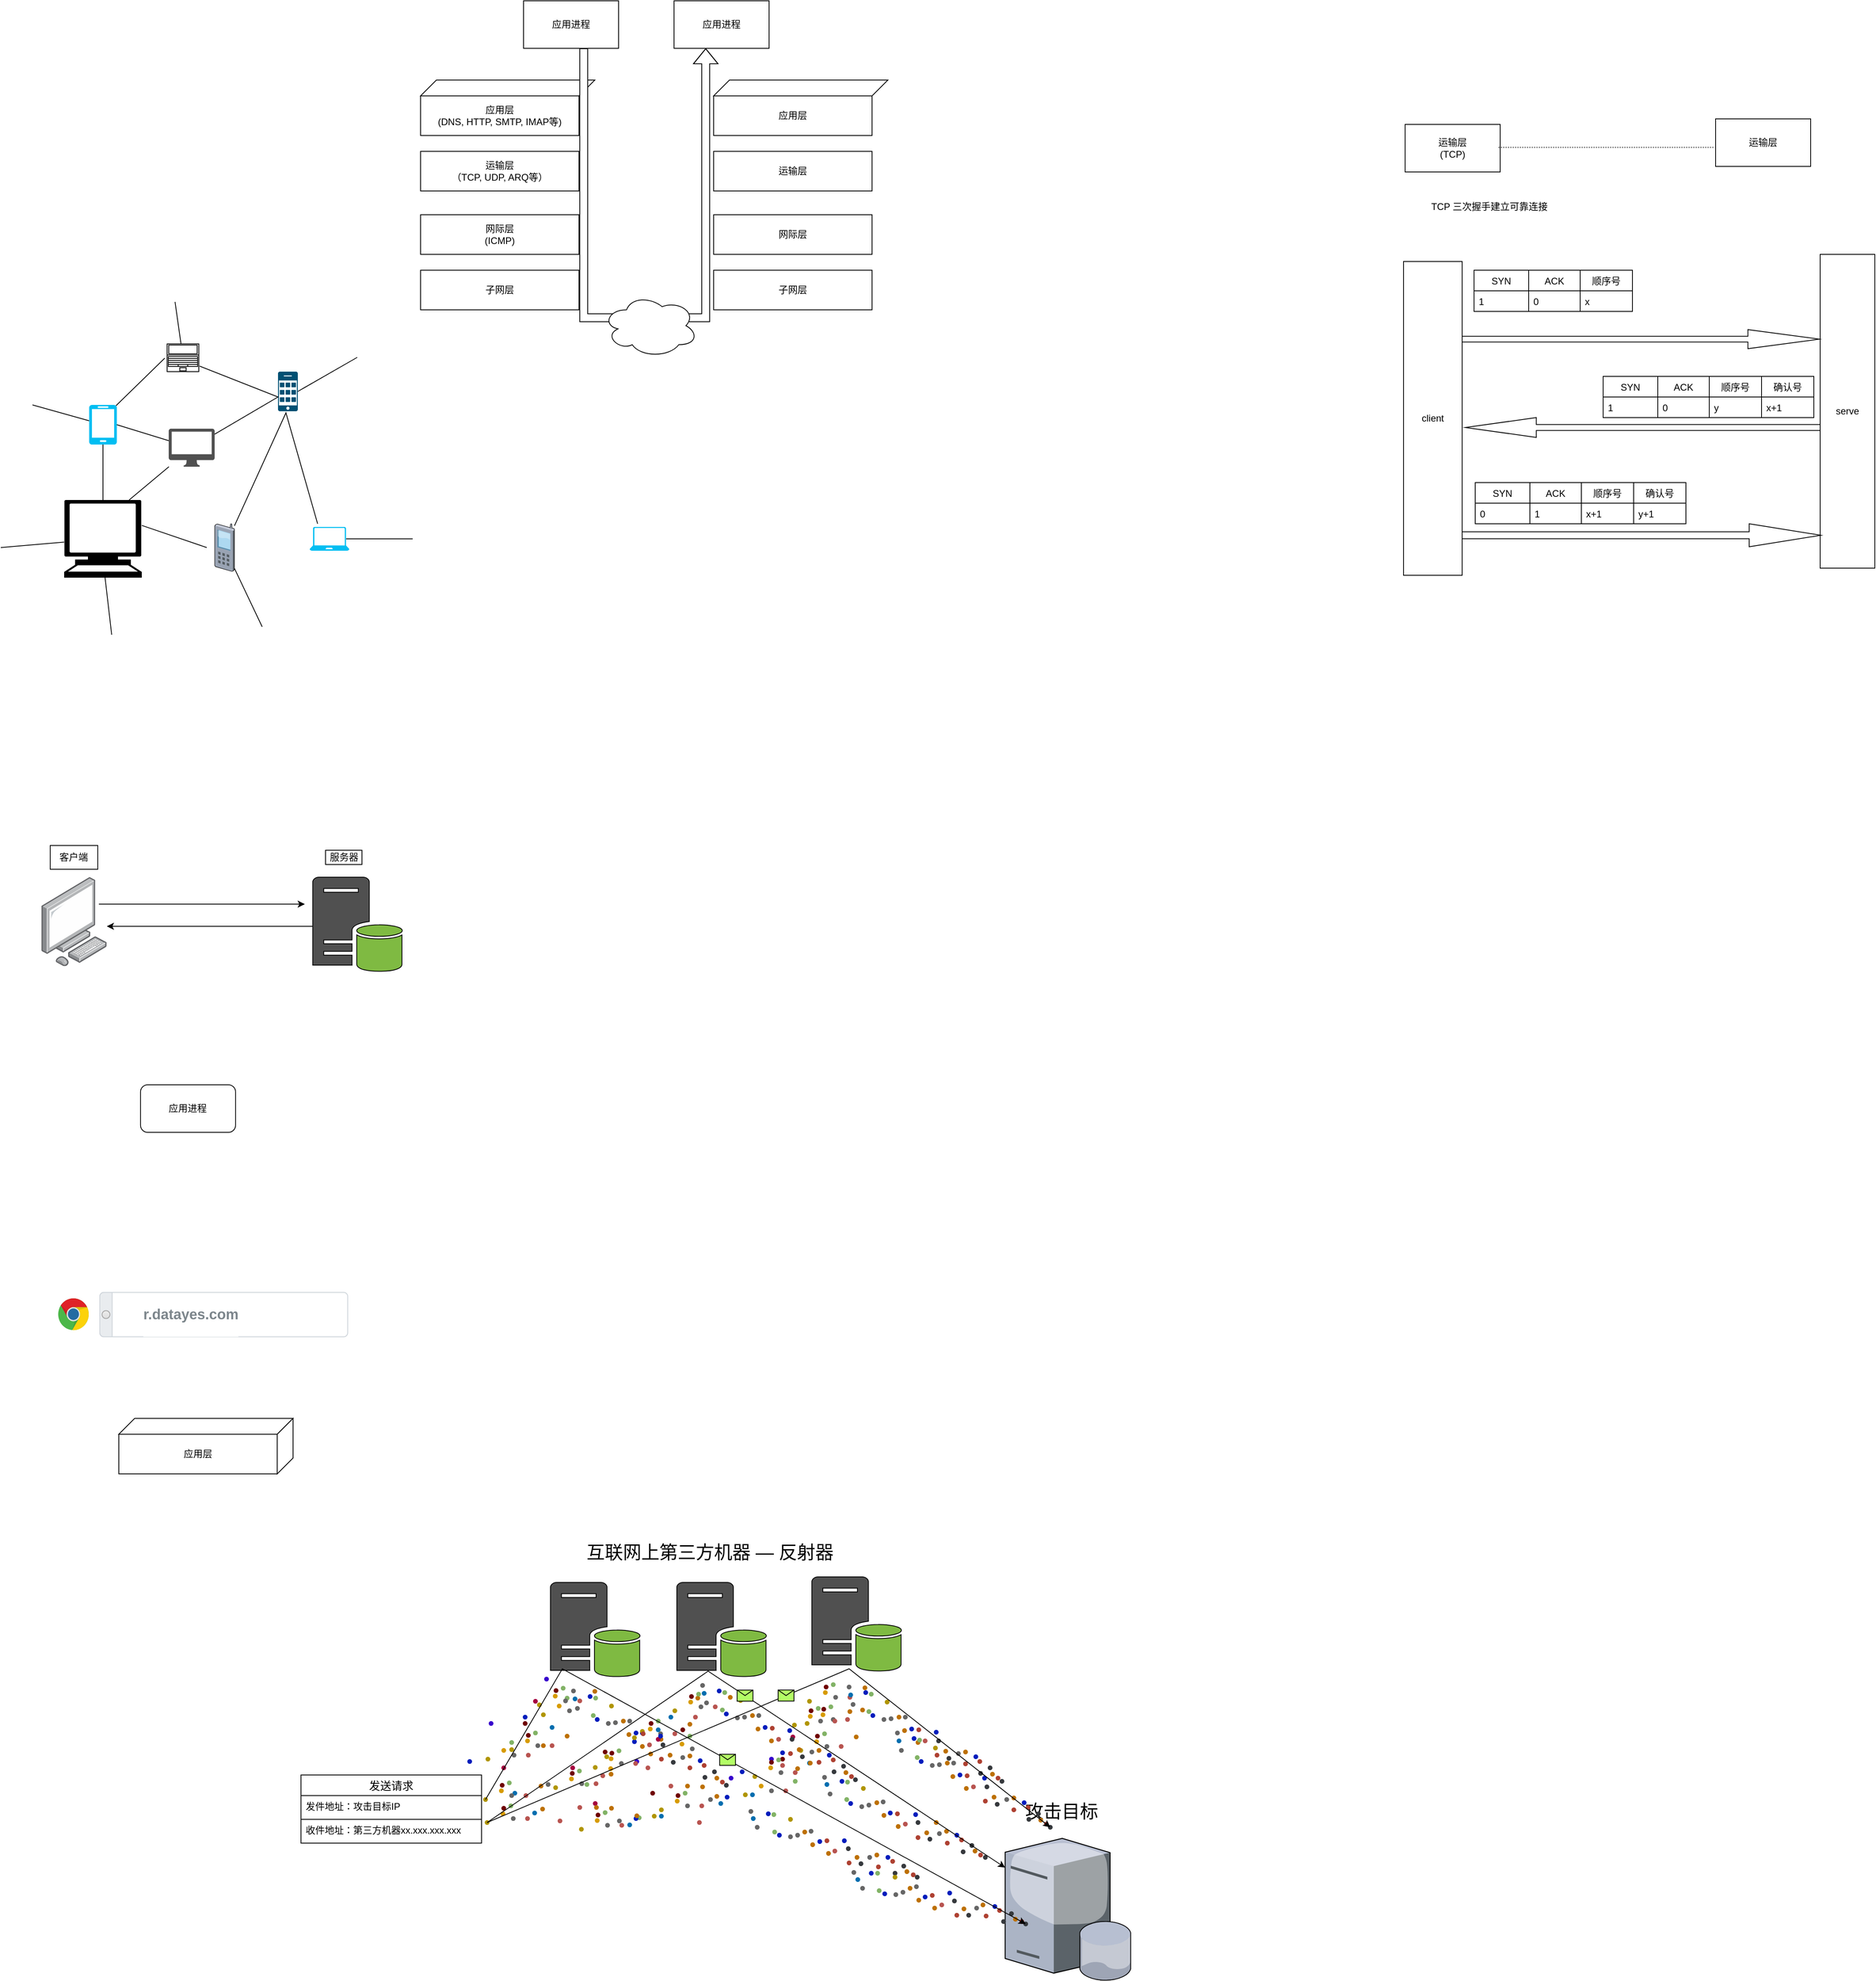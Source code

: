<mxfile version="15.6.6" type="github">
  <diagram id="R2lEEEUBdFMjLlhIrx00" name="Page-1">
    <mxGraphModel dx="1113" dy="693" grid="0" gridSize="10" guides="1" tooltips="1" connect="1" arrows="1" fold="1" page="0" pageScale="1" pageWidth="850" pageHeight="1100" math="0" shadow="0" extFonts="Permanent Marker^https://fonts.googleapis.com/css?family=Permanent+Marker">
      <root>
        <mxCell id="0" />
        <mxCell id="1" parent="0" />
        <mxCell id="j5J3xBHVAEixcrVTz0q9-1" value="应用层&lt;br&gt;(DNS, HTTP, SMTP, IMAP等)" style="rounded=0;whiteSpace=wrap;html=1;fillColor=default;strokeColor=default;fontColor=default;" vertex="1" parent="1">
          <mxGeometry x="560" y="220" width="200" height="50" as="geometry" />
        </mxCell>
        <mxCell id="j5J3xBHVAEixcrVTz0q9-3" value="运输层&lt;br&gt;（TCP, UDP, ARQ等）" style="rounded=0;whiteSpace=wrap;html=1;fillColor=default;strokeColor=default;fontColor=default;" vertex="1" parent="1">
          <mxGeometry x="560" y="290" width="200" height="50" as="geometry" />
        </mxCell>
        <mxCell id="j5J3xBHVAEixcrVTz0q9-5" value="" style="shape=parallelogram;perimeter=parallelogramPerimeter;whiteSpace=wrap;html=1;fixedSize=1;fontColor=default;strokeColor=default;fillColor=default;" vertex="1" parent="1">
          <mxGeometry x="560" y="200" width="220" height="20" as="geometry" />
        </mxCell>
        <mxCell id="j5J3xBHVAEixcrVTz0q9-6" value="网际层&lt;br&gt;(ICMP)" style="rounded=0;whiteSpace=wrap;html=1;fillColor=default;strokeColor=default;fontColor=default;" vertex="1" parent="1">
          <mxGeometry x="560" y="370" width="200" height="50" as="geometry" />
        </mxCell>
        <mxCell id="j5J3xBHVAEixcrVTz0q9-7" value="子网层" style="rounded=0;whiteSpace=wrap;html=1;fillColor=default;strokeColor=default;fontColor=default;" vertex="1" parent="1">
          <mxGeometry x="560" y="440" width="200" height="50" as="geometry" />
        </mxCell>
        <mxCell id="j5J3xBHVAEixcrVTz0q9-8" value="应用层" style="rounded=0;whiteSpace=wrap;html=1;fillColor=default;strokeColor=default;fontColor=default;" vertex="1" parent="1">
          <mxGeometry x="930" y="220" width="200" height="50" as="geometry" />
        </mxCell>
        <mxCell id="j5J3xBHVAEixcrVTz0q9-9" value="运输层" style="rounded=0;whiteSpace=wrap;html=1;fillColor=default;strokeColor=default;fontColor=default;" vertex="1" parent="1">
          <mxGeometry x="930" y="290" width="200" height="50" as="geometry" />
        </mxCell>
        <mxCell id="j5J3xBHVAEixcrVTz0q9-10" value="" style="shape=parallelogram;perimeter=parallelogramPerimeter;whiteSpace=wrap;html=1;fixedSize=1;fontColor=default;strokeColor=default;fillColor=default;" vertex="1" parent="1">
          <mxGeometry x="930" y="200" width="220" height="20" as="geometry" />
        </mxCell>
        <mxCell id="j5J3xBHVAEixcrVTz0q9-11" value="网际层" style="rounded=0;whiteSpace=wrap;html=1;fillColor=default;strokeColor=default;fontColor=default;" vertex="1" parent="1">
          <mxGeometry x="930" y="370" width="200" height="50" as="geometry" />
        </mxCell>
        <mxCell id="j5J3xBHVAEixcrVTz0q9-12" value="子网层" style="rounded=0;whiteSpace=wrap;html=1;fillColor=default;strokeColor=default;fontColor=default;" vertex="1" parent="1">
          <mxGeometry x="930" y="440" width="200" height="50" as="geometry" />
        </mxCell>
        <mxCell id="j5J3xBHVAEixcrVTz0q9-15" value="" style="shape=flexArrow;endArrow=classic;html=1;rounded=0;fontColor=default;strokeColor=default;labelBackgroundColor=default;fillColor=default;" edge="1" parent="1">
          <mxGeometry width="50" height="50" relative="1" as="geometry">
            <mxPoint x="766" y="160" as="sourcePoint" />
            <mxPoint x="920" y="160" as="targetPoint" />
            <Array as="points">
              <mxPoint x="766" y="500" />
              <mxPoint x="920" y="500" />
            </Array>
          </mxGeometry>
        </mxCell>
        <mxCell id="j5J3xBHVAEixcrVTz0q9-16" value="应用进程" style="whiteSpace=wrap;html=1;fontColor=default;strokeColor=default;fillColor=default;" vertex="1" parent="1">
          <mxGeometry x="690" y="100" width="120" height="60" as="geometry" />
        </mxCell>
        <mxCell id="j5J3xBHVAEixcrVTz0q9-17" value="应用进程" style="whiteSpace=wrap;html=1;fontColor=default;strokeColor=default;fillColor=default;" vertex="1" parent="1">
          <mxGeometry x="880" y="100" width="120" height="60" as="geometry" />
        </mxCell>
        <mxCell id="j5J3xBHVAEixcrVTz0q9-19" value="" style="verticalLabelPosition=bottom;html=1;verticalAlign=top;align=center;strokeColor=none;fillColor=#00BEF2;shape=mxgraph.azure.mobile;pointerEvents=1;fontColor=default;" vertex="1" parent="1">
          <mxGeometry x="141.5" y="610" width="35" height="50" as="geometry" />
        </mxCell>
        <mxCell id="j5J3xBHVAEixcrVTz0q9-20" value="" style="sketch=0;pointerEvents=1;shadow=0;dashed=0;html=1;strokeColor=none;fillColor=#505050;labelPosition=center;verticalLabelPosition=bottom;verticalAlign=top;outlineConnect=0;align=center;shape=mxgraph.office.devices.mac_client;fontColor=default;" vertex="1" parent="1">
          <mxGeometry x="242" y="640" width="58" height="48" as="geometry" />
        </mxCell>
        <mxCell id="j5J3xBHVAEixcrVTz0q9-21" value="" style="shape=mxgraph.signs.tech.computer;html=1;pointerEvents=1;fillColor=#000000;strokeColor=none;verticalLabelPosition=bottom;verticalAlign=top;align=center;fontColor=default;" vertex="1" parent="1">
          <mxGeometry x="110" y="730" width="98" height="98" as="geometry" />
        </mxCell>
        <mxCell id="j5J3xBHVAEixcrVTz0q9-22" value="" style="verticalLabelPosition=bottom;html=1;verticalAlign=top;align=center;shape=mxgraph.floorplan.laptop;fontColor=default;strokeColor=default;fillColor=default;" vertex="1" parent="1">
          <mxGeometry x="240" y="533" width="40" height="35" as="geometry" />
        </mxCell>
        <mxCell id="j5J3xBHVAEixcrVTz0q9-23" value="" style="sketch=0;points=[[0.015,0.015,0],[0.985,0.015,0],[0.985,0.985,0],[0.015,0.985,0],[0.25,0,0],[0.5,0,0],[0.75,0,0],[1,0.25,0],[1,0.5,0],[1,0.75,0],[0.75,1,0],[0.5,1,0],[0.25,1,0],[0,0.75,0],[0,0.5,0],[0,0.25,0]];verticalLabelPosition=bottom;html=1;verticalAlign=top;aspect=fixed;align=center;pointerEvents=1;shape=mxgraph.cisco19.cell_phone;fillColor=#005073;strokeColor=none;fontColor=default;" vertex="1" parent="1">
          <mxGeometry x="380" y="568" width="25" height="50" as="geometry" />
        </mxCell>
        <mxCell id="j5J3xBHVAEixcrVTz0q9-24" value="" style="verticalLabelPosition=bottom;sketch=0;aspect=fixed;html=1;verticalAlign=top;strokeColor=none;align=center;outlineConnect=0;shape=mxgraph.citrix.cell_phone;fontColor=default;fillColor=default;" vertex="1" parent="1">
          <mxGeometry x="300" y="760" width="25" height="60" as="geometry" />
        </mxCell>
        <mxCell id="j5J3xBHVAEixcrVTz0q9-26" value="" style="verticalLabelPosition=bottom;html=1;verticalAlign=top;align=center;strokeColor=none;fillColor=#00BEF2;shape=mxgraph.azure.laptop;pointerEvents=1;fontColor=default;" vertex="1" parent="1">
          <mxGeometry x="420" y="764" width="50" height="30" as="geometry" />
        </mxCell>
        <mxCell id="j5J3xBHVAEixcrVTz0q9-30" value="" style="endArrow=none;html=1;rounded=0;labelBackgroundColor=default;fontColor=default;strokeColor=default;fillColor=default;exitX=0.837;exitY=0;exitDx=0;exitDy=0;exitPerimeter=0;" edge="1" parent="1" source="j5J3xBHVAEixcrVTz0q9-21" target="j5J3xBHVAEixcrVTz0q9-20">
          <mxGeometry width="50" height="50" relative="1" as="geometry">
            <mxPoint x="250" y="760" as="sourcePoint" />
            <mxPoint x="300" y="710" as="targetPoint" />
          </mxGeometry>
        </mxCell>
        <mxCell id="j5J3xBHVAEixcrVTz0q9-31" value="" style="endArrow=none;html=1;rounded=0;labelBackgroundColor=default;fontColor=default;strokeColor=default;fillColor=default;" edge="1" parent="1" source="j5J3xBHVAEixcrVTz0q9-24">
          <mxGeometry width="50" height="50" relative="1" as="geometry">
            <mxPoint x="370" y="720" as="sourcePoint" />
            <mxPoint x="430" y="760" as="targetPoint" />
            <Array as="points">
              <mxPoint x="390" y="620" />
            </Array>
          </mxGeometry>
        </mxCell>
        <mxCell id="j5J3xBHVAEixcrVTz0q9-33" value="" style="endArrow=none;html=1;rounded=0;labelBackgroundColor=default;fontColor=default;strokeColor=default;fillColor=default;exitX=1.025;exitY=0.8;exitDx=0;exitDy=0;exitPerimeter=0;" edge="1" parent="1" source="j5J3xBHVAEixcrVTz0q9-22" target="j5J3xBHVAEixcrVTz0q9-20">
          <mxGeometry width="50" height="50" relative="1" as="geometry">
            <mxPoint x="450" y="770" as="sourcePoint" />
            <mxPoint x="500" y="720" as="targetPoint" />
            <Array as="points">
              <mxPoint x="380" y="600" />
            </Array>
          </mxGeometry>
        </mxCell>
        <mxCell id="j5J3xBHVAEixcrVTz0q9-34" value="" style="endArrow=none;html=1;rounded=0;labelBackgroundColor=default;fontColor=default;strokeColor=default;fillColor=default;entryX=-0.075;entryY=0.514;entryDx=0;entryDy=0;entryPerimeter=0;exitX=0.97;exitY=0.02;exitDx=0;exitDy=0;exitPerimeter=0;" edge="1" parent="1" source="j5J3xBHVAEixcrVTz0q9-19" target="j5J3xBHVAEixcrVTz0q9-22">
          <mxGeometry width="50" height="50" relative="1" as="geometry">
            <mxPoint x="450" y="770" as="sourcePoint" />
            <mxPoint x="500" y="720" as="targetPoint" />
          </mxGeometry>
        </mxCell>
        <mxCell id="j5J3xBHVAEixcrVTz0q9-35" value="" style="endArrow=none;html=1;rounded=0;labelBackgroundColor=default;fontColor=default;strokeColor=default;fillColor=default;entryX=1;entryY=0.5;entryDx=0;entryDy=0;entryPerimeter=0;" edge="1" parent="1" source="j5J3xBHVAEixcrVTz0q9-20" target="j5J3xBHVAEixcrVTz0q9-19">
          <mxGeometry width="50" height="50" relative="1" as="geometry">
            <mxPoint x="450" y="770" as="sourcePoint" />
            <mxPoint x="500" y="720" as="targetPoint" />
          </mxGeometry>
        </mxCell>
        <mxCell id="j5J3xBHVAEixcrVTz0q9-36" value="" style="endArrow=none;html=1;rounded=0;labelBackgroundColor=default;fontColor=default;strokeColor=default;fillColor=default;exitX=0.92;exitY=0.5;exitDx=0;exitDy=0;exitPerimeter=0;" edge="1" parent="1" source="j5J3xBHVAEixcrVTz0q9-26">
          <mxGeometry width="50" height="50" relative="1" as="geometry">
            <mxPoint x="450" y="770" as="sourcePoint" />
            <mxPoint x="550" y="779" as="targetPoint" />
          </mxGeometry>
        </mxCell>
        <mxCell id="j5J3xBHVAEixcrVTz0q9-37" value="" style="endArrow=none;html=1;rounded=0;labelBackgroundColor=default;fontColor=default;strokeColor=default;fillColor=default;" edge="1" parent="1">
          <mxGeometry width="50" height="50" relative="1" as="geometry">
            <mxPoint x="70" y="610" as="sourcePoint" />
            <mxPoint x="141.5" y="630" as="targetPoint" />
          </mxGeometry>
        </mxCell>
        <mxCell id="j5J3xBHVAEixcrVTz0q9-38" value="" style="endArrow=none;html=1;rounded=0;labelBackgroundColor=default;fontColor=default;strokeColor=default;fillColor=default;entryX=1;entryY=0.5;entryDx=0;entryDy=0;entryPerimeter=0;" edge="1" parent="1" target="j5J3xBHVAEixcrVTz0q9-23">
          <mxGeometry width="50" height="50" relative="1" as="geometry">
            <mxPoint x="480" y="550" as="sourcePoint" />
            <mxPoint x="500" y="720" as="targetPoint" />
          </mxGeometry>
        </mxCell>
        <mxCell id="j5J3xBHVAEixcrVTz0q9-39" value="" style="endArrow=none;html=1;rounded=0;labelBackgroundColor=default;fontColor=default;strokeColor=default;fillColor=default;" edge="1" parent="1" target="j5J3xBHVAEixcrVTz0q9-21">
          <mxGeometry width="50" height="50" relative="1" as="geometry">
            <mxPoint x="30" y="790" as="sourcePoint" />
            <mxPoint x="500" y="720" as="targetPoint" />
          </mxGeometry>
        </mxCell>
        <mxCell id="j5J3xBHVAEixcrVTz0q9-40" value="" style="endArrow=none;html=1;rounded=0;labelBackgroundColor=default;fontColor=default;strokeColor=default;fillColor=default;entryX=1;entryY=0.327;entryDx=0;entryDy=0;entryPerimeter=0;" edge="1" parent="1" target="j5J3xBHVAEixcrVTz0q9-21">
          <mxGeometry width="50" height="50" relative="1" as="geometry">
            <mxPoint x="290" y="790" as="sourcePoint" />
            <mxPoint x="500" y="720" as="targetPoint" />
          </mxGeometry>
        </mxCell>
        <mxCell id="j5J3xBHVAEixcrVTz0q9-41" value="" style="endArrow=none;html=1;rounded=0;labelBackgroundColor=default;fontColor=default;strokeColor=default;fillColor=default;" edge="1" parent="1" target="j5J3xBHVAEixcrVTz0q9-24">
          <mxGeometry width="50" height="50" relative="1" as="geometry">
            <mxPoint x="360" y="890" as="sourcePoint" />
            <mxPoint x="500" y="720" as="targetPoint" />
          </mxGeometry>
        </mxCell>
        <mxCell id="j5J3xBHVAEixcrVTz0q9-42" value="" style="endArrow=none;html=1;rounded=0;labelBackgroundColor=default;fontColor=default;strokeColor=default;fillColor=default;entryX=0.52;entryY=0.939;entryDx=0;entryDy=0;entryPerimeter=0;" edge="1" parent="1" target="j5J3xBHVAEixcrVTz0q9-21">
          <mxGeometry width="50" height="50" relative="1" as="geometry">
            <mxPoint x="170" y="900" as="sourcePoint" />
            <mxPoint x="335" y="826.316" as="targetPoint" />
          </mxGeometry>
        </mxCell>
        <mxCell id="j5J3xBHVAEixcrVTz0q9-43" value="" style="endArrow=none;html=1;rounded=0;labelBackgroundColor=default;fontColor=default;strokeColor=default;fillColor=default;" edge="1" parent="1" target="j5J3xBHVAEixcrVTz0q9-22">
          <mxGeometry width="50" height="50" relative="1" as="geometry">
            <mxPoint x="250" y="480" as="sourcePoint" />
            <mxPoint x="170.96" y="832.022" as="targetPoint" />
          </mxGeometry>
        </mxCell>
        <mxCell id="j5J3xBHVAEixcrVTz0q9-44" value="" style="endArrow=none;html=1;rounded=0;labelBackgroundColor=default;fontColor=default;strokeColor=default;fillColor=default;exitX=0.5;exitY=1;exitDx=0;exitDy=0;exitPerimeter=0;" edge="1" parent="1" source="j5J3xBHVAEixcrVTz0q9-19" target="j5J3xBHVAEixcrVTz0q9-21">
          <mxGeometry width="50" height="50" relative="1" as="geometry">
            <mxPoint x="260" y="490" as="sourcePoint" />
            <mxPoint x="267.518" y="543" as="targetPoint" />
          </mxGeometry>
        </mxCell>
        <mxCell id="j5J3xBHVAEixcrVTz0q9-45" value="" style="ellipse;shape=cloud;whiteSpace=wrap;html=1;labelBackgroundColor=default;fontColor=default;strokeColor=default;fillColor=default;" vertex="1" parent="1">
          <mxGeometry x="790" y="470" width="120" height="80" as="geometry" />
        </mxCell>
        <mxCell id="j5J3xBHVAEixcrVTz0q9-54" style="edgeStyle=orthogonalEdgeStyle;rounded=0;orthogonalLoop=1;jettySize=auto;html=1;labelBackgroundColor=default;fontColor=default;strokeColor=default;fillColor=default;" edge="1" parent="1">
          <mxGeometry relative="1" as="geometry">
            <mxPoint x="413.85" y="1240" as="targetPoint" />
            <mxPoint x="153.85" y="1240" as="sourcePoint" />
          </mxGeometry>
        </mxCell>
        <mxCell id="j5J3xBHVAEixcrVTz0q9-51" value="" style="points=[];aspect=fixed;html=1;align=center;shadow=0;dashed=0;image;image=img/lib/allied_telesis/computer_and_terminals/Personal_Computer.svg;labelBackgroundColor=default;fontColor=default;strokeColor=default;fillColor=default;flipV=1;direction=west;" vertex="1" parent="1">
          <mxGeometry x="81" y="1206" width="82.85" height="112.28" as="geometry" />
        </mxCell>
        <mxCell id="j5J3xBHVAEixcrVTz0q9-55" style="edgeStyle=orthogonalEdgeStyle;rounded=0;orthogonalLoop=1;jettySize=auto;html=1;entryX=0;entryY=0.552;entryDx=0;entryDy=0;entryPerimeter=0;labelBackgroundColor=default;fontColor=default;strokeColor=default;fillColor=default;" edge="1" parent="1" source="j5J3xBHVAEixcrVTz0q9-53" target="j5J3xBHVAEixcrVTz0q9-51">
          <mxGeometry relative="1" as="geometry">
            <Array as="points">
              <mxPoint x="323.85" y="1268" />
              <mxPoint x="323.85" y="1268" />
            </Array>
          </mxGeometry>
        </mxCell>
        <mxCell id="j5J3xBHVAEixcrVTz0q9-53" value="" style="sketch=0;shadow=0;dashed=0;html=1;strokeColor=default;fillColor=#505050;labelPosition=center;verticalLabelPosition=bottom;verticalAlign=top;outlineConnect=0;align=center;shape=mxgraph.office.databases.database_server_green;labelBackgroundColor=default;fontColor=default;" vertex="1" parent="1">
          <mxGeometry x="423.85" y="1206" width="113" height="120" as="geometry" />
        </mxCell>
        <mxCell id="j5J3xBHVAEixcrVTz0q9-58" value="客户端" style="text;html=1;strokeColor=default;fillColor=none;align=center;verticalAlign=middle;whiteSpace=wrap;rounded=0;labelBackgroundColor=default;fontColor=default;" vertex="1" parent="1">
          <mxGeometry x="92.42" y="1166" width="60" height="30" as="geometry" />
        </mxCell>
        <mxCell id="j5J3xBHVAEixcrVTz0q9-59" value="服务器" style="text;html=1;align=center;verticalAlign=middle;resizable=0;points=[];autosize=1;strokeColor=default;fillColor=none;fontColor=default;labelBackgroundColor=default;" vertex="1" parent="1">
          <mxGeometry x="440" y="1172" width="46" height="18" as="geometry" />
        </mxCell>
        <mxCell id="j5J3xBHVAEixcrVTz0q9-60" value="运输层&lt;br&gt;(TCP)" style="rounded=0;whiteSpace=wrap;html=1;labelBackgroundColor=default;fontColor=default;strokeColor=default;fillColor=default;" vertex="1" parent="1">
          <mxGeometry x="1803" y="256" width="120" height="60" as="geometry" />
        </mxCell>
        <mxCell id="j5J3xBHVAEixcrVTz0q9-61" value="运输层&lt;br&gt;" style="rounded=0;whiteSpace=wrap;html=1;labelBackgroundColor=default;fontColor=default;strokeColor=default;fillColor=default;" vertex="1" parent="1">
          <mxGeometry x="2195" y="249" width="120" height="60" as="geometry" />
        </mxCell>
        <mxCell id="j5J3xBHVAEixcrVTz0q9-62" value="" style="endArrow=none;html=1;rounded=0;dashed=1;dashPattern=1 2;labelBackgroundColor=default;fontColor=default;strokeColor=default;fillColor=default;" edge="1" parent="1">
          <mxGeometry relative="1" as="geometry">
            <mxPoint x="1921" y="285" as="sourcePoint" />
            <mxPoint x="2193" y="285" as="targetPoint" />
          </mxGeometry>
        </mxCell>
        <mxCell id="j5J3xBHVAEixcrVTz0q9-64" value="SYN" style="swimlane;fontStyle=0;childLayout=stackLayout;horizontal=1;startSize=26;fillColor=none;horizontalStack=0;resizeParent=1;resizeParentMax=0;resizeLast=0;collapsible=1;marginBottom=0;labelBackgroundColor=default;fontColor=default;strokeColor=default;" vertex="1" parent="1">
          <mxGeometry x="1890" y="440" width="69" height="52" as="geometry">
            <mxRectangle x="1312" y="298" width="52" height="26" as="alternateBounds" />
          </mxGeometry>
        </mxCell>
        <mxCell id="j5J3xBHVAEixcrVTz0q9-65" value="1" style="text;strokeColor=default;fillColor=none;align=left;verticalAlign=top;spacingLeft=4;spacingRight=4;overflow=hidden;rotatable=0;points=[[0,0.5],[1,0.5]];portConstraint=eastwest;labelBackgroundColor=default;fontColor=default;" vertex="1" parent="j5J3xBHVAEixcrVTz0q9-64">
          <mxGeometry y="26" width="69" height="26" as="geometry" />
        </mxCell>
        <mxCell id="j5J3xBHVAEixcrVTz0q9-77" value="SYN" style="swimlane;fontStyle=0;childLayout=stackLayout;horizontal=1;startSize=26;fillColor=none;horizontalStack=0;resizeParent=1;resizeParentMax=0;resizeLast=0;collapsible=1;marginBottom=0;labelBackgroundColor=default;fontColor=default;strokeColor=default;" vertex="1" parent="1">
          <mxGeometry x="2053" y="574" width="69" height="52" as="geometry">
            <mxRectangle x="1312" y="298" width="52" height="26" as="alternateBounds" />
          </mxGeometry>
        </mxCell>
        <mxCell id="j5J3xBHVAEixcrVTz0q9-78" value="1" style="text;strokeColor=default;fillColor=none;align=left;verticalAlign=top;spacingLeft=4;spacingRight=4;overflow=hidden;rotatable=0;points=[[0,0.5],[1,0.5]];portConstraint=eastwest;labelBackgroundColor=default;fontColor=default;" vertex="1" parent="j5J3xBHVAEixcrVTz0q9-77">
          <mxGeometry y="26" width="69" height="26" as="geometry" />
        </mxCell>
        <mxCell id="j5J3xBHVAEixcrVTz0q9-68" value="ACK" style="swimlane;fontStyle=0;childLayout=stackLayout;horizontal=1;startSize=26;fillColor=none;horizontalStack=0;resizeParent=1;resizeParentMax=0;resizeLast=0;collapsible=1;marginBottom=0;labelBackgroundColor=default;fontColor=default;strokeColor=default;" vertex="1" parent="1">
          <mxGeometry x="1959" y="440" width="65" height="52" as="geometry" />
        </mxCell>
        <mxCell id="j5J3xBHVAEixcrVTz0q9-71" value="0" style="text;strokeColor=default;fillColor=none;align=left;verticalAlign=top;spacingLeft=4;spacingRight=4;overflow=hidden;rotatable=0;points=[[0,0.5],[1,0.5]];portConstraint=eastwest;labelBackgroundColor=default;fontColor=default;" vertex="1" parent="j5J3xBHVAEixcrVTz0q9-68">
          <mxGeometry y="26" width="65" height="26" as="geometry" />
        </mxCell>
        <mxCell id="j5J3xBHVAEixcrVTz0q9-79" value="ACK" style="swimlane;fontStyle=0;childLayout=stackLayout;horizontal=1;startSize=26;fillColor=none;horizontalStack=0;resizeParent=1;resizeParentMax=0;resizeLast=0;collapsible=1;marginBottom=0;labelBackgroundColor=default;fontColor=default;strokeColor=default;" vertex="1" parent="1">
          <mxGeometry x="2122" y="574" width="65" height="52" as="geometry" />
        </mxCell>
        <mxCell id="j5J3xBHVAEixcrVTz0q9-80" value="0" style="text;strokeColor=default;fillColor=none;align=left;verticalAlign=top;spacingLeft=4;spacingRight=4;overflow=hidden;rotatable=0;points=[[0,0.5],[1,0.5]];portConstraint=eastwest;labelBackgroundColor=default;fontColor=default;" vertex="1" parent="j5J3xBHVAEixcrVTz0q9-79">
          <mxGeometry y="26" width="65" height="26" as="geometry" />
        </mxCell>
        <mxCell id="j5J3xBHVAEixcrVTz0q9-73" value="顺序号" style="swimlane;fontStyle=0;childLayout=stackLayout;horizontal=1;startSize=26;fillColor=none;horizontalStack=0;resizeParent=1;resizeParentMax=0;resizeLast=0;collapsible=1;marginBottom=0;labelBackgroundColor=default;fontColor=default;strokeColor=default;" vertex="1" parent="1">
          <mxGeometry x="2024" y="440" width="66" height="52" as="geometry" />
        </mxCell>
        <mxCell id="j5J3xBHVAEixcrVTz0q9-74" value="x" style="text;strokeColor=default;fillColor=none;align=left;verticalAlign=top;spacingLeft=4;spacingRight=4;overflow=hidden;rotatable=0;points=[[0,0.5],[1,0.5]];portConstraint=eastwest;labelBackgroundColor=default;fontColor=default;" vertex="1" parent="j5J3xBHVAEixcrVTz0q9-73">
          <mxGeometry y="26" width="66" height="26" as="geometry" />
        </mxCell>
        <mxCell id="j5J3xBHVAEixcrVTz0q9-81" value="顺序号" style="swimlane;fontStyle=0;childLayout=stackLayout;horizontal=1;startSize=26;fillColor=none;horizontalStack=0;resizeParent=1;resizeParentMax=0;resizeLast=0;collapsible=1;marginBottom=0;labelBackgroundColor=default;fontColor=default;strokeColor=default;" vertex="1" parent="1">
          <mxGeometry x="2187" y="574" width="66" height="52" as="geometry" />
        </mxCell>
        <mxCell id="j5J3xBHVAEixcrVTz0q9-82" value="y" style="text;strokeColor=default;fillColor=none;align=left;verticalAlign=top;spacingLeft=4;spacingRight=4;overflow=hidden;rotatable=0;points=[[0,0.5],[1,0.5]];portConstraint=eastwest;labelBackgroundColor=default;fontColor=default;" vertex="1" parent="j5J3xBHVAEixcrVTz0q9-81">
          <mxGeometry y="26" width="66" height="26" as="geometry" />
        </mxCell>
        <mxCell id="j5J3xBHVAEixcrVTz0q9-83" value="client" style="whiteSpace=wrap;html=1;labelBackgroundColor=default;fontColor=default;strokeColor=default;fillColor=default;" vertex="1" parent="1">
          <mxGeometry x="1801" y="429" width="74" height="396" as="geometry" />
        </mxCell>
        <mxCell id="j5J3xBHVAEixcrVTz0q9-84" value="serve" style="whiteSpace=wrap;html=1;labelBackgroundColor=default;fontColor=default;strokeColor=default;fillColor=default;" vertex="1" parent="1">
          <mxGeometry x="2327" y="420" width="69" height="396" as="geometry" />
        </mxCell>
        <mxCell id="j5J3xBHVAEixcrVTz0q9-85" value="" style="shape=singleArrow;whiteSpace=wrap;html=1;labelBackgroundColor=default;fontColor=default;strokeColor=default;fillColor=default;" vertex="1" parent="1">
          <mxGeometry x="1875" y="515" width="451" height="24" as="geometry" />
        </mxCell>
        <mxCell id="j5J3xBHVAEixcrVTz0q9-86" value="" style="shape=singleArrow;direction=west;whiteSpace=wrap;html=1;labelBackgroundColor=default;fontColor=default;strokeColor=default;fillColor=default;" vertex="1" parent="1">
          <mxGeometry x="1879" y="626" width="448" height="25" as="geometry" />
        </mxCell>
        <mxCell id="j5J3xBHVAEixcrVTz0q9-87" value="确认号" style="swimlane;fontStyle=0;childLayout=stackLayout;horizontal=1;startSize=26;fillColor=none;horizontalStack=0;resizeParent=1;resizeParentMax=0;resizeLast=0;collapsible=1;marginBottom=0;labelBackgroundColor=default;fontColor=default;strokeColor=default;" vertex="1" parent="1">
          <mxGeometry x="2253" y="574" width="66" height="52" as="geometry" />
        </mxCell>
        <mxCell id="j5J3xBHVAEixcrVTz0q9-88" value="x+1" style="text;strokeColor=default;fillColor=none;align=left;verticalAlign=top;spacingLeft=4;spacingRight=4;overflow=hidden;rotatable=0;points=[[0,0.5],[1,0.5]];portConstraint=eastwest;labelBackgroundColor=default;fontColor=default;" vertex="1" parent="j5J3xBHVAEixcrVTz0q9-87">
          <mxGeometry y="26" width="66" height="26" as="geometry" />
        </mxCell>
        <mxCell id="j5J3xBHVAEixcrVTz0q9-89" value="" style="shape=singleArrow;whiteSpace=wrap;html=1;labelBackgroundColor=default;fontColor=default;strokeColor=default;fillColor=default;" vertex="1" parent="1">
          <mxGeometry x="1875" y="760" width="453" height="29" as="geometry" />
        </mxCell>
        <mxCell id="j5J3xBHVAEixcrVTz0q9-90" value="SYN" style="swimlane;fontStyle=0;childLayout=stackLayout;horizontal=1;startSize=26;fillColor=none;horizontalStack=0;resizeParent=1;resizeParentMax=0;resizeLast=0;collapsible=1;marginBottom=0;labelBackgroundColor=default;fontColor=default;strokeColor=default;" vertex="1" parent="1">
          <mxGeometry x="1891.5" y="708" width="69" height="52" as="geometry">
            <mxRectangle x="1312" y="298" width="52" height="26" as="alternateBounds" />
          </mxGeometry>
        </mxCell>
        <mxCell id="j5J3xBHVAEixcrVTz0q9-91" value="0" style="text;strokeColor=default;fillColor=none;align=left;verticalAlign=top;spacingLeft=4;spacingRight=4;overflow=hidden;rotatable=0;points=[[0,0.5],[1,0.5]];portConstraint=eastwest;labelBackgroundColor=default;fontColor=default;" vertex="1" parent="j5J3xBHVAEixcrVTz0q9-90">
          <mxGeometry y="26" width="69" height="26" as="geometry" />
        </mxCell>
        <mxCell id="j5J3xBHVAEixcrVTz0q9-92" value="ACK" style="swimlane;fontStyle=0;childLayout=stackLayout;horizontal=1;startSize=26;fillColor=none;horizontalStack=0;resizeParent=1;resizeParentMax=0;resizeLast=0;collapsible=1;marginBottom=0;labelBackgroundColor=default;fontColor=default;strokeColor=default;" vertex="1" parent="1">
          <mxGeometry x="1960.5" y="708" width="65" height="52" as="geometry" />
        </mxCell>
        <mxCell id="j5J3xBHVAEixcrVTz0q9-93" value="1" style="text;strokeColor=default;fillColor=none;align=left;verticalAlign=top;spacingLeft=4;spacingRight=4;overflow=hidden;rotatable=0;points=[[0,0.5],[1,0.5]];portConstraint=eastwest;labelBackgroundColor=default;fontColor=default;" vertex="1" parent="j5J3xBHVAEixcrVTz0q9-92">
          <mxGeometry y="26" width="65" height="26" as="geometry" />
        </mxCell>
        <mxCell id="j5J3xBHVAEixcrVTz0q9-94" value="顺序号" style="swimlane;fontStyle=0;childLayout=stackLayout;horizontal=1;startSize=26;fillColor=none;horizontalStack=0;resizeParent=1;resizeParentMax=0;resizeLast=0;collapsible=1;marginBottom=0;labelBackgroundColor=default;fontColor=default;strokeColor=default;" vertex="1" parent="1">
          <mxGeometry x="2025.5" y="708" width="66" height="52" as="geometry" />
        </mxCell>
        <mxCell id="j5J3xBHVAEixcrVTz0q9-95" value="x+1" style="text;strokeColor=default;fillColor=none;align=left;verticalAlign=top;spacingLeft=4;spacingRight=4;overflow=hidden;rotatable=0;points=[[0,0.5],[1,0.5]];portConstraint=eastwest;labelBackgroundColor=default;fontColor=default;" vertex="1" parent="j5J3xBHVAEixcrVTz0q9-94">
          <mxGeometry y="26" width="66" height="26" as="geometry" />
        </mxCell>
        <mxCell id="j5J3xBHVAEixcrVTz0q9-96" value="确认号" style="swimlane;fontStyle=0;childLayout=stackLayout;horizontal=1;startSize=26;fillColor=none;horizontalStack=0;resizeParent=1;resizeParentMax=0;resizeLast=0;collapsible=1;marginBottom=0;labelBackgroundColor=default;fontColor=default;strokeColor=default;" vertex="1" parent="1">
          <mxGeometry x="2091.5" y="708" width="66" height="52" as="geometry" />
        </mxCell>
        <mxCell id="j5J3xBHVAEixcrVTz0q9-97" value="y+1" style="text;strokeColor=default;fillColor=none;align=left;verticalAlign=top;spacingLeft=4;spacingRight=4;overflow=hidden;rotatable=0;points=[[0,0.5],[1,0.5]];portConstraint=eastwest;labelBackgroundColor=default;fontColor=default;" vertex="1" parent="j5J3xBHVAEixcrVTz0q9-96">
          <mxGeometry y="26" width="66" height="26" as="geometry" />
        </mxCell>
        <mxCell id="j5J3xBHVAEixcrVTz0q9-99" value="TCP 三次握手建立可靠连接" style="text;html=1;align=center;verticalAlign=middle;resizable=0;points=[];autosize=1;strokeColor=none;fillColor=none;fontColor=default;" vertex="1" parent="1">
          <mxGeometry x="1830" y="351" width="157" height="18" as="geometry" />
        </mxCell>
        <mxCell id="j5J3xBHVAEixcrVTz0q9-107" value="应用层" style="rounded=0;whiteSpace=wrap;html=1;fillColor=default;strokeColor=default;fontColor=default;" vertex="1" parent="1">
          <mxGeometry x="179.0" y="1909" width="200" height="50" as="geometry" />
        </mxCell>
        <mxCell id="j5J3xBHVAEixcrVTz0q9-108" value="" style="shape=parallelogram;perimeter=parallelogramPerimeter;whiteSpace=wrap;html=1;fixedSize=1;fontColor=default;strokeColor=default;fillColor=default;" vertex="1" parent="1">
          <mxGeometry x="179.0" y="1889" width="220" height="20" as="geometry" />
        </mxCell>
        <mxCell id="j5J3xBHVAEixcrVTz0q9-109" value="" style="shape=parallelogram;perimeter=parallelogramPerimeter;whiteSpace=wrap;html=1;fixedSize=1;labelBackgroundColor=default;fontColor=default;strokeColor=default;fillColor=default;flipV=1;direction=south;" vertex="1" parent="1">
          <mxGeometry x="379.0" y="1889" width="20" height="70" as="geometry" />
        </mxCell>
        <mxCell id="j5J3xBHVAEixcrVTz0q9-110" value="应用进程" style="rounded=1;whiteSpace=wrap;html=1;labelBackgroundColor=default;fontColor=default;strokeColor=default;fillColor=default;" vertex="1" parent="1">
          <mxGeometry x="206.42" y="1468" width="120" height="60" as="geometry" />
        </mxCell>
        <mxCell id="j5J3xBHVAEixcrVTz0q9-111" value="" style="dashed=0;outlineConnect=0;html=1;align=center;labelPosition=center;verticalLabelPosition=bottom;verticalAlign=top;shape=mxgraph.weblogos.chrome;fontFamily=Helvetica;fontSize=12;fontColor=default;strokeColor=default;fillColor=default;" vertex="1" parent="1">
          <mxGeometry x="102.5" y="1737.5" width="39" height="41" as="geometry" />
        </mxCell>
        <mxCell id="j5J3xBHVAEixcrVTz0q9-112" value="&lt;h3&gt;&lt;b&gt;&lt;font style=&quot;font-size: 18px&quot;&gt;r.datayes.com&lt;/font&gt;&lt;/b&gt;&lt;/h3&gt;" style="html=1;shadow=0;dashed=0;shape=mxgraph.bootstrap.rrect;rSize=5;strokeColor=#CED4DA;html=1;whiteSpace=wrap;fillColor=#FFFFFF;fontColor=#7D868C;align=left;spacing=15;spacingLeft=40;fontSize=14;labelBackgroundColor=default;" vertex="1" parent="1">
          <mxGeometry x="155" y="1730" width="313" height="56" as="geometry" />
        </mxCell>
        <mxCell id="j5J3xBHVAEixcrVTz0q9-113" value="" style="html=1;shadow=0;dashed=0;shape=mxgraph.bootstrap.leftButton;strokeColor=inherit;gradientColor=inherit;fontColor=inherit;fillColor=#E9ECEF;rSize=5;perimeter=none;whiteSpace=wrap;resizeHeight=1;fontSize=14;labelBackgroundColor=default;" vertex="1" parent="j5J3xBHVAEixcrVTz0q9-112">
          <mxGeometry width="15.65" height="56" as="geometry" />
        </mxCell>
        <mxCell id="j5J3xBHVAEixcrVTz0q9-114" value="" style="html=1;shadow=0;dashed=0;shape=mxgraph.bootstrap.radioButton2;labelPosition=right;verticalLabelPosition=middle;align=left;verticalAlign=middle;gradientColor=#DEDEDE;fillColor=#EDEDED;strokeColor=#A6A6A6;checked=0;spacing=5;checkedFill=#0085FC;checkedStroke=#ffffff;labelBackgroundColor=default;fontColor=default;" vertex="1" parent="j5J3xBHVAEixcrVTz0q9-113">
          <mxGeometry x="0.5" y="0.5" width="10" height="10" relative="1" as="geometry">
            <mxPoint x="-5" y="-5" as="offset" />
          </mxGeometry>
        </mxCell>
        <mxCell id="j5J3xBHVAEixcrVTz0q9-124" value="" style="sketch=0;shadow=0;dashed=0;html=1;strokeColor=default;fillColor=#505050;labelPosition=center;verticalLabelPosition=bottom;verticalAlign=top;outlineConnect=0;align=center;shape=mxgraph.office.databases.database_server_green;labelBackgroundColor=default;fontColor=default;" vertex="1" parent="1">
          <mxGeometry x="724.0" y="2096" width="113" height="120" as="geometry" />
        </mxCell>
        <mxCell id="j5J3xBHVAEixcrVTz0q9-125" value="" style="sketch=0;shadow=0;dashed=0;html=1;strokeColor=default;fillColor=#505050;labelPosition=center;verticalLabelPosition=bottom;verticalAlign=top;outlineConnect=0;align=center;shape=mxgraph.office.databases.database_server_green;labelBackgroundColor=default;fontColor=default;" vertex="1" parent="1">
          <mxGeometry x="883.5" y="2096" width="113" height="120" as="geometry" />
        </mxCell>
        <mxCell id="j5J3xBHVAEixcrVTz0q9-126" value="" style="sketch=0;shadow=0;dashed=0;html=1;strokeColor=default;fillColor=#505050;labelPosition=center;verticalLabelPosition=bottom;verticalAlign=top;outlineConnect=0;align=center;shape=mxgraph.office.databases.database_server_green;labelBackgroundColor=default;fontColor=default;" vertex="1" parent="1">
          <mxGeometry x="1054" y="2089" width="113" height="120" as="geometry" />
        </mxCell>
        <mxCell id="j5J3xBHVAEixcrVTz0q9-131" value="发送请求" style="swimlane;fontStyle=0;childLayout=stackLayout;horizontal=1;startSize=26;horizontalStack=0;resizeParent=1;resizeParentMax=0;resizeLast=0;collapsible=1;marginBottom=0;align=center;fontSize=14;labelBackgroundColor=default;fontColor=default;strokeColor=default;fillColor=default;" vertex="1" parent="1">
          <mxGeometry x="409" y="2339" width="228" height="86" as="geometry" />
        </mxCell>
        <mxCell id="j5J3xBHVAEixcrVTz0q9-132" value="发件地址：攻击目标IP" style="text;strokeColor=default;fillColor=default;spacingLeft=4;spacingRight=4;overflow=hidden;rotatable=0;points=[[0,0.5],[1,0.5]];portConstraint=eastwest;fontSize=12;labelBackgroundColor=default;fontColor=default;" vertex="1" parent="j5J3xBHVAEixcrVTz0q9-131">
          <mxGeometry y="26" width="228" height="30" as="geometry" />
        </mxCell>
        <mxCell id="j5J3xBHVAEixcrVTz0q9-133" value="收件地址：第三方机器xx.xxx.xxx.xxx" style="text;strokeColor=default;fillColor=default;spacingLeft=4;spacingRight=4;overflow=hidden;rotatable=0;points=[[0,0.5],[1,0.5]];portConstraint=eastwest;fontSize=12;labelBackgroundColor=default;fontColor=default;" vertex="1" parent="j5J3xBHVAEixcrVTz0q9-131">
          <mxGeometry y="56" width="228" height="30" as="geometry" />
        </mxCell>
        <mxCell id="j5J3xBHVAEixcrVTz0q9-136" value="" style="shape=waypoint;sketch=0;fillStyle=solid;size=6;pointerEvents=1;points=[];fillColor=#6a00ff;resizable=0;rotatable=0;perimeter=centerPerimeter;snapToPoint=1;labelBackgroundColor=default;fontSize=23;fontColor=#ffffff;strokeColor=#3700CC;" vertex="1" parent="1">
          <mxGeometry x="629" y="2254" width="40" height="40" as="geometry" />
        </mxCell>
        <mxCell id="j5J3xBHVAEixcrVTz0q9-137" value="" style="shape=waypoint;sketch=0;fillStyle=solid;size=6;pointerEvents=1;points=[];fillColor=#0050ef;resizable=0;rotatable=0;perimeter=centerPerimeter;snapToPoint=1;labelBackgroundColor=default;fontSize=23;fontColor=#ffffff;strokeColor=#001DBC;" vertex="1" parent="1">
          <mxGeometry x="602" y="2302" width="40" height="40" as="geometry" />
        </mxCell>
        <mxCell id="j5J3xBHVAEixcrVTz0q9-138" value="" style="shape=waypoint;sketch=0;fillStyle=solid;size=6;pointerEvents=1;points=[];fillColor=#f5f5f5;resizable=0;rotatable=0;perimeter=centerPerimeter;snapToPoint=1;labelBackgroundColor=default;fontSize=23;fontColor=#333333;strokeColor=#666666;" vertex="1" parent="1">
          <mxGeometry x="658" y="2294" width="40" height="40" as="geometry" />
        </mxCell>
        <mxCell id="j5J3xBHVAEixcrVTz0q9-139" value="" style="shape=waypoint;sketch=0;fillStyle=solid;size=6;pointerEvents=1;points=[];fillColor=#ffe6cc;resizable=0;rotatable=0;perimeter=centerPerimeter;snapToPoint=1;labelBackgroundColor=default;fontSize=23;strokeColor=#d79b00;fontColor=default;" vertex="1" parent="1">
          <mxGeometry x="645" y="2288" width="40" height="40" as="geometry" />
        </mxCell>
        <mxCell id="j5J3xBHVAEixcrVTz0q9-140" value="" style="shape=waypoint;sketch=0;fillStyle=solid;size=6;pointerEvents=1;points=[];fillColor=#d5e8d4;resizable=0;rotatable=0;perimeter=centerPerimeter;snapToPoint=1;labelBackgroundColor=default;fontSize=23;strokeColor=#82b366;fontColor=default;" vertex="1" parent="1">
          <mxGeometry x="655" y="2278" width="40" height="40" as="geometry" />
        </mxCell>
        <mxCell id="j5J3xBHVAEixcrVTz0q9-141" value="" style="shape=waypoint;sketch=0;fillStyle=solid;size=6;pointerEvents=1;points=[];fillColor=#f8cecc;resizable=0;rotatable=0;perimeter=centerPerimeter;snapToPoint=1;labelBackgroundColor=default;fontSize=23;strokeColor=#b85450;fontColor=default;" vertex="1" parent="1">
          <mxGeometry x="676" y="2294" width="40" height="40" as="geometry" />
        </mxCell>
        <mxCell id="j5J3xBHVAEixcrVTz0q9-142" value="" style="shape=waypoint;sketch=0;fillStyle=solid;size=6;pointerEvents=1;points=[];fillColor=#e3c800;resizable=0;rotatable=0;perimeter=centerPerimeter;snapToPoint=1;labelBackgroundColor=default;fontSize=23;fontColor=#000000;strokeColor=#B09500;" vertex="1" parent="1">
          <mxGeometry x="625" y="2299" width="40" height="40" as="geometry" />
        </mxCell>
        <mxCell id="j5J3xBHVAEixcrVTz0q9-143" value="" style="shape=waypoint;sketch=0;fillStyle=solid;size=6;pointerEvents=1;points=[];fillColor=#f0a30a;resizable=0;rotatable=0;perimeter=centerPerimeter;snapToPoint=1;labelBackgroundColor=default;fontSize=23;fontColor=#000000;strokeColor=#BD7000;" vertex="1" parent="1">
          <mxGeometry x="695" y="2282" width="40" height="40" as="geometry" />
        </mxCell>
        <mxCell id="j5J3xBHVAEixcrVTz0q9-144" value="" style="shape=waypoint;sketch=0;fillStyle=solid;size=6;pointerEvents=1;points=[];fillColor=#a20025;resizable=0;rotatable=0;perimeter=centerPerimeter;snapToPoint=1;labelBackgroundColor=default;fontSize=23;fontColor=#ffffff;strokeColor=#6F0000;" vertex="1" parent="1">
          <mxGeometry x="672" y="2254" width="40" height="40" as="geometry" />
        </mxCell>
        <mxCell id="j5J3xBHVAEixcrVTz0q9-145" value="" style="shape=waypoint;sketch=0;fillStyle=solid;size=6;pointerEvents=1;points=[];fillColor=#d80073;resizable=0;rotatable=0;perimeter=centerPerimeter;snapToPoint=1;labelBackgroundColor=default;fontSize=23;fontColor=#ffffff;strokeColor=#A50040;" vertex="1" parent="1">
          <mxGeometry x="645" y="2310" width="40" height="40" as="geometry" />
        </mxCell>
        <mxCell id="j5J3xBHVAEixcrVTz0q9-146" value="" style="shape=waypoint;sketch=0;fillStyle=solid;size=6;pointerEvents=1;points=[];fillColor=#1ba1e2;resizable=0;rotatable=0;perimeter=centerPerimeter;snapToPoint=1;labelBackgroundColor=default;fontSize=23;fontColor=#ffffff;strokeColor=#006EAF;" vertex="1" parent="1">
          <mxGeometry x="856" y="2246" width="40" height="40" as="geometry" />
        </mxCell>
        <mxCell id="j5J3xBHVAEixcrVTz0q9-147" value="" style="shape=waypoint;sketch=0;fillStyle=solid;size=6;pointerEvents=1;points=[];fillColor=#6a00ff;resizable=0;rotatable=0;perimeter=centerPerimeter;snapToPoint=1;labelBackgroundColor=default;fontSize=23;fontColor=#ffffff;strokeColor=#3700CC;" vertex="1" parent="1">
          <mxGeometry x="699" y="2198" width="40" height="40" as="geometry" />
        </mxCell>
        <mxCell id="j5J3xBHVAEixcrVTz0q9-148" value="" style="shape=waypoint;sketch=0;fillStyle=solid;size=6;pointerEvents=1;points=[];fillColor=#0050ef;resizable=0;rotatable=0;perimeter=centerPerimeter;snapToPoint=1;labelBackgroundColor=default;fontSize=23;fontColor=#ffffff;strokeColor=#001DBC;" vertex="1" parent="1">
          <mxGeometry x="672" y="2246" width="40" height="40" as="geometry" />
        </mxCell>
        <mxCell id="j5J3xBHVAEixcrVTz0q9-149" value="" style="shape=waypoint;sketch=0;fillStyle=solid;size=6;pointerEvents=1;points=[];fillColor=#f5f5f5;resizable=0;rotatable=0;perimeter=centerPerimeter;snapToPoint=1;labelBackgroundColor=default;fontSize=23;fontColor=#333333;strokeColor=#666666;" vertex="1" parent="1">
          <mxGeometry x="728" y="2238" width="40" height="40" as="geometry" />
        </mxCell>
        <mxCell id="j5J3xBHVAEixcrVTz0q9-150" value="" style="shape=waypoint;sketch=0;fillStyle=solid;size=6;pointerEvents=1;points=[];fillColor=#ffe6cc;resizable=0;rotatable=0;perimeter=centerPerimeter;snapToPoint=1;labelBackgroundColor=default;fontSize=23;strokeColor=#d79b00;fontColor=default;" vertex="1" parent="1">
          <mxGeometry x="715" y="2232" width="40" height="40" as="geometry" />
        </mxCell>
        <mxCell id="j5J3xBHVAEixcrVTz0q9-151" value="" style="shape=waypoint;sketch=0;fillStyle=solid;size=6;pointerEvents=1;points=[];fillColor=#d5e8d4;resizable=0;rotatable=0;perimeter=centerPerimeter;snapToPoint=1;labelBackgroundColor=default;fontSize=23;strokeColor=#82b366;fontColor=default;" vertex="1" parent="1">
          <mxGeometry x="725" y="2222" width="40" height="40" as="geometry" />
        </mxCell>
        <mxCell id="j5J3xBHVAEixcrVTz0q9-152" value="" style="shape=waypoint;sketch=0;fillStyle=solid;size=6;pointerEvents=1;points=[];fillColor=#f8cecc;resizable=0;rotatable=0;perimeter=centerPerimeter;snapToPoint=1;labelBackgroundColor=default;fontSize=23;strokeColor=#b85450;fontColor=default;" vertex="1" parent="1">
          <mxGeometry x="827" y="2310" width="40" height="40" as="geometry" />
        </mxCell>
        <mxCell id="j5J3xBHVAEixcrVTz0q9-153" value="" style="shape=waypoint;sketch=0;fillStyle=solid;size=6;pointerEvents=1;points=[];fillColor=#e3c800;resizable=0;rotatable=0;perimeter=centerPerimeter;snapToPoint=1;labelBackgroundColor=default;fontSize=23;fontColor=#000000;strokeColor=#B09500;" vertex="1" parent="1">
          <mxGeometry x="695" y="2243" width="40" height="40" as="geometry" />
        </mxCell>
        <mxCell id="j5J3xBHVAEixcrVTz0q9-154" value="" style="shape=waypoint;sketch=0;fillStyle=solid;size=6;pointerEvents=1;points=[];fillColor=#f0a30a;resizable=0;rotatable=0;perimeter=centerPerimeter;snapToPoint=1;labelBackgroundColor=default;fontSize=23;fontColor=#000000;strokeColor=#BD7000;" vertex="1" parent="1">
          <mxGeometry x="1191" y="2379" width="40" height="40" as="geometry" />
        </mxCell>
        <mxCell id="j5J3xBHVAEixcrVTz0q9-155" value="" style="shape=waypoint;sketch=0;fillStyle=solid;size=6;pointerEvents=1;points=[];fillColor=#a20025;resizable=0;rotatable=0;perimeter=centerPerimeter;snapToPoint=1;labelBackgroundColor=default;fontSize=23;fontColor=#ffffff;strokeColor=#6F0000;" vertex="1" parent="1">
          <mxGeometry x="871" y="2262" width="40" height="40" as="geometry" />
        </mxCell>
        <mxCell id="j5J3xBHVAEixcrVTz0q9-156" value="" style="shape=waypoint;sketch=0;fillStyle=solid;size=6;pointerEvents=1;points=[];fillColor=#d80073;resizable=0;rotatable=0;perimeter=centerPerimeter;snapToPoint=1;labelBackgroundColor=default;fontSize=23;fontColor=#ffffff;strokeColor=#A50040;" vertex="1" parent="1">
          <mxGeometry x="685" y="2226" width="40" height="40" as="geometry" />
        </mxCell>
        <mxCell id="j5J3xBHVAEixcrVTz0q9-157" value="" style="shape=waypoint;sketch=0;fillStyle=solid;size=6;pointerEvents=1;points=[];fillColor=#1ba1e2;resizable=0;rotatable=0;perimeter=centerPerimeter;snapToPoint=1;labelBackgroundColor=default;fontSize=23;fontColor=#ffffff;strokeColor=#006EAF;" vertex="1" parent="1">
          <mxGeometry x="706" y="2259" width="40" height="40" as="geometry" />
        </mxCell>
        <mxCell id="j5J3xBHVAEixcrVTz0q9-158" value="" style="shape=waypoint;sketch=0;fillStyle=solid;size=6;pointerEvents=1;points=[];fillColor=#6a00ff;resizable=0;rotatable=0;perimeter=centerPerimeter;snapToPoint=1;labelBackgroundColor=default;fontSize=23;fontColor=#ffffff;strokeColor=#3700CC;" vertex="1" parent="1">
          <mxGeometry x="813" y="2302" width="40" height="40" as="geometry" />
        </mxCell>
        <mxCell id="j5J3xBHVAEixcrVTz0q9-159" value="" style="shape=waypoint;sketch=0;fillStyle=solid;size=6;pointerEvents=1;points=[];fillColor=#0050ef;resizable=0;rotatable=0;perimeter=centerPerimeter;snapToPoint=1;labelBackgroundColor=default;fontSize=23;fontColor=#ffffff;strokeColor=#001DBC;" vertex="1" parent="1">
          <mxGeometry x="810" y="2277" width="40" height="40" as="geometry" />
        </mxCell>
        <mxCell id="j5J3xBHVAEixcrVTz0q9-160" value="" style="shape=waypoint;sketch=0;fillStyle=solid;size=6;pointerEvents=1;points=[];fillColor=#f5f5f5;resizable=0;rotatable=0;perimeter=centerPerimeter;snapToPoint=1;labelBackgroundColor=default;fontSize=23;fontColor=#333333;strokeColor=#666666;" vertex="1" parent="1">
          <mxGeometry x="701" y="2331" width="40" height="40" as="geometry" />
        </mxCell>
        <mxCell id="j5J3xBHVAEixcrVTz0q9-161" value="" style="shape=waypoint;sketch=0;fillStyle=solid;size=6;pointerEvents=1;points=[];fillColor=#ffe6cc;resizable=0;rotatable=0;perimeter=centerPerimeter;snapToPoint=1;labelBackgroundColor=default;fontSize=23;strokeColor=#d79b00;fontColor=default;" vertex="1" parent="1">
          <mxGeometry x="780" y="2311" width="40" height="40" as="geometry" />
        </mxCell>
        <mxCell id="j5J3xBHVAEixcrVTz0q9-162" value="" style="shape=waypoint;sketch=0;fillStyle=solid;size=6;pointerEvents=1;points=[];fillColor=#d5e8d4;resizable=0;rotatable=0;perimeter=centerPerimeter;snapToPoint=1;labelBackgroundColor=default;fontSize=23;strokeColor=#82b366;fontColor=default;" vertex="1" parent="1">
          <mxGeometry x="750" y="2331" width="40" height="40" as="geometry" />
        </mxCell>
        <mxCell id="j5J3xBHVAEixcrVTz0q9-163" value="" style="shape=waypoint;sketch=0;fillStyle=solid;size=6;pointerEvents=1;points=[];fillColor=#f8cecc;resizable=0;rotatable=0;perimeter=centerPerimeter;snapToPoint=1;labelBackgroundColor=default;fontSize=23;strokeColor=#b85450;fontColor=default;" vertex="1" parent="1">
          <mxGeometry x="770" y="2320" width="40" height="40" as="geometry" />
        </mxCell>
        <mxCell id="j5J3xBHVAEixcrVTz0q9-164" value="" style="shape=waypoint;sketch=0;fillStyle=solid;size=6;pointerEvents=1;points=[];fillColor=#e3c800;resizable=0;rotatable=0;perimeter=centerPerimeter;snapToPoint=1;labelBackgroundColor=default;fontSize=23;fontColor=#000000;strokeColor=#B09500;" vertex="1" parent="1">
          <mxGeometry x="775" y="2296" width="40" height="40" as="geometry" />
        </mxCell>
        <mxCell id="j5J3xBHVAEixcrVTz0q9-165" value="" style="shape=waypoint;sketch=0;fillStyle=solid;size=6;pointerEvents=1;points=[];fillColor=#f0a30a;resizable=0;rotatable=0;perimeter=centerPerimeter;snapToPoint=1;labelBackgroundColor=default;fontSize=23;fontColor=#000000;strokeColor=#BD7000;" vertex="1" parent="1">
          <mxGeometry x="843.5" y="2274" width="40" height="40" as="geometry" />
        </mxCell>
        <mxCell id="j5J3xBHVAEixcrVTz0q9-166" value="" style="shape=waypoint;sketch=0;fillStyle=solid;size=6;pointerEvents=1;points=[];fillColor=#a20025;resizable=0;rotatable=0;perimeter=centerPerimeter;snapToPoint=1;labelBackgroundColor=default;fontSize=23;fontColor=#ffffff;strokeColor=#6F0000;" vertex="1" parent="1">
          <mxGeometry x="773" y="2290" width="40" height="40" as="geometry" />
        </mxCell>
        <mxCell id="j5J3xBHVAEixcrVTz0q9-167" value="" style="shape=waypoint;sketch=0;fillStyle=solid;size=6;pointerEvents=1;points=[];fillColor=#d80073;resizable=0;rotatable=0;perimeter=centerPerimeter;snapToPoint=1;labelBackgroundColor=default;fontSize=23;fontColor=#ffffff;strokeColor=#A50040;" vertex="1" parent="1">
          <mxGeometry x="732" y="2310" width="40" height="40" as="geometry" />
        </mxCell>
        <mxCell id="j5J3xBHVAEixcrVTz0q9-168" value="" style="shape=waypoint;sketch=0;fillStyle=solid;size=6;pointerEvents=1;points=[];fillColor=#1ba1e2;resizable=0;rotatable=0;perimeter=centerPerimeter;snapToPoint=1;labelBackgroundColor=default;fontSize=23;fontColor=#ffffff;strokeColor=#006EAF;" vertex="1" parent="1">
          <mxGeometry x="659" y="2342" width="40" height="40" as="geometry" />
        </mxCell>
        <mxCell id="j5J3xBHVAEixcrVTz0q9-169" value="" style="shape=waypoint;sketch=0;fillStyle=solid;size=6;pointerEvents=1;points=[];fillColor=#0050ef;resizable=0;rotatable=0;perimeter=centerPerimeter;snapToPoint=1;labelBackgroundColor=default;fontSize=23;fontColor=#ffffff;strokeColor=#001DBC;" vertex="1" parent="1">
          <mxGeometry x="820" y="2266" width="40" height="40" as="geometry" />
        </mxCell>
        <mxCell id="j5J3xBHVAEixcrVTz0q9-170" value="" style="shape=waypoint;sketch=0;fillStyle=solid;size=6;pointerEvents=1;points=[];fillColor=#f5f5f5;resizable=0;rotatable=0;perimeter=centerPerimeter;snapToPoint=1;labelBackgroundColor=default;fontSize=23;fontColor=#333333;strokeColor=#666666;" vertex="1" parent="1">
          <mxGeometry x="883" y="2286" width="40" height="40" as="geometry" />
        </mxCell>
        <mxCell id="j5J3xBHVAEixcrVTz0q9-171" value="" style="shape=waypoint;sketch=0;fillStyle=solid;size=6;pointerEvents=1;points=[];fillColor=#ffe6cc;resizable=0;rotatable=0;perimeter=centerPerimeter;snapToPoint=1;labelBackgroundColor=default;fontSize=23;strokeColor=#d79b00;fontColor=default;" vertex="1" parent="1">
          <mxGeometry x="870" y="2280" width="40" height="40" as="geometry" />
        </mxCell>
        <mxCell id="j5J3xBHVAEixcrVTz0q9-172" value="" style="shape=waypoint;sketch=0;fillStyle=solid;size=6;pointerEvents=1;points=[];fillColor=#d5e8d4;resizable=0;rotatable=0;perimeter=centerPerimeter;snapToPoint=1;labelBackgroundColor=default;fontSize=23;strokeColor=#82b366;fontColor=default;" vertex="1" parent="1">
          <mxGeometry x="880" y="2270" width="40" height="40" as="geometry" />
        </mxCell>
        <mxCell id="j5J3xBHVAEixcrVTz0q9-173" value="" style="shape=waypoint;sketch=0;fillStyle=solid;size=6;pointerEvents=1;points=[];fillColor=#f8cecc;resizable=0;rotatable=0;perimeter=centerPerimeter;snapToPoint=1;labelBackgroundColor=default;fontSize=23;strokeColor=#b85450;fontColor=default;" vertex="1" parent="1">
          <mxGeometry x="887" y="2246" width="40" height="40" as="geometry" />
        </mxCell>
        <mxCell id="j5J3xBHVAEixcrVTz0q9-174" value="" style="shape=waypoint;sketch=0;fillStyle=solid;size=6;pointerEvents=1;points=[];fillColor=#e3c800;resizable=0;rotatable=0;perimeter=centerPerimeter;snapToPoint=1;labelBackgroundColor=default;fontSize=23;fontColor=#000000;strokeColor=#B09500;" vertex="1" parent="1">
          <mxGeometry x="820" y="2264" width="40" height="40" as="geometry" />
        </mxCell>
        <mxCell id="j5J3xBHVAEixcrVTz0q9-175" value="" style="shape=waypoint;sketch=0;fillStyle=solid;size=6;pointerEvents=1;points=[];fillColor=#f0a30a;resizable=0;rotatable=0;perimeter=centerPerimeter;snapToPoint=1;labelBackgroundColor=default;fontSize=23;fontColor=#000000;strokeColor=#BD7000;" vertex="1" parent="1">
          <mxGeometry x="890" y="2222" width="40" height="40" as="geometry" />
        </mxCell>
        <mxCell id="j5J3xBHVAEixcrVTz0q9-176" value="" style="shape=waypoint;sketch=0;fillStyle=solid;size=6;pointerEvents=1;points=[];fillColor=#d80073;resizable=0;rotatable=0;perimeter=centerPerimeter;snapToPoint=1;labelBackgroundColor=default;fontSize=23;fontColor=#ffffff;strokeColor=#A50040;" vertex="1" parent="1">
          <mxGeometry x="840" y="2274" width="40" height="40" as="geometry" />
        </mxCell>
        <mxCell id="j5J3xBHVAEixcrVTz0q9-177" value="" style="shape=waypoint;sketch=0;fillStyle=solid;size=6;pointerEvents=1;points=[];fillColor=#1ba1e2;resizable=0;rotatable=0;perimeter=centerPerimeter;snapToPoint=1;labelBackgroundColor=default;fontSize=23;fontColor=#ffffff;strokeColor=#006EAF;" vertex="1" parent="1">
          <mxGeometry x="840" y="2262" width="40" height="40" as="geometry" />
        </mxCell>
        <mxCell id="j5J3xBHVAEixcrVTz0q9-178" value="" style="shape=waypoint;sketch=0;fillStyle=solid;size=6;pointerEvents=1;points=[];fillColor=#1ba1e2;resizable=0;rotatable=0;perimeter=centerPerimeter;snapToPoint=1;labelBackgroundColor=default;fontSize=23;fontColor=#ffffff;strokeColor=#006EAF;" vertex="1" parent="1">
          <mxGeometry x="959" y="2344" width="40" height="40" as="geometry" />
        </mxCell>
        <mxCell id="j5J3xBHVAEixcrVTz0q9-179" value="" style="shape=waypoint;sketch=0;fillStyle=solid;size=6;pointerEvents=1;points=[];fillColor=#f8cecc;resizable=0;rotatable=0;perimeter=centerPerimeter;snapToPoint=1;labelBackgroundColor=default;fontSize=23;strokeColor=#b85450;fontColor=default;" vertex="1" parent="1">
          <mxGeometry x="997" y="2307" width="40" height="40" as="geometry" />
        </mxCell>
        <mxCell id="j5J3xBHVAEixcrVTz0q9-180" value="" style="shape=waypoint;sketch=0;fillStyle=solid;size=6;pointerEvents=1;points=[];fillColor=#a20025;resizable=0;rotatable=0;perimeter=centerPerimeter;snapToPoint=1;labelBackgroundColor=default;fontSize=23;fontColor=#ffffff;strokeColor=#6F0000;" vertex="1" parent="1">
          <mxGeometry x="1041" y="2270" width="40" height="40" as="geometry" />
        </mxCell>
        <mxCell id="j5J3xBHVAEixcrVTz0q9-181" value="" style="shape=waypoint;sketch=0;fillStyle=solid;size=6;pointerEvents=1;points=[];fillColor=#6a00ff;resizable=0;rotatable=0;perimeter=centerPerimeter;snapToPoint=1;labelBackgroundColor=default;fontSize=23;fontColor=default;strokeColor=#3700CC;" vertex="1" parent="1">
          <mxGeometry x="983" y="2299" width="40" height="40" as="geometry" />
        </mxCell>
        <mxCell id="j5J3xBHVAEixcrVTz0q9-182" value="" style="shape=waypoint;sketch=0;fillStyle=solid;size=6;pointerEvents=1;points=[];fillColor=#0050ef;resizable=0;rotatable=0;perimeter=centerPerimeter;snapToPoint=1;labelBackgroundColor=default;fontSize=23;fontColor=#ffffff;strokeColor=#001DBC;" vertex="1" parent="1">
          <mxGeometry x="927" y="2347" width="40" height="40" as="geometry" />
        </mxCell>
        <mxCell id="j5J3xBHVAEixcrVTz0q9-183" value="" style="shape=waypoint;sketch=0;fillStyle=solid;size=6;pointerEvents=1;points=[];fillColor=#f5f5f5;resizable=0;rotatable=0;perimeter=centerPerimeter;snapToPoint=1;labelBackgroundColor=default;fontSize=23;fontColor=default;strokeColor=#666666;" vertex="1" parent="1">
          <mxGeometry x="983" y="2339" width="40" height="40" as="geometry" />
        </mxCell>
        <mxCell id="j5J3xBHVAEixcrVTz0q9-184" value="" style="shape=waypoint;sketch=0;fillStyle=solid;size=6;pointerEvents=1;points=[];fillColor=#ffe6cc;resizable=0;rotatable=0;perimeter=centerPerimeter;snapToPoint=1;labelBackgroundColor=default;fontSize=23;strokeColor=#d79b00;fontColor=default;" vertex="1" parent="1">
          <mxGeometry x="970" y="2333" width="40" height="40" as="geometry" />
        </mxCell>
        <mxCell id="j5J3xBHVAEixcrVTz0q9-185" value="" style="shape=waypoint;sketch=0;fillStyle=solid;size=6;pointerEvents=1;points=[];fillColor=#d5e8d4;resizable=0;rotatable=0;perimeter=centerPerimeter;snapToPoint=1;labelBackgroundColor=default;fontSize=23;strokeColor=#82b366;fontColor=default;" vertex="1" parent="1">
          <mxGeometry x="1013" y="2327" width="40" height="40" as="geometry" />
        </mxCell>
        <mxCell id="j5J3xBHVAEixcrVTz0q9-186" value="" style="shape=waypoint;sketch=0;fillStyle=solid;size=6;pointerEvents=1;points=[];fillColor=#f8cecc;resizable=0;rotatable=0;perimeter=centerPerimeter;snapToPoint=1;labelBackgroundColor=default;fontSize=23;strokeColor=#b85450;fontColor=default;" vertex="1" parent="1">
          <mxGeometry x="1001" y="2339" width="40" height="40" as="geometry" />
        </mxCell>
        <mxCell id="j5J3xBHVAEixcrVTz0q9-187" value="" style="shape=waypoint;sketch=0;fillStyle=solid;size=6;pointerEvents=1;points=[];fillColor=#e3c800;resizable=0;rotatable=0;perimeter=centerPerimeter;snapToPoint=1;labelBackgroundColor=default;fontSize=23;fontColor=#000000;strokeColor=#B09500;" vertex="1" parent="1">
          <mxGeometry x="950" y="2344" width="40" height="40" as="geometry" />
        </mxCell>
        <mxCell id="j5J3xBHVAEixcrVTz0q9-188" value="" style="shape=waypoint;sketch=0;fillStyle=solid;size=6;pointerEvents=1;points=[];fillColor=#f0a30a;resizable=0;rotatable=0;perimeter=centerPerimeter;snapToPoint=1;labelBackgroundColor=default;fontSize=23;fontColor=default;strokeColor=#BD7000;" vertex="1" parent="1">
          <mxGeometry x="1016" y="2311" width="40" height="40" as="geometry" />
        </mxCell>
        <mxCell id="j5J3xBHVAEixcrVTz0q9-189" value="" style="shape=waypoint;sketch=0;fillStyle=solid;size=6;pointerEvents=1;points=[];fillColor=#a20025;resizable=0;rotatable=0;perimeter=centerPerimeter;snapToPoint=1;labelBackgroundColor=default;fontSize=23;fontColor=default;strokeColor=#6F0000;" vertex="1" parent="1">
          <mxGeometry x="997" y="2299" width="40" height="40" as="geometry" />
        </mxCell>
        <mxCell id="j5J3xBHVAEixcrVTz0q9-190" value="" style="shape=waypoint;sketch=0;fillStyle=solid;size=6;pointerEvents=1;points=[];fillColor=#d80073;resizable=0;rotatable=0;perimeter=centerPerimeter;snapToPoint=1;labelBackgroundColor=default;fontSize=23;fontColor=#ffffff;strokeColor=#A50040;" vertex="1" parent="1">
          <mxGeometry x="760.5" y="2355" width="40" height="40" as="geometry" />
        </mxCell>
        <mxCell id="j5J3xBHVAEixcrVTz0q9-191" value="" style="shape=waypoint;sketch=0;fillStyle=solid;size=6;pointerEvents=1;points=[];fillColor=#1ba1e2;resizable=0;rotatable=0;perimeter=centerPerimeter;snapToPoint=1;labelBackgroundColor=default;fontSize=23;fontColor=#ffffff;strokeColor=#006EAF;" vertex="1" parent="1">
          <mxGeometry x="919" y="2355" width="40" height="40" as="geometry" />
        </mxCell>
        <mxCell id="j5J3xBHVAEixcrVTz0q9-192" value="" style="shape=waypoint;sketch=0;fillStyle=solid;size=6;pointerEvents=1;points=[];fillColor=#0050ef;resizable=0;rotatable=0;perimeter=centerPerimeter;snapToPoint=1;labelBackgroundColor=default;fontSize=23;fontColor=default;strokeColor=#001DBC;" vertex="1" parent="1">
          <mxGeometry x="997" y="2291" width="40" height="40" as="geometry" />
        </mxCell>
        <mxCell id="j5J3xBHVAEixcrVTz0q9-193" value="" style="shape=waypoint;sketch=0;fillStyle=solid;size=6;pointerEvents=1;points=[];fillColor=#f5f5f5;resizable=0;rotatable=0;perimeter=centerPerimeter;snapToPoint=1;labelBackgroundColor=default;fontSize=23;fontColor=#333333;strokeColor=#666666;" vertex="1" parent="1">
          <mxGeometry x="1053" y="2283" width="40" height="40" as="geometry" />
        </mxCell>
        <mxCell id="j5J3xBHVAEixcrVTz0q9-194" value="" style="shape=waypoint;sketch=0;fillStyle=solid;size=6;pointerEvents=1;points=[];fillColor=#ffe6cc;resizable=0;rotatable=0;perimeter=centerPerimeter;snapToPoint=1;labelBackgroundColor=default;fontSize=23;strokeColor=#d79b00;fontColor=default;" vertex="1" parent="1">
          <mxGeometry x="1040" y="2277" width="40" height="40" as="geometry" />
        </mxCell>
        <mxCell id="j5J3xBHVAEixcrVTz0q9-195" value="" style="shape=waypoint;sketch=0;fillStyle=solid;size=6;pointerEvents=1;points=[];fillColor=#d5e8d4;resizable=0;rotatable=0;perimeter=centerPerimeter;snapToPoint=1;labelBackgroundColor=default;fontSize=23;strokeColor=#82b366;fontColor=default;" vertex="1" parent="1">
          <mxGeometry x="1050" y="2267" width="40" height="40" as="geometry" />
        </mxCell>
        <mxCell id="j5J3xBHVAEixcrVTz0q9-196" value="" style="shape=waypoint;sketch=0;fillStyle=solid;size=6;pointerEvents=1;points=[];fillColor=#f8cecc;resizable=0;rotatable=0;perimeter=centerPerimeter;snapToPoint=1;labelBackgroundColor=default;fontSize=23;strokeColor=#b85450;fontColor=default;" vertex="1" parent="1">
          <mxGeometry x="1071" y="2283" width="40" height="40" as="geometry" />
        </mxCell>
        <mxCell id="j5J3xBHVAEixcrVTz0q9-197" value="" style="shape=waypoint;sketch=0;fillStyle=solid;size=6;pointerEvents=1;points=[];fillColor=#e3c800;resizable=0;rotatable=0;perimeter=centerPerimeter;snapToPoint=1;labelBackgroundColor=default;fontSize=23;fontColor=#000000;strokeColor=#B09500;" vertex="1" parent="1">
          <mxGeometry x="1020" y="2288" width="40" height="40" as="geometry" />
        </mxCell>
        <mxCell id="j5J3xBHVAEixcrVTz0q9-198" value="" style="shape=waypoint;sketch=0;fillStyle=solid;size=6;pointerEvents=1;points=[];fillColor=#f0a30a;resizable=0;rotatable=0;perimeter=centerPerimeter;snapToPoint=1;labelBackgroundColor=default;fontSize=23;fontColor=#000000;strokeColor=#BD7000;" vertex="1" parent="1">
          <mxGeometry x="1090" y="2271" width="40" height="40" as="geometry" />
        </mxCell>
        <mxCell id="j5J3xBHVAEixcrVTz0q9-199" value="" style="shape=waypoint;sketch=0;fillStyle=solid;size=6;pointerEvents=1;points=[];fillColor=#d80073;resizable=0;rotatable=0;perimeter=centerPerimeter;snapToPoint=1;labelBackgroundColor=default;fontSize=23;fontColor=#ffffff;strokeColor=#A50040;" vertex="1" parent="1">
          <mxGeometry x="1010" y="2271" width="40" height="40" as="geometry" />
        </mxCell>
        <mxCell id="j5J3xBHVAEixcrVTz0q9-200" value="" style="shape=waypoint;sketch=0;fillStyle=solid;size=6;pointerEvents=1;points=[];fillColor=#1ba1e2;resizable=0;rotatable=0;perimeter=centerPerimeter;snapToPoint=1;labelBackgroundColor=default;fontSize=23;fontColor=default;strokeColor=#006EAF;" vertex="1" parent="1">
          <mxGeometry x="1031" y="2304" width="40" height="40" as="geometry" />
        </mxCell>
        <mxCell id="j5J3xBHVAEixcrVTz0q9-201" value="" style="shape=waypoint;sketch=0;fillStyle=solid;size=6;pointerEvents=1;points=[];fillColor=#f8cecc;resizable=0;rotatable=0;perimeter=centerPerimeter;snapToPoint=1;labelBackgroundColor=default;fontSize=23;strokeColor=#b85450;fontColor=default;" vertex="1" parent="1">
          <mxGeometry x="856" y="2333" width="40" height="40" as="geometry" />
        </mxCell>
        <mxCell id="j5J3xBHVAEixcrVTz0q9-202" value="" style="shape=waypoint;sketch=0;fillStyle=solid;size=6;pointerEvents=1;points=[];fillColor=#6a00ff;resizable=0;rotatable=0;perimeter=centerPerimeter;snapToPoint=1;labelBackgroundColor=default;fontSize=23;fontColor=default;strokeColor=#3700CC;" vertex="1" parent="1">
          <mxGeometry x="932" y="2323" width="40" height="40" as="geometry" />
        </mxCell>
        <mxCell id="j5J3xBHVAEixcrVTz0q9-203" value="" style="shape=waypoint;sketch=0;fillStyle=solid;size=6;pointerEvents=1;points=[];fillColor=#f5f5f5;resizable=0;rotatable=0;perimeter=centerPerimeter;snapToPoint=1;labelBackgroundColor=default;fontSize=23;fontColor=default;strokeColor=#666666;" vertex="1" parent="1">
          <mxGeometry x="906" y="2350" width="40" height="40" as="geometry" />
        </mxCell>
        <mxCell id="j5J3xBHVAEixcrVTz0q9-204" value="" style="shape=waypoint;sketch=0;fillStyle=solid;size=6;pointerEvents=1;points=[];fillColor=#d5e8d4;resizable=0;rotatable=0;perimeter=centerPerimeter;snapToPoint=1;labelBackgroundColor=default;fontSize=23;strokeColor=#82b366;fontColor=default;" vertex="1" parent="1">
          <mxGeometry x="816" y="2373" width="40" height="40" as="geometry" />
        </mxCell>
        <mxCell id="j5J3xBHVAEixcrVTz0q9-205" value="" style="shape=waypoint;sketch=0;fillStyle=solid;size=6;pointerEvents=1;points=[];fillColor=#f8cecc;resizable=0;rotatable=0;perimeter=centerPerimeter;snapToPoint=1;labelBackgroundColor=default;fontSize=23;strokeColor=#b85450;fontColor=default;" vertex="1" parent="1">
          <mxGeometry x="892" y="2379" width="40" height="40" as="geometry" />
        </mxCell>
        <mxCell id="j5J3xBHVAEixcrVTz0q9-206" value="" style="shape=waypoint;sketch=0;fillStyle=solid;size=6;pointerEvents=1;points=[];fillColor=#f0a30a;resizable=0;rotatable=0;perimeter=centerPerimeter;snapToPoint=1;labelBackgroundColor=default;fontSize=23;fontColor=default;strokeColor=#BD7000;" vertex="1" parent="1">
          <mxGeometry x="896" y="2334" width="40" height="40" as="geometry" />
        </mxCell>
        <mxCell id="j5J3xBHVAEixcrVTz0q9-207" value="" style="shape=waypoint;sketch=0;fillStyle=solid;size=6;pointerEvents=1;points=[];fillColor=#a20025;resizable=0;rotatable=0;perimeter=centerPerimeter;snapToPoint=1;labelBackgroundColor=default;fontSize=23;fontColor=default;strokeColor=#6F0000;" vertex="1" parent="1">
          <mxGeometry x="833" y="2342" width="40" height="40" as="geometry" />
        </mxCell>
        <mxCell id="j5J3xBHVAEixcrVTz0q9-208" value="" style="shape=waypoint;sketch=0;fillStyle=solid;size=6;pointerEvents=1;points=[];fillColor=#0050ef;resizable=0;rotatable=0;perimeter=centerPerimeter;snapToPoint=1;labelBackgroundColor=default;fontSize=23;fontColor=default;strokeColor=#001DBC;" vertex="1" parent="1">
          <mxGeometry x="946" y="2315" width="40" height="40" as="geometry" />
        </mxCell>
        <mxCell id="j5J3xBHVAEixcrVTz0q9-209" value="" style="shape=waypoint;sketch=0;fillStyle=solid;size=6;pointerEvents=1;points=[];fillColor=#1ba1e2;resizable=0;rotatable=0;perimeter=centerPerimeter;snapToPoint=1;labelBackgroundColor=default;fontSize=23;fontColor=default;strokeColor=#006EAF;" vertex="1" parent="1">
          <mxGeometry x="684" y="2367" width="40" height="40" as="geometry" />
        </mxCell>
        <mxCell id="j5J3xBHVAEixcrVTz0q9-210" value="" style="shape=waypoint;sketch=0;fillStyle=solid;size=6;pointerEvents=1;points=[];fillColor=#f0a30a;resizable=0;rotatable=0;perimeter=centerPerimeter;snapToPoint=1;labelBackgroundColor=default;fontSize=23;fontColor=#000000;strokeColor=#BD7000;" vertex="1" parent="1">
          <mxGeometry x="877" y="2333" width="40" height="40" as="geometry" />
        </mxCell>
        <mxCell id="j5J3xBHVAEixcrVTz0q9-211" value="" style="shape=waypoint;sketch=0;fillStyle=solid;size=6;pointerEvents=1;points=[];fillColor=#1ba1e2;resizable=0;rotatable=0;perimeter=centerPerimeter;snapToPoint=1;labelBackgroundColor=default;fontSize=23;fontColor=#ffffff;strokeColor=#006EAF;" vertex="1" parent="1">
          <mxGeometry x="844" y="2371" width="40" height="40" as="geometry" />
        </mxCell>
        <mxCell id="j5J3xBHVAEixcrVTz0q9-212" value="" style="shape=waypoint;sketch=0;fillStyle=solid;size=6;pointerEvents=1;points=[];fillColor=#0050ef;resizable=0;rotatable=0;perimeter=centerPerimeter;snapToPoint=1;labelBackgroundColor=default;fontSize=23;fontColor=default;strokeColor=#001DBC;" vertex="1" parent="1">
          <mxGeometry x="812" y="2374" width="40" height="40" as="geometry" />
        </mxCell>
        <mxCell id="j5J3xBHVAEixcrVTz0q9-213" value="" style="shape=waypoint;sketch=0;fillStyle=solid;size=6;pointerEvents=1;points=[];fillColor=#e3c800;resizable=0;rotatable=0;perimeter=centerPerimeter;snapToPoint=1;labelBackgroundColor=default;fontSize=23;fontColor=default;strokeColor=#B09500;" vertex="1" parent="1">
          <mxGeometry x="835" y="2371" width="40" height="40" as="geometry" />
        </mxCell>
        <mxCell id="j5J3xBHVAEixcrVTz0q9-214" value="" style="shape=waypoint;sketch=0;fillStyle=solid;size=6;pointerEvents=1;points=[];fillColor=#1ba1e2;resizable=0;rotatable=0;perimeter=centerPerimeter;snapToPoint=1;labelBackgroundColor=default;fontSize=23;fontColor=default;strokeColor=#006EAF;" vertex="1" parent="1">
          <mxGeometry x="804" y="2382" width="40" height="40" as="geometry" />
        </mxCell>
        <mxCell id="j5J3xBHVAEixcrVTz0q9-215" value="" style="shape=waypoint;sketch=0;fillStyle=solid;size=6;pointerEvents=1;points=[];fillColor=#f8cecc;resizable=0;rotatable=0;perimeter=centerPerimeter;snapToPoint=1;labelBackgroundColor=default;fontSize=23;strokeColor=#b85450;fontColor=default;" vertex="1" parent="1">
          <mxGeometry x="741" y="2360" width="40" height="40" as="geometry" />
        </mxCell>
        <mxCell id="j5J3xBHVAEixcrVTz0q9-216" value="" style="shape=waypoint;sketch=0;fillStyle=solid;size=6;pointerEvents=1;points=[];fillColor=#f5f5f5;resizable=0;rotatable=0;perimeter=centerPerimeter;snapToPoint=1;labelBackgroundColor=default;fontSize=23;fontColor=default;strokeColor=#666666;" vertex="1" parent="1">
          <mxGeometry x="791" y="2377" width="40" height="40" as="geometry" />
        </mxCell>
        <mxCell id="j5J3xBHVAEixcrVTz0q9-217" value="" style="shape=waypoint;sketch=0;fillStyle=solid;size=6;pointerEvents=1;points=[];fillColor=#f8cecc;resizable=0;rotatable=0;perimeter=centerPerimeter;snapToPoint=1;labelBackgroundColor=default;fontSize=23;strokeColor=#b85450;fontColor=default;" vertex="1" parent="1">
          <mxGeometry x="716" y="2377" width="40" height="40" as="geometry" />
        </mxCell>
        <mxCell id="j5J3xBHVAEixcrVTz0q9-218" value="" style="shape=waypoint;sketch=0;fillStyle=solid;size=6;pointerEvents=1;points=[];fillColor=#f0a30a;resizable=0;rotatable=0;perimeter=centerPerimeter;snapToPoint=1;labelBackgroundColor=default;fontSize=23;fontColor=default;strokeColor=#BD7000;" vertex="1" parent="1">
          <mxGeometry x="781" y="2361" width="40" height="40" as="geometry" />
        </mxCell>
        <mxCell id="j5J3xBHVAEixcrVTz0q9-219" value="" style="shape=waypoint;sketch=0;fillStyle=solid;size=6;pointerEvents=1;points=[];fillColor=#f0a30a;resizable=0;rotatable=0;perimeter=centerPerimeter;snapToPoint=1;labelBackgroundColor=default;fontSize=23;fontColor=#000000;strokeColor=#BD7000;" vertex="1" parent="1">
          <mxGeometry x="762" y="2360" width="40" height="40" as="geometry" />
        </mxCell>
        <mxCell id="j5J3xBHVAEixcrVTz0q9-220" value="" style="shape=waypoint;sketch=0;fillStyle=solid;size=6;pointerEvents=1;points=[];fillColor=#a20025;resizable=0;rotatable=0;perimeter=centerPerimeter;snapToPoint=1;labelBackgroundColor=default;fontSize=23;fontColor=#ffffff;strokeColor=#6F0000;" vertex="1" parent="1">
          <mxGeometry x="1049" y="2236" width="40" height="40" as="geometry" />
        </mxCell>
        <mxCell id="j5J3xBHVAEixcrVTz0q9-221" value="" style="shape=waypoint;sketch=0;fillStyle=solid;size=6;pointerEvents=1;points=[];fillColor=#f5f5f5;resizable=0;rotatable=0;perimeter=centerPerimeter;snapToPoint=1;labelBackgroundColor=default;fontSize=23;fontColor=#333333;strokeColor=#666666;" vertex="1" parent="1">
          <mxGeometry x="1061" y="2249" width="40" height="40" as="geometry" />
        </mxCell>
        <mxCell id="j5J3xBHVAEixcrVTz0q9-222" value="" style="shape=waypoint;sketch=0;fillStyle=solid;size=6;pointerEvents=1;points=[];fillColor=#ffe6cc;resizable=0;rotatable=0;perimeter=centerPerimeter;snapToPoint=1;labelBackgroundColor=default;fontSize=23;strokeColor=#d79b00;fontColor=default;" vertex="1" parent="1">
          <mxGeometry x="1048" y="2243" width="40" height="40" as="geometry" />
        </mxCell>
        <mxCell id="j5J3xBHVAEixcrVTz0q9-223" value="" style="shape=waypoint;sketch=0;fillStyle=solid;size=6;pointerEvents=1;points=[];fillColor=#d5e8d4;resizable=0;rotatable=0;perimeter=centerPerimeter;snapToPoint=1;labelBackgroundColor=default;fontSize=23;strokeColor=#82b366;fontColor=default;" vertex="1" parent="1">
          <mxGeometry x="1058" y="2233" width="40" height="40" as="geometry" />
        </mxCell>
        <mxCell id="j5J3xBHVAEixcrVTz0q9-224" value="" style="shape=waypoint;sketch=0;fillStyle=solid;size=6;pointerEvents=1;points=[];fillColor=#f8cecc;resizable=0;rotatable=0;perimeter=centerPerimeter;snapToPoint=1;labelBackgroundColor=default;fontSize=23;strokeColor=#b85450;fontColor=default;" vertex="1" parent="1">
          <mxGeometry x="1079" y="2249" width="40" height="40" as="geometry" />
        </mxCell>
        <mxCell id="j5J3xBHVAEixcrVTz0q9-225" value="" style="shape=waypoint;sketch=0;fillStyle=solid;size=6;pointerEvents=1;points=[];fillColor=#e3c800;resizable=0;rotatable=0;perimeter=centerPerimeter;snapToPoint=1;labelBackgroundColor=default;fontSize=23;fontColor=#000000;strokeColor=#B09500;" vertex="1" parent="1">
          <mxGeometry x="1028" y="2254" width="40" height="40" as="geometry" />
        </mxCell>
        <mxCell id="j5J3xBHVAEixcrVTz0q9-226" value="" style="shape=waypoint;sketch=0;fillStyle=solid;size=6;pointerEvents=1;points=[];fillColor=#f0a30a;resizable=0;rotatable=0;perimeter=centerPerimeter;snapToPoint=1;labelBackgroundColor=default;fontSize=23;fontColor=#000000;strokeColor=#BD7000;" vertex="1" parent="1">
          <mxGeometry x="1098" y="2237" width="40" height="40" as="geometry" />
        </mxCell>
        <mxCell id="j5J3xBHVAEixcrVTz0q9-227" value="" style="shape=waypoint;sketch=0;fillStyle=solid;size=6;pointerEvents=1;points=[];fillColor=#a20025;resizable=0;rotatable=0;perimeter=centerPerimeter;snapToPoint=1;labelBackgroundColor=default;fontSize=23;fontColor=#ffffff;strokeColor=#6F0000;" vertex="1" parent="1">
          <mxGeometry x="1052" y="2208" width="40" height="40" as="geometry" />
        </mxCell>
        <mxCell id="j5J3xBHVAEixcrVTz0q9-228" value="" style="shape=waypoint;sketch=0;fillStyle=solid;size=6;pointerEvents=1;points=[];fillColor=#f5f5f5;resizable=0;rotatable=0;perimeter=centerPerimeter;snapToPoint=1;labelBackgroundColor=default;fontSize=23;fontColor=#333333;strokeColor=#666666;" vertex="1" parent="1">
          <mxGeometry x="1064" y="2221" width="40" height="40" as="geometry" />
        </mxCell>
        <mxCell id="j5J3xBHVAEixcrVTz0q9-229" value="" style="shape=waypoint;sketch=0;fillStyle=solid;size=6;pointerEvents=1;points=[];fillColor=#ffe6cc;resizable=0;rotatable=0;perimeter=centerPerimeter;snapToPoint=1;labelBackgroundColor=default;fontSize=23;strokeColor=#d79b00;fontColor=default;" vertex="1" parent="1">
          <mxGeometry x="1051" y="2215" width="40" height="40" as="geometry" />
        </mxCell>
        <mxCell id="j5J3xBHVAEixcrVTz0q9-230" value="" style="shape=waypoint;sketch=0;fillStyle=solid;size=6;pointerEvents=1;points=[];fillColor=#d5e8d4;resizable=0;rotatable=0;perimeter=centerPerimeter;snapToPoint=1;labelBackgroundColor=default;fontSize=23;strokeColor=#82b366;fontColor=default;" vertex="1" parent="1">
          <mxGeometry x="1061" y="2205" width="40" height="40" as="geometry" />
        </mxCell>
        <mxCell id="j5J3xBHVAEixcrVTz0q9-231" value="" style="shape=waypoint;sketch=0;fillStyle=solid;size=6;pointerEvents=1;points=[];fillColor=#f8cecc;resizable=0;rotatable=0;perimeter=centerPerimeter;snapToPoint=1;labelBackgroundColor=default;fontSize=23;strokeColor=#b85450;fontColor=default;" vertex="1" parent="1">
          <mxGeometry x="1082" y="2221" width="40" height="40" as="geometry" />
        </mxCell>
        <mxCell id="j5J3xBHVAEixcrVTz0q9-232" value="" style="shape=waypoint;sketch=0;fillStyle=solid;size=6;pointerEvents=1;points=[];fillColor=#e3c800;resizable=0;rotatable=0;perimeter=centerPerimeter;snapToPoint=1;labelBackgroundColor=default;fontSize=23;fontColor=#000000;strokeColor=#B09500;" vertex="1" parent="1">
          <mxGeometry x="1031" y="2226" width="40" height="40" as="geometry" />
        </mxCell>
        <mxCell id="j5J3xBHVAEixcrVTz0q9-233" value="" style="shape=waypoint;sketch=0;fillStyle=solid;size=6;pointerEvents=1;points=[];fillColor=#f0a30a;resizable=0;rotatable=0;perimeter=centerPerimeter;snapToPoint=1;labelBackgroundColor=default;fontSize=23;fontColor=#000000;strokeColor=#BD7000;" vertex="1" parent="1">
          <mxGeometry x="1101" y="2209" width="40" height="40" as="geometry" />
        </mxCell>
        <mxCell id="j5J3xBHVAEixcrVTz0q9-234" value="" style="shape=waypoint;sketch=0;fillStyle=solid;size=6;pointerEvents=1;points=[];fillColor=#a20025;resizable=0;rotatable=0;perimeter=centerPerimeter;snapToPoint=1;labelBackgroundColor=default;fontSize=23;fontColor=#ffffff;strokeColor=#6F0000;" vertex="1" parent="1">
          <mxGeometry x="882" y="2220" width="40" height="40" as="geometry" />
        </mxCell>
        <mxCell id="j5J3xBHVAEixcrVTz0q9-235" value="" style="shape=waypoint;sketch=0;fillStyle=solid;size=6;pointerEvents=1;points=[];fillColor=#f5f5f5;resizable=0;rotatable=0;perimeter=centerPerimeter;snapToPoint=1;labelBackgroundColor=default;fontSize=23;fontColor=#333333;strokeColor=#666666;" vertex="1" parent="1">
          <mxGeometry x="894" y="2233" width="40" height="40" as="geometry" />
        </mxCell>
        <mxCell id="j5J3xBHVAEixcrVTz0q9-236" value="" style="shape=waypoint;sketch=0;fillStyle=solid;size=6;pointerEvents=1;points=[];fillColor=#ffe6cc;resizable=0;rotatable=0;perimeter=centerPerimeter;snapToPoint=1;labelBackgroundColor=default;fontSize=23;strokeColor=#d79b00;fontColor=default;" vertex="1" parent="1">
          <mxGeometry x="881" y="2227" width="40" height="40" as="geometry" />
        </mxCell>
        <mxCell id="j5J3xBHVAEixcrVTz0q9-237" value="" style="shape=waypoint;sketch=0;fillStyle=solid;size=6;pointerEvents=1;points=[];fillColor=#d5e8d4;resizable=0;rotatable=0;perimeter=centerPerimeter;snapToPoint=1;labelBackgroundColor=default;fontSize=23;strokeColor=#82b366;fontColor=default;" vertex="1" parent="1">
          <mxGeometry x="891" y="2217" width="40" height="40" as="geometry" />
        </mxCell>
        <mxCell id="j5J3xBHVAEixcrVTz0q9-238" value="" style="shape=waypoint;sketch=0;fillStyle=solid;size=6;pointerEvents=1;points=[];fillColor=#f8cecc;resizable=0;rotatable=0;perimeter=centerPerimeter;snapToPoint=1;labelBackgroundColor=default;fontSize=23;strokeColor=#b85450;fontColor=default;" vertex="1" parent="1">
          <mxGeometry x="912" y="2233" width="40" height="40" as="geometry" />
        </mxCell>
        <mxCell id="j5J3xBHVAEixcrVTz0q9-239" value="" style="shape=waypoint;sketch=0;fillStyle=solid;size=6;pointerEvents=1;points=[];fillColor=#e3c800;resizable=0;rotatable=0;perimeter=centerPerimeter;snapToPoint=1;labelBackgroundColor=default;fontSize=23;fontColor=#000000;strokeColor=#B09500;" vertex="1" parent="1">
          <mxGeometry x="861" y="2238" width="40" height="40" as="geometry" />
        </mxCell>
        <mxCell id="j5J3xBHVAEixcrVTz0q9-240" value="" style="shape=waypoint;sketch=0;fillStyle=solid;size=6;pointerEvents=1;points=[];fillColor=#f0a30a;resizable=0;rotatable=0;perimeter=centerPerimeter;snapToPoint=1;labelBackgroundColor=default;fontSize=23;fontColor=#000000;strokeColor=#BD7000;" vertex="1" parent="1">
          <mxGeometry x="931" y="2221" width="40" height="40" as="geometry" />
        </mxCell>
        <mxCell id="j5J3xBHVAEixcrVTz0q9-241" value="" style="shape=waypoint;sketch=0;fillStyle=solid;size=6;pointerEvents=1;points=[];fillColor=#a20025;resizable=0;rotatable=0;perimeter=centerPerimeter;snapToPoint=1;labelBackgroundColor=default;fontSize=23;fontColor=#ffffff;strokeColor=#6F0000;" vertex="1" parent="1">
          <mxGeometry x="711" y="2212.5" width="40" height="40" as="geometry" />
        </mxCell>
        <mxCell id="j5J3xBHVAEixcrVTz0q9-242" value="" style="shape=waypoint;sketch=0;fillStyle=solid;size=6;pointerEvents=1;points=[];fillColor=#f5f5f5;resizable=0;rotatable=0;perimeter=centerPerimeter;snapToPoint=1;labelBackgroundColor=default;fontSize=23;fontColor=#333333;strokeColor=#666666;" vertex="1" parent="1">
          <mxGeometry x="723" y="2225.5" width="40" height="40" as="geometry" />
        </mxCell>
        <mxCell id="j5J3xBHVAEixcrVTz0q9-243" value="" style="shape=waypoint;sketch=0;fillStyle=solid;size=6;pointerEvents=1;points=[];fillColor=#ffe6cc;resizable=0;rotatable=0;perimeter=centerPerimeter;snapToPoint=1;labelBackgroundColor=default;fontSize=23;strokeColor=#d79b00;fontColor=default;" vertex="1" parent="1">
          <mxGeometry x="710" y="2219.5" width="40" height="40" as="geometry" />
        </mxCell>
        <mxCell id="j5J3xBHVAEixcrVTz0q9-244" value="" style="shape=waypoint;sketch=0;fillStyle=solid;size=6;pointerEvents=1;points=[];fillColor=#d5e8d4;resizable=0;rotatable=0;perimeter=centerPerimeter;snapToPoint=1;labelBackgroundColor=default;fontSize=23;strokeColor=#82b366;fontColor=default;" vertex="1" parent="1">
          <mxGeometry x="720" y="2209.5" width="40" height="40" as="geometry" />
        </mxCell>
        <mxCell id="j5J3xBHVAEixcrVTz0q9-245" value="" style="shape=waypoint;sketch=0;fillStyle=solid;size=6;pointerEvents=1;points=[];fillColor=#f8cecc;resizable=0;rotatable=0;perimeter=centerPerimeter;snapToPoint=1;labelBackgroundColor=default;fontSize=23;strokeColor=#b85450;fontColor=default;" vertex="1" parent="1">
          <mxGeometry x="741" y="2225.5" width="40" height="40" as="geometry" />
        </mxCell>
        <mxCell id="j5J3xBHVAEixcrVTz0q9-246" value="" style="shape=waypoint;sketch=0;fillStyle=solid;size=6;pointerEvents=1;points=[];fillColor=#e3c800;resizable=0;rotatable=0;perimeter=centerPerimeter;snapToPoint=1;labelBackgroundColor=default;fontSize=23;fontColor=#000000;strokeColor=#B09500;" vertex="1" parent="1">
          <mxGeometry x="690" y="2230.5" width="40" height="40" as="geometry" />
        </mxCell>
        <mxCell id="j5J3xBHVAEixcrVTz0q9-247" value="" style="shape=waypoint;sketch=0;fillStyle=solid;size=6;pointerEvents=1;points=[];fillColor=#f0a30a;resizable=0;rotatable=0;perimeter=centerPerimeter;snapToPoint=1;labelBackgroundColor=default;fontSize=23;fontColor=#000000;strokeColor=#BD7000;" vertex="1" parent="1">
          <mxGeometry x="760" y="2213.5" width="40" height="40" as="geometry" />
        </mxCell>
        <mxCell id="j5J3xBHVAEixcrVTz0q9-248" value="" style="shape=waypoint;sketch=0;fillStyle=solid;size=6;pointerEvents=1;points=[];fillColor=#a20025;resizable=0;rotatable=0;perimeter=centerPerimeter;snapToPoint=1;labelBackgroundColor=default;fontSize=23;fontColor=#ffffff;strokeColor=#6F0000;" vertex="1" parent="1">
          <mxGeometry x="865" y="2345" width="40" height="40" as="geometry" />
        </mxCell>
        <mxCell id="j5J3xBHVAEixcrVTz0q9-249" value="" style="shape=waypoint;sketch=0;fillStyle=solid;size=6;pointerEvents=1;points=[];fillColor=#f5f5f5;resizable=0;rotatable=0;perimeter=centerPerimeter;snapToPoint=1;labelBackgroundColor=default;fontSize=23;fontColor=#333333;strokeColor=#666666;" vertex="1" parent="1">
          <mxGeometry x="877" y="2358" width="40" height="40" as="geometry" />
        </mxCell>
        <mxCell id="j5J3xBHVAEixcrVTz0q9-250" value="" style="shape=waypoint;sketch=0;fillStyle=solid;size=6;pointerEvents=1;points=[];fillColor=#ffe6cc;resizable=0;rotatable=0;perimeter=centerPerimeter;snapToPoint=1;labelBackgroundColor=default;fontSize=23;strokeColor=#d79b00;fontColor=default;" vertex="1" parent="1">
          <mxGeometry x="864" y="2352" width="40" height="40" as="geometry" />
        </mxCell>
        <mxCell id="j5J3xBHVAEixcrVTz0q9-251" value="" style="shape=waypoint;sketch=0;fillStyle=solid;size=6;pointerEvents=1;points=[];fillColor=#d5e8d4;resizable=0;rotatable=0;perimeter=centerPerimeter;snapToPoint=1;labelBackgroundColor=default;fontSize=23;strokeColor=#82b366;fontColor=default;" vertex="1" parent="1">
          <mxGeometry x="874" y="2342" width="40" height="40" as="geometry" />
        </mxCell>
        <mxCell id="j5J3xBHVAEixcrVTz0q9-252" value="" style="shape=waypoint;sketch=0;fillStyle=solid;size=6;pointerEvents=1;points=[];fillColor=#f8cecc;resizable=0;rotatable=0;perimeter=centerPerimeter;snapToPoint=1;labelBackgroundColor=default;fontSize=23;strokeColor=#b85450;fontColor=default;" vertex="1" parent="1">
          <mxGeometry x="895" y="2358" width="40" height="40" as="geometry" />
        </mxCell>
        <mxCell id="j5J3xBHVAEixcrVTz0q9-253" value="" style="shape=waypoint;sketch=0;fillStyle=solid;size=6;pointerEvents=1;points=[];fillColor=#e3c800;resizable=0;rotatable=0;perimeter=centerPerimeter;snapToPoint=1;labelBackgroundColor=default;fontSize=23;fontColor=#000000;strokeColor=#B09500;" vertex="1" parent="1">
          <mxGeometry x="844" y="2363" width="40" height="40" as="geometry" />
        </mxCell>
        <mxCell id="j5J3xBHVAEixcrVTz0q9-254" value="" style="shape=waypoint;sketch=0;fillStyle=solid;size=6;pointerEvents=1;points=[];fillColor=#f0a30a;resizable=0;rotatable=0;perimeter=centerPerimeter;snapToPoint=1;labelBackgroundColor=default;fontSize=23;fontColor=#000000;strokeColor=#BD7000;" vertex="1" parent="1">
          <mxGeometry x="914" y="2346" width="40" height="40" as="geometry" />
        </mxCell>
        <mxCell id="j5J3xBHVAEixcrVTz0q9-255" value="" style="shape=waypoint;sketch=0;fillStyle=solid;size=6;pointerEvents=1;points=[];fillColor=#a20025;resizable=0;rotatable=0;perimeter=centerPerimeter;snapToPoint=1;labelBackgroundColor=default;fontSize=23;fontColor=#ffffff;strokeColor=#6F0000;" vertex="1" parent="1">
          <mxGeometry x="983" y="2303" width="40" height="40" as="geometry" />
        </mxCell>
        <mxCell id="j5J3xBHVAEixcrVTz0q9-256" value="" style="shape=waypoint;sketch=0;fillStyle=solid;size=6;pointerEvents=1;points=[];fillColor=#f5f5f5;resizable=0;rotatable=0;perimeter=centerPerimeter;snapToPoint=1;labelBackgroundColor=default;fontSize=23;fontColor=#333333;strokeColor=#666666;" vertex="1" parent="1">
          <mxGeometry x="995" y="2316" width="40" height="40" as="geometry" />
        </mxCell>
        <mxCell id="j5J3xBHVAEixcrVTz0q9-257" value="" style="shape=waypoint;sketch=0;fillStyle=solid;size=6;pointerEvents=1;points=[];fillColor=#ffe6cc;resizable=0;rotatable=0;perimeter=centerPerimeter;snapToPoint=1;labelBackgroundColor=default;fontSize=23;strokeColor=#d79b00;fontColor=default;" vertex="1" parent="1">
          <mxGeometry x="982" y="2310" width="40" height="40" as="geometry" />
        </mxCell>
        <mxCell id="j5J3xBHVAEixcrVTz0q9-258" value="" style="shape=waypoint;sketch=0;fillStyle=solid;size=6;pointerEvents=1;points=[];fillColor=#d5e8d4;resizable=0;rotatable=0;perimeter=centerPerimeter;snapToPoint=1;labelBackgroundColor=default;fontSize=23;strokeColor=#82b366;fontColor=default;" vertex="1" parent="1">
          <mxGeometry x="992" y="2300" width="40" height="40" as="geometry" />
        </mxCell>
        <mxCell id="j5J3xBHVAEixcrVTz0q9-259" value="" style="shape=waypoint;sketch=0;fillStyle=solid;size=6;pointerEvents=1;points=[];fillColor=#f8cecc;resizable=0;rotatable=0;perimeter=centerPerimeter;snapToPoint=1;labelBackgroundColor=default;fontSize=23;strokeColor=#b85450;fontColor=default;" vertex="1" parent="1">
          <mxGeometry x="1013" y="2316" width="40" height="40" as="geometry" />
        </mxCell>
        <mxCell id="j5J3xBHVAEixcrVTz0q9-260" value="" style="shape=waypoint;sketch=0;fillStyle=solid;size=6;pointerEvents=1;points=[];fillColor=#e3c800;resizable=0;rotatable=0;perimeter=centerPerimeter;snapToPoint=1;labelBackgroundColor=default;fontSize=23;fontColor=#000000;strokeColor=#B09500;" vertex="1" parent="1">
          <mxGeometry x="962" y="2321" width="40" height="40" as="geometry" />
        </mxCell>
        <mxCell id="j5J3xBHVAEixcrVTz0q9-261" value="" style="shape=waypoint;sketch=0;fillStyle=solid;size=6;pointerEvents=1;points=[];fillColor=#f0a30a;resizable=0;rotatable=0;perimeter=centerPerimeter;snapToPoint=1;labelBackgroundColor=default;fontSize=23;fontColor=#000000;strokeColor=#BD7000;" vertex="1" parent="1">
          <mxGeometry x="1032" y="2304" width="40" height="40" as="geometry" />
        </mxCell>
        <mxCell id="j5J3xBHVAEixcrVTz0q9-262" value="" style="shape=waypoint;sketch=0;fillStyle=solid;size=6;pointerEvents=1;points=[];fillColor=#a20025;resizable=0;rotatable=0;perimeter=centerPerimeter;snapToPoint=1;labelBackgroundColor=default;fontSize=23;fontColor=#ffffff;strokeColor=#6F0000;" vertex="1" parent="1">
          <mxGeometry x="1033" y="2238" width="40" height="40" as="geometry" />
        </mxCell>
        <mxCell id="j5J3xBHVAEixcrVTz0q9-263" value="" style="shape=waypoint;sketch=0;fillStyle=solid;size=6;pointerEvents=1;points=[];fillColor=#f5f5f5;resizable=0;rotatable=0;perimeter=centerPerimeter;snapToPoint=1;labelBackgroundColor=default;fontSize=23;fontColor=#333333;strokeColor=#666666;" vertex="1" parent="1">
          <mxGeometry x="1045" y="2251" width="40" height="40" as="geometry" />
        </mxCell>
        <mxCell id="j5J3xBHVAEixcrVTz0q9-264" value="" style="shape=waypoint;sketch=0;fillStyle=solid;size=6;pointerEvents=1;points=[];fillColor=#ffe6cc;resizable=0;rotatable=0;perimeter=centerPerimeter;snapToPoint=1;labelBackgroundColor=default;fontSize=23;strokeColor=#d79b00;fontColor=default;" vertex="1" parent="1">
          <mxGeometry x="1032" y="2245" width="40" height="40" as="geometry" />
        </mxCell>
        <mxCell id="j5J3xBHVAEixcrVTz0q9-265" value="" style="shape=waypoint;sketch=0;fillStyle=solid;size=6;pointerEvents=1;points=[];fillColor=#d5e8d4;resizable=0;rotatable=0;perimeter=centerPerimeter;snapToPoint=1;labelBackgroundColor=default;fontSize=23;strokeColor=#82b366;fontColor=default;" vertex="1" parent="1">
          <mxGeometry x="1042" y="2235" width="40" height="40" as="geometry" />
        </mxCell>
        <mxCell id="j5J3xBHVAEixcrVTz0q9-266" value="" style="shape=waypoint;sketch=0;fillStyle=solid;size=6;pointerEvents=1;points=[];fillColor=#f8cecc;resizable=0;rotatable=0;perimeter=centerPerimeter;snapToPoint=1;labelBackgroundColor=default;fontSize=23;strokeColor=#b85450;fontColor=default;" vertex="1" parent="1">
          <mxGeometry x="1063" y="2251" width="40" height="40" as="geometry" />
        </mxCell>
        <mxCell id="j5J3xBHVAEixcrVTz0q9-267" value="" style="shape=waypoint;sketch=0;fillStyle=solid;size=6;pointerEvents=1;points=[];fillColor=#e3c800;resizable=0;rotatable=0;perimeter=centerPerimeter;snapToPoint=1;labelBackgroundColor=default;fontSize=23;fontColor=#000000;strokeColor=#B09500;" vertex="1" parent="1">
          <mxGeometry x="1012" y="2256" width="40" height="40" as="geometry" />
        </mxCell>
        <mxCell id="j5J3xBHVAEixcrVTz0q9-268" value="" style="shape=waypoint;sketch=0;fillStyle=solid;size=6;pointerEvents=1;points=[];fillColor=#f0a30a;resizable=0;rotatable=0;perimeter=centerPerimeter;snapToPoint=1;labelBackgroundColor=default;fontSize=23;fontColor=#000000;strokeColor=#BD7000;" vertex="1" parent="1">
          <mxGeometry x="1082" y="2239" width="40" height="40" as="geometry" />
        </mxCell>
        <mxCell id="j5J3xBHVAEixcrVTz0q9-269" value="" style="shape=waypoint;sketch=0;fillStyle=solid;size=6;pointerEvents=1;points=[];fillColor=#a20025;resizable=0;rotatable=0;perimeter=centerPerimeter;snapToPoint=1;labelBackgroundColor=default;fontSize=23;fontColor=#ffffff;strokeColor=#6F0000;" vertex="1" parent="1">
          <mxGeometry x="831" y="2254" width="40" height="40" as="geometry" />
        </mxCell>
        <mxCell id="j5J3xBHVAEixcrVTz0q9-270" value="" style="shape=waypoint;sketch=0;fillStyle=solid;size=6;pointerEvents=1;points=[];fillColor=#f5f5f5;resizable=0;rotatable=0;perimeter=centerPerimeter;snapToPoint=1;labelBackgroundColor=default;fontSize=23;fontColor=#333333;strokeColor=#666666;" vertex="1" parent="1">
          <mxGeometry x="843" y="2267" width="40" height="40" as="geometry" />
        </mxCell>
        <mxCell id="j5J3xBHVAEixcrVTz0q9-271" value="" style="shape=waypoint;sketch=0;fillStyle=solid;size=6;pointerEvents=1;points=[];fillColor=#ffe6cc;resizable=0;rotatable=0;perimeter=centerPerimeter;snapToPoint=1;labelBackgroundColor=default;fontSize=23;strokeColor=#d79b00;fontColor=default;" vertex="1" parent="1">
          <mxGeometry x="830" y="2261" width="40" height="40" as="geometry" />
        </mxCell>
        <mxCell id="j5J3xBHVAEixcrVTz0q9-272" value="" style="shape=waypoint;sketch=0;fillStyle=solid;size=6;pointerEvents=1;points=[];fillColor=#d5e8d4;resizable=0;rotatable=0;perimeter=centerPerimeter;snapToPoint=1;labelBackgroundColor=default;fontSize=23;strokeColor=#82b366;fontColor=default;" vertex="1" parent="1">
          <mxGeometry x="840" y="2251" width="40" height="40" as="geometry" />
        </mxCell>
        <mxCell id="j5J3xBHVAEixcrVTz0q9-273" value="" style="shape=waypoint;sketch=0;fillStyle=solid;size=6;pointerEvents=1;points=[];fillColor=#f8cecc;resizable=0;rotatable=0;perimeter=centerPerimeter;snapToPoint=1;labelBackgroundColor=default;fontSize=23;strokeColor=#b85450;fontColor=default;" vertex="1" parent="1">
          <mxGeometry x="861" y="2267" width="40" height="40" as="geometry" />
        </mxCell>
        <mxCell id="j5J3xBHVAEixcrVTz0q9-274" value="" style="shape=waypoint;sketch=0;fillStyle=solid;size=6;pointerEvents=1;points=[];fillColor=#e3c800;resizable=0;rotatable=0;perimeter=centerPerimeter;snapToPoint=1;labelBackgroundColor=default;fontSize=23;fontColor=#000000;strokeColor=#B09500;" vertex="1" parent="1">
          <mxGeometry x="810" y="2272" width="40" height="40" as="geometry" />
        </mxCell>
        <mxCell id="j5J3xBHVAEixcrVTz0q9-275" value="" style="shape=waypoint;sketch=0;fillStyle=solid;size=6;pointerEvents=1;points=[];fillColor=#f0a30a;resizable=0;rotatable=0;perimeter=centerPerimeter;snapToPoint=1;labelBackgroundColor=default;fontSize=23;fontColor=#000000;strokeColor=#BD7000;" vertex="1" parent="1">
          <mxGeometry x="880" y="2255" width="40" height="40" as="geometry" />
        </mxCell>
        <mxCell id="j5J3xBHVAEixcrVTz0q9-276" value="" style="shape=waypoint;sketch=0;fillStyle=solid;size=6;pointerEvents=1;points=[];fillColor=#a20025;resizable=0;rotatable=0;perimeter=centerPerimeter;snapToPoint=1;labelBackgroundColor=default;fontSize=23;fontColor=#ffffff;strokeColor=#6F0000;" vertex="1" parent="1">
          <mxGeometry x="781.5" y="2291.5" width="40" height="40" as="geometry" />
        </mxCell>
        <mxCell id="j5J3xBHVAEixcrVTz0q9-277" value="" style="shape=waypoint;sketch=0;fillStyle=solid;size=6;pointerEvents=1;points=[];fillColor=#f5f5f5;resizable=0;rotatable=0;perimeter=centerPerimeter;snapToPoint=1;labelBackgroundColor=default;fontSize=23;fontColor=#333333;strokeColor=#666666;" vertex="1" parent="1">
          <mxGeometry x="793.5" y="2304.5" width="40" height="40" as="geometry" />
        </mxCell>
        <mxCell id="j5J3xBHVAEixcrVTz0q9-278" value="" style="shape=waypoint;sketch=0;fillStyle=solid;size=6;pointerEvents=1;points=[];fillColor=#ffe6cc;resizable=0;rotatable=0;perimeter=centerPerimeter;snapToPoint=1;labelBackgroundColor=default;fontSize=23;strokeColor=#d79b00;fontColor=default;" vertex="1" parent="1">
          <mxGeometry x="780.5" y="2298.5" width="40" height="40" as="geometry" />
        </mxCell>
        <mxCell id="j5J3xBHVAEixcrVTz0q9-279" value="" style="shape=waypoint;sketch=0;fillStyle=solid;size=6;pointerEvents=1;points=[];fillColor=#d5e8d4;resizable=0;rotatable=0;perimeter=centerPerimeter;snapToPoint=1;labelBackgroundColor=default;fontSize=23;strokeColor=#82b366;fontColor=default;" vertex="1" parent="1">
          <mxGeometry x="790.5" y="2288.5" width="40" height="40" as="geometry" />
        </mxCell>
        <mxCell id="j5J3xBHVAEixcrVTz0q9-280" value="" style="shape=waypoint;sketch=0;fillStyle=solid;size=6;pointerEvents=1;points=[];fillColor=#f8cecc;resizable=0;rotatable=0;perimeter=centerPerimeter;snapToPoint=1;labelBackgroundColor=default;fontSize=23;strokeColor=#b85450;fontColor=default;" vertex="1" parent="1">
          <mxGeometry x="811.5" y="2304.5" width="40" height="40" as="geometry" />
        </mxCell>
        <mxCell id="j5J3xBHVAEixcrVTz0q9-281" value="" style="shape=waypoint;sketch=0;fillStyle=solid;size=6;pointerEvents=1;points=[];fillColor=#e3c800;resizable=0;rotatable=0;perimeter=centerPerimeter;snapToPoint=1;labelBackgroundColor=default;fontSize=23;fontColor=#000000;strokeColor=#B09500;" vertex="1" parent="1">
          <mxGeometry x="760.5" y="2309.5" width="40" height="40" as="geometry" />
        </mxCell>
        <mxCell id="j5J3xBHVAEixcrVTz0q9-282" value="" style="shape=waypoint;sketch=0;fillStyle=solid;size=6;pointerEvents=1;points=[];fillColor=#f0a30a;resizable=0;rotatable=0;perimeter=centerPerimeter;snapToPoint=1;labelBackgroundColor=default;fontSize=23;fontColor=#000000;strokeColor=#BD7000;" vertex="1" parent="1">
          <mxGeometry x="830.5" y="2292.5" width="40" height="40" as="geometry" />
        </mxCell>
        <mxCell id="j5J3xBHVAEixcrVTz0q9-283" value="" style="shape=waypoint;sketch=0;fillStyle=solid;size=6;pointerEvents=1;points=[];fillColor=#a20025;resizable=0;rotatable=0;perimeter=centerPerimeter;snapToPoint=1;labelBackgroundColor=default;fontSize=23;fontColor=#ffffff;strokeColor=#6F0000;" vertex="1" parent="1">
          <mxGeometry x="643" y="2332" width="40" height="40" as="geometry" />
        </mxCell>
        <mxCell id="j5J3xBHVAEixcrVTz0q9-284" value="" style="shape=waypoint;sketch=0;fillStyle=solid;size=6;pointerEvents=1;points=[];fillColor=#f5f5f5;resizable=0;rotatable=0;perimeter=centerPerimeter;snapToPoint=1;labelBackgroundColor=default;fontSize=23;fontColor=#333333;strokeColor=#666666;" vertex="1" parent="1">
          <mxGeometry x="655" y="2345" width="40" height="40" as="geometry" />
        </mxCell>
        <mxCell id="j5J3xBHVAEixcrVTz0q9-285" value="" style="shape=waypoint;sketch=0;fillStyle=solid;size=6;pointerEvents=1;points=[];fillColor=#ffe6cc;resizable=0;rotatable=0;perimeter=centerPerimeter;snapToPoint=1;labelBackgroundColor=default;fontSize=23;strokeColor=#d79b00;fontColor=default;" vertex="1" parent="1">
          <mxGeometry x="642" y="2339" width="40" height="40" as="geometry" />
        </mxCell>
        <mxCell id="j5J3xBHVAEixcrVTz0q9-286" value="" style="shape=waypoint;sketch=0;fillStyle=solid;size=6;pointerEvents=1;points=[];fillColor=#d5e8d4;resizable=0;rotatable=0;perimeter=centerPerimeter;snapToPoint=1;labelBackgroundColor=default;fontSize=23;strokeColor=#82b366;fontColor=default;" vertex="1" parent="1">
          <mxGeometry x="652" y="2329" width="40" height="40" as="geometry" />
        </mxCell>
        <mxCell id="j5J3xBHVAEixcrVTz0q9-287" value="" style="shape=waypoint;sketch=0;fillStyle=solid;size=6;pointerEvents=1;points=[];fillColor=#f8cecc;resizable=0;rotatable=0;perimeter=centerPerimeter;snapToPoint=1;labelBackgroundColor=default;fontSize=23;strokeColor=#b85450;fontColor=default;" vertex="1" parent="1">
          <mxGeometry x="673" y="2345" width="40" height="40" as="geometry" />
        </mxCell>
        <mxCell id="j5J3xBHVAEixcrVTz0q9-288" value="" style="shape=waypoint;sketch=0;fillStyle=solid;size=6;pointerEvents=1;points=[];fillColor=#e3c800;resizable=0;rotatable=0;perimeter=centerPerimeter;snapToPoint=1;labelBackgroundColor=default;fontSize=23;fontColor=#000000;strokeColor=#B09500;" vertex="1" parent="1">
          <mxGeometry x="622" y="2350" width="40" height="40" as="geometry" />
        </mxCell>
        <mxCell id="j5J3xBHVAEixcrVTz0q9-289" value="" style="shape=waypoint;sketch=0;fillStyle=solid;size=6;pointerEvents=1;points=[];fillColor=#f0a30a;resizable=0;rotatable=0;perimeter=centerPerimeter;snapToPoint=1;labelBackgroundColor=default;fontSize=23;fontColor=#000000;strokeColor=#BD7000;" vertex="1" parent="1">
          <mxGeometry x="692" y="2333" width="40" height="40" as="geometry" />
        </mxCell>
        <mxCell id="j5J3xBHVAEixcrVTz0q9-290" value="" style="shape=waypoint;sketch=0;fillStyle=solid;size=6;pointerEvents=1;points=[];fillColor=#a20025;resizable=0;rotatable=0;perimeter=centerPerimeter;snapToPoint=1;labelBackgroundColor=default;fontSize=23;fontColor=#ffffff;strokeColor=#6F0000;" vertex="1" parent="1">
          <mxGeometry x="764" y="2369.5" width="40" height="40" as="geometry" />
        </mxCell>
        <mxCell id="j5J3xBHVAEixcrVTz0q9-291" value="" style="shape=waypoint;sketch=0;fillStyle=solid;size=6;pointerEvents=1;points=[];fillColor=#f5f5f5;resizable=0;rotatable=0;perimeter=centerPerimeter;snapToPoint=1;labelBackgroundColor=default;fontSize=23;fontColor=default;strokeColor=#666666;" vertex="1" parent="1">
          <mxGeometry x="776" y="2382.5" width="40" height="40" as="geometry" />
        </mxCell>
        <mxCell id="j5J3xBHVAEixcrVTz0q9-292" value="" style="shape=waypoint;sketch=0;fillStyle=solid;size=6;pointerEvents=1;points=[];fillColor=#ffe6cc;resizable=0;rotatable=0;perimeter=centerPerimeter;snapToPoint=1;labelBackgroundColor=default;fontSize=23;strokeColor=#d79b00;fontColor=default;" vertex="1" parent="1">
          <mxGeometry x="763" y="2376.5" width="40" height="40" as="geometry" />
        </mxCell>
        <mxCell id="j5J3xBHVAEixcrVTz0q9-293" value="" style="shape=waypoint;sketch=0;fillStyle=solid;size=6;pointerEvents=1;points=[];fillColor=#d5e8d4;resizable=0;rotatable=0;perimeter=centerPerimeter;snapToPoint=1;labelBackgroundColor=default;fontSize=23;strokeColor=#82b366;fontColor=default;" vertex="1" parent="1">
          <mxGeometry x="773" y="2366.5" width="40" height="40" as="geometry" />
        </mxCell>
        <mxCell id="j5J3xBHVAEixcrVTz0q9-294" value="" style="shape=waypoint;sketch=0;fillStyle=solid;size=6;pointerEvents=1;points=[];fillColor=#f8cecc;resizable=0;rotatable=0;perimeter=centerPerimeter;snapToPoint=1;labelBackgroundColor=default;fontSize=23;strokeColor=#b85450;fontColor=default;" vertex="1" parent="1">
          <mxGeometry x="794" y="2382.5" width="40" height="40" as="geometry" />
        </mxCell>
        <mxCell id="j5J3xBHVAEixcrVTz0q9-295" value="" style="shape=waypoint;sketch=0;fillStyle=solid;size=6;pointerEvents=1;points=[];fillColor=#e3c800;resizable=0;rotatable=0;perimeter=centerPerimeter;snapToPoint=1;labelBackgroundColor=default;fontSize=23;fontColor=#000000;strokeColor=#B09500;" vertex="1" parent="1">
          <mxGeometry x="743" y="2387.5" width="40" height="40" as="geometry" />
        </mxCell>
        <mxCell id="j5J3xBHVAEixcrVTz0q9-296" value="" style="shape=waypoint;sketch=0;fillStyle=solid;size=6;pointerEvents=1;points=[];fillColor=#f0a30a;resizable=0;rotatable=0;perimeter=centerPerimeter;snapToPoint=1;labelBackgroundColor=default;fontSize=23;fontColor=default;strokeColor=#BD7000;" vertex="1" parent="1">
          <mxGeometry x="813" y="2370.5" width="40" height="40" as="geometry" />
        </mxCell>
        <mxCell id="j5J3xBHVAEixcrVTz0q9-297" value="" style="shape=waypoint;sketch=0;fillStyle=solid;size=6;pointerEvents=1;points=[];fillColor=#a20025;resizable=0;rotatable=0;perimeter=centerPerimeter;snapToPoint=1;labelBackgroundColor=default;fontSize=23;fontColor=#ffffff;strokeColor=#6F0000;" vertex="1" parent="1">
          <mxGeometry x="731.5" y="2317" width="40" height="40" as="geometry" />
        </mxCell>
        <mxCell id="j5J3xBHVAEixcrVTz0q9-298" value="" style="shape=waypoint;sketch=0;fillStyle=solid;size=6;pointerEvents=1;points=[];fillColor=#f5f5f5;resizable=0;rotatable=0;perimeter=centerPerimeter;snapToPoint=1;labelBackgroundColor=default;fontSize=23;fontColor=#333333;strokeColor=#666666;" vertex="1" parent="1">
          <mxGeometry x="743.5" y="2330" width="40" height="40" as="geometry" />
        </mxCell>
        <mxCell id="j5J3xBHVAEixcrVTz0q9-299" value="" style="shape=waypoint;sketch=0;fillStyle=solid;size=6;pointerEvents=1;points=[];fillColor=#ffe6cc;resizable=0;rotatable=0;perimeter=centerPerimeter;snapToPoint=1;labelBackgroundColor=default;fontSize=23;strokeColor=#d79b00;fontColor=default;" vertex="1" parent="1">
          <mxGeometry x="730.5" y="2324" width="40" height="40" as="geometry" />
        </mxCell>
        <mxCell id="j5J3xBHVAEixcrVTz0q9-300" value="" style="shape=waypoint;sketch=0;fillStyle=solid;size=6;pointerEvents=1;points=[];fillColor=#d5e8d4;resizable=0;rotatable=0;perimeter=centerPerimeter;snapToPoint=1;labelBackgroundColor=default;fontSize=23;strokeColor=#82b366;fontColor=default;" vertex="1" parent="1">
          <mxGeometry x="740.5" y="2314" width="40" height="40" as="geometry" />
        </mxCell>
        <mxCell id="j5J3xBHVAEixcrVTz0q9-301" value="" style="shape=waypoint;sketch=0;fillStyle=solid;size=6;pointerEvents=1;points=[];fillColor=#f8cecc;resizable=0;rotatable=0;perimeter=centerPerimeter;snapToPoint=1;labelBackgroundColor=default;fontSize=23;strokeColor=#b85450;fontColor=default;" vertex="1" parent="1">
          <mxGeometry x="761.5" y="2330" width="40" height="40" as="geometry" />
        </mxCell>
        <mxCell id="j5J3xBHVAEixcrVTz0q9-302" value="" style="shape=waypoint;sketch=0;fillStyle=solid;size=6;pointerEvents=1;points=[];fillColor=#e3c800;resizable=0;rotatable=0;perimeter=centerPerimeter;snapToPoint=1;labelBackgroundColor=default;fontSize=23;fontColor=#000000;strokeColor=#B09500;" vertex="1" parent="1">
          <mxGeometry x="710.5" y="2335" width="40" height="40" as="geometry" />
        </mxCell>
        <mxCell id="j5J3xBHVAEixcrVTz0q9-303" value="" style="shape=waypoint;sketch=0;fillStyle=solid;size=6;pointerEvents=1;points=[];fillColor=#f0a30a;resizable=0;rotatable=0;perimeter=centerPerimeter;snapToPoint=1;labelBackgroundColor=default;fontSize=23;fontColor=#000000;strokeColor=#BD7000;" vertex="1" parent="1">
          <mxGeometry x="780.5" y="2318" width="40" height="40" as="geometry" />
        </mxCell>
        <mxCell id="j5J3xBHVAEixcrVTz0q9-304" value="" style="shape=waypoint;sketch=0;fillStyle=solid;size=6;pointerEvents=1;points=[];fillColor=#a20025;resizable=0;rotatable=0;perimeter=centerPerimeter;snapToPoint=1;labelBackgroundColor=default;fontSize=23;fontColor=#ffffff;strokeColor=#6F0000;" vertex="1" parent="1">
          <mxGeometry x="676" y="2269" width="40" height="40" as="geometry" />
        </mxCell>
        <mxCell id="j5J3xBHVAEixcrVTz0q9-305" value="" style="shape=waypoint;sketch=0;fillStyle=solid;size=6;pointerEvents=1;points=[];fillColor=#f5f5f5;resizable=0;rotatable=0;perimeter=centerPerimeter;snapToPoint=1;labelBackgroundColor=default;fontSize=23;fontColor=#333333;strokeColor=#666666;" vertex="1" parent="1">
          <mxGeometry x="688" y="2282" width="40" height="40" as="geometry" />
        </mxCell>
        <mxCell id="j5J3xBHVAEixcrVTz0q9-306" value="" style="shape=waypoint;sketch=0;fillStyle=solid;size=6;pointerEvents=1;points=[];fillColor=#ffe6cc;resizable=0;rotatable=0;perimeter=centerPerimeter;snapToPoint=1;labelBackgroundColor=default;fontSize=23;strokeColor=#d79b00;fontColor=default;" vertex="1" parent="1">
          <mxGeometry x="675" y="2276" width="40" height="40" as="geometry" />
        </mxCell>
        <mxCell id="j5J3xBHVAEixcrVTz0q9-307" value="" style="shape=waypoint;sketch=0;fillStyle=solid;size=6;pointerEvents=1;points=[];fillColor=#d5e8d4;resizable=0;rotatable=0;perimeter=centerPerimeter;snapToPoint=1;labelBackgroundColor=default;fontSize=23;strokeColor=#82b366;fontColor=default;" vertex="1" parent="1">
          <mxGeometry x="685" y="2266" width="40" height="40" as="geometry" />
        </mxCell>
        <mxCell id="j5J3xBHVAEixcrVTz0q9-308" value="" style="shape=waypoint;sketch=0;fillStyle=solid;size=6;pointerEvents=1;points=[];fillColor=#f8cecc;resizable=0;rotatable=0;perimeter=centerPerimeter;snapToPoint=1;labelBackgroundColor=default;fontSize=23;strokeColor=#b85450;fontColor=default;" vertex="1" parent="1">
          <mxGeometry x="706" y="2282" width="40" height="40" as="geometry" />
        </mxCell>
        <mxCell id="j5J3xBHVAEixcrVTz0q9-309" value="" style="shape=waypoint;sketch=0;fillStyle=solid;size=6;pointerEvents=1;points=[];fillColor=#e3c800;resizable=0;rotatable=0;perimeter=centerPerimeter;snapToPoint=1;labelBackgroundColor=default;fontSize=23;fontColor=#000000;strokeColor=#B09500;" vertex="1" parent="1">
          <mxGeometry x="655" y="2287" width="40" height="40" as="geometry" />
        </mxCell>
        <mxCell id="j5J3xBHVAEixcrVTz0q9-310" value="" style="shape=waypoint;sketch=0;fillStyle=solid;size=6;pointerEvents=1;points=[];fillColor=#f0a30a;resizable=0;rotatable=0;perimeter=centerPerimeter;snapToPoint=1;labelBackgroundColor=default;fontSize=23;fontColor=#000000;strokeColor=#BD7000;" vertex="1" parent="1">
          <mxGeometry x="725" y="2270" width="40" height="40" as="geometry" />
        </mxCell>
        <mxCell id="j5J3xBHVAEixcrVTz0q9-311" value="" style="shape=waypoint;sketch=0;fillStyle=solid;size=6;pointerEvents=1;points=[];fillColor=#a20025;resizable=0;rotatable=0;perimeter=centerPerimeter;snapToPoint=1;labelBackgroundColor=default;fontSize=23;fontColor=#ffffff;strokeColor=#6F0000;" vertex="1" parent="1">
          <mxGeometry x="645" y="2361" width="40" height="40" as="geometry" />
        </mxCell>
        <mxCell id="j5J3xBHVAEixcrVTz0q9-312" value="" style="shape=waypoint;sketch=0;fillStyle=solid;size=6;pointerEvents=1;points=[];fillColor=#f5f5f5;resizable=0;rotatable=0;perimeter=centerPerimeter;snapToPoint=1;labelBackgroundColor=default;fontSize=23;fontColor=#333333;strokeColor=#666666;" vertex="1" parent="1">
          <mxGeometry x="657" y="2374" width="40" height="40" as="geometry" />
        </mxCell>
        <mxCell id="j5J3xBHVAEixcrVTz0q9-313" value="" style="shape=waypoint;sketch=0;fillStyle=solid;size=6;pointerEvents=1;points=[];fillColor=#ffe6cc;resizable=0;rotatable=0;perimeter=centerPerimeter;snapToPoint=1;labelBackgroundColor=default;fontSize=23;strokeColor=#d79b00;fontColor=default;" vertex="1" parent="1">
          <mxGeometry x="644" y="2368" width="40" height="40" as="geometry" />
        </mxCell>
        <mxCell id="j5J3xBHVAEixcrVTz0q9-314" value="" style="shape=waypoint;sketch=0;fillStyle=solid;size=6;pointerEvents=1;points=[];fillColor=#d5e8d4;resizable=0;rotatable=0;perimeter=centerPerimeter;snapToPoint=1;labelBackgroundColor=default;fontSize=23;strokeColor=#82b366;fontColor=default;" vertex="1" parent="1">
          <mxGeometry x="654" y="2358" width="40" height="40" as="geometry" />
        </mxCell>
        <mxCell id="j5J3xBHVAEixcrVTz0q9-315" value="" style="shape=waypoint;sketch=0;fillStyle=solid;size=6;pointerEvents=1;points=[];fillColor=#f8cecc;resizable=0;rotatable=0;perimeter=centerPerimeter;snapToPoint=1;labelBackgroundColor=default;fontSize=23;strokeColor=#b85450;fontColor=default;" vertex="1" parent="1">
          <mxGeometry x="675" y="2374" width="40" height="40" as="geometry" />
        </mxCell>
        <mxCell id="j5J3xBHVAEixcrVTz0q9-316" value="" style="shape=waypoint;sketch=0;fillStyle=solid;size=6;pointerEvents=1;points=[];fillColor=#e3c800;resizable=0;rotatable=0;perimeter=centerPerimeter;snapToPoint=1;labelBackgroundColor=default;fontSize=23;fontColor=#000000;strokeColor=#B09500;" vertex="1" parent="1">
          <mxGeometry x="624" y="2379" width="40" height="40" as="geometry" />
        </mxCell>
        <mxCell id="j5J3xBHVAEixcrVTz0q9-317" value="" style="shape=waypoint;sketch=0;fillStyle=solid;size=6;pointerEvents=1;points=[];fillColor=#f0a30a;resizable=0;rotatable=0;perimeter=centerPerimeter;snapToPoint=1;labelBackgroundColor=default;fontSize=23;fontColor=#000000;strokeColor=#BD7000;" vertex="1" parent="1">
          <mxGeometry x="694" y="2362" width="40" height="40" as="geometry" />
        </mxCell>
        <mxCell id="j5J3xBHVAEixcrVTz0q9-350" value="" style="verticalLabelPosition=bottom;sketch=0;aspect=fixed;html=1;verticalAlign=top;strokeColor=none;align=center;outlineConnect=0;shape=mxgraph.citrix.database_server;labelBackgroundColor=default;fontSize=23;fontColor=default;fillColor=#B3FF66;gradientColor=none;" vertex="1" parent="1">
          <mxGeometry x="1298" y="2419" width="159.11" height="179" as="geometry" />
        </mxCell>
        <mxCell id="j5J3xBHVAEixcrVTz0q9-351" value="攻击目标" style="text;html=1;align=center;verticalAlign=middle;resizable=0;points=[];autosize=1;strokeColor=none;fillColor=none;fontSize=23;fontColor=default;" vertex="1" parent="1">
          <mxGeometry x="1318" y="2369" width="102" height="32" as="geometry" />
        </mxCell>
        <mxCell id="j5J3xBHVAEixcrVTz0q9-352" value="" style="group;rotation=30;fontColor=default;" vertex="1" connectable="0" parent="1">
          <mxGeometry x="1063" y="2257" width="267" height="65.5" as="geometry" />
        </mxCell>
        <mxCell id="j5J3xBHVAEixcrVTz0q9-318" value="" style="shape=waypoint;sketch=0;fillStyle=solid;size=6;pointerEvents=1;points=[];fillColor=#d5e8d4;resizable=0;rotatable=0;perimeter=centerPerimeter;snapToPoint=1;labelBackgroundColor=default;fontSize=23;strokeColor=#82b366;fontColor=default;rotation=30;" vertex="1" parent="j5J3xBHVAEixcrVTz0q9-352">
          <mxGeometry x="46" y="-40" width="40" height="40" as="geometry" />
        </mxCell>
        <mxCell id="j5J3xBHVAEixcrVTz0q9-319" value="" style="shape=waypoint;sketch=0;fillStyle=solid;size=6;pointerEvents=1;points=[];fillColor=#0050ef;resizable=0;rotatable=0;perimeter=centerPerimeter;snapToPoint=1;labelBackgroundColor=default;fontSize=23;fontColor=default;strokeColor=#001DBC;rotation=30;" vertex="1" parent="j5J3xBHVAEixcrVTz0q9-352">
          <mxGeometry x="39" y="-42" width="40" height="40" as="geometry" />
        </mxCell>
        <mxCell id="j5J3xBHVAEixcrVTz0q9-320" value="" style="shape=waypoint;sketch=0;fillStyle=solid;size=6;pointerEvents=1;points=[];fillColor=#e3c800;resizable=0;rotatable=0;perimeter=centerPerimeter;snapToPoint=1;labelBackgroundColor=default;fontSize=23;fontColor=default;strokeColor=#B09500;rotation=30;" vertex="1" parent="j5J3xBHVAEixcrVTz0q9-352">
          <mxGeometry x="66" y="-30" width="40" height="40" as="geometry" />
        </mxCell>
        <mxCell id="j5J3xBHVAEixcrVTz0q9-321" value="" style="shape=waypoint;sketch=0;fillStyle=solid;size=6;pointerEvents=1;points=[];fillColor=#1ba1e2;resizable=0;rotatable=0;perimeter=centerPerimeter;snapToPoint=1;labelBackgroundColor=default;fontSize=23;fontColor=default;strokeColor=#006EAF;rotation=30;" vertex="1" parent="j5J3xBHVAEixcrVTz0q9-352">
          <mxGeometry x="20" y="-39" width="40" height="40" as="geometry" />
        </mxCell>
        <mxCell id="j5J3xBHVAEixcrVTz0q9-322" value="" style="shape=waypoint;sketch=0;fillStyle=solid;size=6;pointerEvents=1;points=[];fillColor=#f5f5f5;resizable=0;rotatable=0;perimeter=centerPerimeter;snapToPoint=1;labelBackgroundColor=default;fontSize=23;fontColor=default;strokeColor=#666666;rotation=30;" vertex="1" parent="j5J3xBHVAEixcrVTz0q9-352">
          <mxGeometry x="62" y="-8" width="40" height="40" as="geometry" />
        </mxCell>
        <mxCell id="j5J3xBHVAEixcrVTz0q9-323" value="" style="shape=waypoint;sketch=0;fillStyle=solid;size=6;pointerEvents=1;points=[];fillColor=#f5f5f5;resizable=0;rotatable=0;perimeter=centerPerimeter;snapToPoint=1;labelBackgroundColor=default;fontSize=23;fontColor=default;strokeColor=#666666;rotation=30;" vertex="1" parent="j5J3xBHVAEixcrVTz0q9-352">
          <mxGeometry x="18" y="-49" width="40" height="40" as="geometry" />
        </mxCell>
        <mxCell id="j5J3xBHVAEixcrVTz0q9-324" value="" style="shape=waypoint;sketch=0;fillStyle=solid;size=6;pointerEvents=1;points=[];fillColor=#f8cecc;resizable=0;rotatable=0;perimeter=centerPerimeter;snapToPoint=1;labelBackgroundColor=default;fontSize=23;strokeColor=#b85450;fontColor=default;rotation=30;" vertex="1" parent="j5J3xBHVAEixcrVTz0q9-352">
          <mxGeometry x="114" y="19" width="40" height="40" as="geometry" />
        </mxCell>
        <mxCell id="j5J3xBHVAEixcrVTz0q9-325" value="" style="shape=waypoint;sketch=0;fillStyle=solid;size=6;pointerEvents=1;points=[];fillColor=#f0a30a;resizable=0;rotatable=0;perimeter=centerPerimeter;snapToPoint=1;labelBackgroundColor=default;fontSize=23;fontColor=default;strokeColor=#BD7000;rotation=30;" vertex="1" parent="j5J3xBHVAEixcrVTz0q9-352">
          <mxGeometry x="88" y="6" width="40" height="40" as="geometry" />
        </mxCell>
        <mxCell id="j5J3xBHVAEixcrVTz0q9-326" value="" style="shape=waypoint;sketch=0;fillStyle=solid;size=6;pointerEvents=1;points=[];fillColor=#f0a30a;resizable=0;rotatable=0;perimeter=centerPerimeter;snapToPoint=1;labelBackgroundColor=default;fontSize=23;fontColor=default;strokeColor=#BD7000;rotation=30;" vertex="1" parent="j5J3xBHVAEixcrVTz0q9-352">
          <mxGeometry x="81" y="-11" width="40" height="40" as="geometry" />
        </mxCell>
        <mxCell id="j5J3xBHVAEixcrVTz0q9-327" value="" style="shape=waypoint;sketch=0;fillStyle=solid;size=6;pointerEvents=1;points=[];fillColor=#fad9d5;resizable=0;rotatable=0;perimeter=centerPerimeter;snapToPoint=1;labelBackgroundColor=default;fontSize=23;strokeColor=#ae4132;fontColor=default;rotation=30;" vertex="1" parent="j5J3xBHVAEixcrVTz0q9-352">
          <mxGeometry x="106" y="5" width="40" height="40" as="geometry" />
        </mxCell>
        <mxCell id="j5J3xBHVAEixcrVTz0q9-328" value="" style="shape=waypoint;sketch=0;fillStyle=solid;size=6;pointerEvents=1;points=[];fillColor=#cdeb8b;resizable=0;rotatable=0;perimeter=centerPerimeter;snapToPoint=1;labelBackgroundColor=default;fontSize=23;strokeColor=#36393d;fontColor=default;rotation=30;" vertex="1" parent="j5J3xBHVAEixcrVTz0q9-352">
          <mxGeometry x="131" y="19" width="40" height="40" as="geometry" />
        </mxCell>
        <mxCell id="j5J3xBHVAEixcrVTz0q9-329" value="" style="shape=waypoint;sketch=0;fillStyle=solid;size=6;pointerEvents=1;points=[];fillColor=#d5e8d4;resizable=0;rotatable=0;perimeter=centerPerimeter;snapToPoint=1;labelBackgroundColor=default;fontSize=23;strokeColor=#82b366;fontColor=default;rotation=30;" vertex="1" parent="j5J3xBHVAEixcrVTz0q9-352">
          <mxGeometry x="43" y="-18" width="40" height="40" as="geometry" />
        </mxCell>
        <mxCell id="j5J3xBHVAEixcrVTz0q9-330" value="" style="shape=waypoint;sketch=0;fillStyle=solid;size=6;pointerEvents=1;points=[];fillColor=#0050ef;resizable=0;rotatable=0;perimeter=centerPerimeter;snapToPoint=1;labelBackgroundColor=default;fontSize=23;fontColor=default;strokeColor=#001DBC;rotation=30;" vertex="1" parent="j5J3xBHVAEixcrVTz0q9-352">
          <mxGeometry x="97" y="4" width="40" height="40" as="geometry" />
        </mxCell>
        <mxCell id="j5J3xBHVAEixcrVTz0q9-331" value="" style="shape=waypoint;sketch=0;fillStyle=solid;size=6;pointerEvents=1;points=[];fillColor=#f5f5f5;resizable=0;rotatable=0;perimeter=centerPerimeter;snapToPoint=1;labelBackgroundColor=default;fontSize=23;fontColor=default;strokeColor=#666666;rotation=30;" vertex="1" parent="j5J3xBHVAEixcrVTz0q9-352">
          <mxGeometry x="71" y="-9" width="40" height="40" as="geometry" />
        </mxCell>
        <mxCell id="j5J3xBHVAEixcrVTz0q9-332" value="" style="shape=waypoint;sketch=0;fillStyle=solid;size=6;pointerEvents=1;points=[];fillColor=#f0a30a;resizable=0;rotatable=0;perimeter=centerPerimeter;snapToPoint=1;labelBackgroundColor=default;fontSize=23;fontColor=default;strokeColor=#BD7000;rotation=30;" vertex="1" parent="j5J3xBHVAEixcrVTz0q9-352">
          <mxGeometry x="140" y="32" width="40" height="40" as="geometry" />
        </mxCell>
        <mxCell id="j5J3xBHVAEixcrVTz0q9-333" value="" style="shape=waypoint;sketch=0;fillStyle=solid;size=6;pointerEvents=1;points=[];fillColor=#fad9d5;resizable=0;rotatable=0;perimeter=centerPerimeter;snapToPoint=1;labelBackgroundColor=default;fontSize=23;strokeColor=#ae4132;fontColor=default;rotation=30;" vertex="1" parent="j5J3xBHVAEixcrVTz0q9-352">
          <mxGeometry x="165" y="48" width="40" height="40" as="geometry" />
        </mxCell>
        <mxCell id="j5J3xBHVAEixcrVTz0q9-334" value="" style="shape=waypoint;sketch=0;fillStyle=solid;size=6;pointerEvents=1;points=[];fillColor=#cdeb8b;resizable=0;rotatable=0;perimeter=centerPerimeter;snapToPoint=1;labelBackgroundColor=default;fontSize=23;strokeColor=#36393d;fontColor=default;rotation=30;" vertex="1" parent="j5J3xBHVAEixcrVTz0q9-352">
          <mxGeometry x="184" y="60" width="40" height="40" as="geometry" />
        </mxCell>
        <mxCell id="j5J3xBHVAEixcrVTz0q9-335" value="" style="shape=waypoint;sketch=0;fillStyle=solid;size=6;pointerEvents=1;points=[];fillColor=#0050ef;resizable=0;rotatable=0;perimeter=centerPerimeter;snapToPoint=1;labelBackgroundColor=default;fontSize=23;fontColor=default;strokeColor=#001DBC;rotation=30;" vertex="1" parent="j5J3xBHVAEixcrVTz0q9-352">
          <mxGeometry x="48" y="-13" width="40" height="40" as="geometry" />
        </mxCell>
        <mxCell id="j5J3xBHVAEixcrVTz0q9-336" value="" style="shape=waypoint;sketch=0;fillStyle=solid;size=6;pointerEvents=1;points=[];fillColor=#f5f5f5;resizable=0;rotatable=0;perimeter=centerPerimeter;snapToPoint=1;labelBackgroundColor=default;fontSize=23;fontColor=default;strokeColor=#666666;rotation=30;" vertex="1" parent="j5J3xBHVAEixcrVTz0q9-352">
          <mxGeometry x="23" y="-27" width="40" height="40" as="geometry" />
        </mxCell>
        <mxCell id="j5J3xBHVAEixcrVTz0q9-337" value="" style="shape=waypoint;sketch=0;fillStyle=solid;size=6;pointerEvents=1;points=[];fillColor=#f0a30a;resizable=0;rotatable=0;perimeter=centerPerimeter;snapToPoint=1;labelBackgroundColor=default;fontSize=23;fontColor=default;strokeColor=#BD7000;rotation=30;" vertex="1" parent="j5J3xBHVAEixcrVTz0q9-352">
          <mxGeometry x="105" y="21" width="40" height="40" as="geometry" />
        </mxCell>
        <mxCell id="j5J3xBHVAEixcrVTz0q9-338" value="" style="shape=waypoint;sketch=0;fillStyle=solid;size=6;pointerEvents=1;points=[];fillColor=#fad9d5;resizable=0;rotatable=0;perimeter=centerPerimeter;snapToPoint=1;labelBackgroundColor=default;fontSize=23;strokeColor=#ae4132;fontColor=default;rotation=30;" vertex="1" parent="j5J3xBHVAEixcrVTz0q9-352">
          <mxGeometry x="129" y="37" width="40" height="40" as="geometry" />
        </mxCell>
        <mxCell id="j5J3xBHVAEixcrVTz0q9-339" value="" style="shape=waypoint;sketch=0;fillStyle=solid;size=6;pointerEvents=1;points=[];fillColor=#cdeb8b;resizable=0;rotatable=0;perimeter=centerPerimeter;snapToPoint=1;labelBackgroundColor=default;fontSize=23;strokeColor=#36393d;fontColor=default;rotation=30;" vertex="1" parent="j5J3xBHVAEixcrVTz0q9-352">
          <mxGeometry x="144" y="41" width="40" height="40" as="geometry" />
        </mxCell>
        <mxCell id="j5J3xBHVAEixcrVTz0q9-340" value="" style="shape=waypoint;sketch=0;fillStyle=solid;size=6;pointerEvents=1;points=[];fillColor=#0050ef;resizable=0;rotatable=0;perimeter=centerPerimeter;snapToPoint=1;labelBackgroundColor=default;fontSize=23;fontColor=default;strokeColor=#001DBC;rotation=30;" vertex="1" parent="j5J3xBHVAEixcrVTz0q9-352">
          <mxGeometry x="128" y="8" width="40" height="40" as="geometry" />
        </mxCell>
        <mxCell id="j5J3xBHVAEixcrVTz0q9-341" value="" style="shape=waypoint;sketch=0;fillStyle=solid;size=6;pointerEvents=1;points=[];fillColor=#f5f5f5;resizable=0;rotatable=0;perimeter=centerPerimeter;snapToPoint=1;labelBackgroundColor=default;fontSize=23;fontColor=default;strokeColor=#666666;rotation=30;" vertex="1" parent="j5J3xBHVAEixcrVTz0q9-352">
          <mxGeometry x="89" y="-11" width="40" height="40" as="geometry" />
        </mxCell>
        <mxCell id="j5J3xBHVAEixcrVTz0q9-342" value="" style="shape=waypoint;sketch=0;fillStyle=solid;size=6;pointerEvents=1;points=[];fillColor=#f0a30a;resizable=0;rotatable=0;perimeter=centerPerimeter;snapToPoint=1;labelBackgroundColor=default;fontSize=23;fontColor=default;strokeColor=#BD7000;rotation=30;" vertex="1" parent="j5J3xBHVAEixcrVTz0q9-352">
          <mxGeometry x="165" y="33" width="40" height="40" as="geometry" />
        </mxCell>
        <mxCell id="j5J3xBHVAEixcrVTz0q9-343" value="" style="shape=waypoint;sketch=0;fillStyle=solid;size=6;pointerEvents=1;points=[];fillColor=#fad9d5;resizable=0;rotatable=0;perimeter=centerPerimeter;snapToPoint=1;labelBackgroundColor=default;fontSize=23;strokeColor=#ae4132;fontColor=default;rotation=30;" vertex="1" parent="j5J3xBHVAEixcrVTz0q9-352">
          <mxGeometry x="183" y="45" width="40" height="40" as="geometry" />
        </mxCell>
        <mxCell id="j5J3xBHVAEixcrVTz0q9-344" value="" style="shape=waypoint;sketch=0;fillStyle=solid;size=6;pointerEvents=1;points=[];fillColor=#cdeb8b;resizable=0;rotatable=0;perimeter=centerPerimeter;snapToPoint=1;labelBackgroundColor=default;fontSize=23;strokeColor=#36393d;fontColor=default;rotation=30;" vertex="1" parent="j5J3xBHVAEixcrVTz0q9-352">
          <mxGeometry x="196" y="53" width="40" height="40" as="geometry" />
        </mxCell>
        <mxCell id="j5J3xBHVAEixcrVTz0q9-345" value="" style="shape=waypoint;sketch=0;fillStyle=solid;size=6;pointerEvents=1;points=[];fillColor=#0050ef;resizable=0;rotatable=0;perimeter=centerPerimeter;snapToPoint=1;labelBackgroundColor=default;fontSize=23;fontColor=default;strokeColor=#001DBC;rotation=30;" vertex="1" parent="j5J3xBHVAEixcrVTz0q9-352">
          <mxGeometry x="178" y="39" width="40" height="40" as="geometry" />
        </mxCell>
        <mxCell id="j5J3xBHVAEixcrVTz0q9-346" value="" style="shape=waypoint;sketch=0;fillStyle=solid;size=6;pointerEvents=1;points=[];fillColor=#f5f5f5;resizable=0;rotatable=0;perimeter=centerPerimeter;snapToPoint=1;labelBackgroundColor=default;fontSize=23;fontColor=default;strokeColor=#666666;rotation=30;" vertex="1" parent="j5J3xBHVAEixcrVTz0q9-352">
          <mxGeometry x="156" y="35" width="40" height="40" as="geometry" />
        </mxCell>
        <mxCell id="j5J3xBHVAEixcrVTz0q9-347" value="" style="shape=waypoint;sketch=0;fillStyle=solid;size=6;pointerEvents=1;points=[];fillColor=#f0a30a;resizable=0;rotatable=0;perimeter=centerPerimeter;snapToPoint=1;labelBackgroundColor=default;fontSize=23;fontColor=default;strokeColor=#BD7000;rotation=30;" vertex="1" parent="j5J3xBHVAEixcrVTz0q9-352">
          <mxGeometry x="199" y="61" width="40" height="40" as="geometry" />
        </mxCell>
        <mxCell id="j5J3xBHVAEixcrVTz0q9-348" value="" style="shape=waypoint;sketch=0;fillStyle=solid;size=6;pointerEvents=1;points=[];fillColor=#fad9d5;resizable=0;rotatable=0;perimeter=centerPerimeter;snapToPoint=1;labelBackgroundColor=default;fontSize=23;strokeColor=#ae4132;fontColor=default;rotation=30;" vertex="1" parent="j5J3xBHVAEixcrVTz0q9-352">
          <mxGeometry x="206" y="66" width="40" height="40" as="geometry" />
        </mxCell>
        <mxCell id="j5J3xBHVAEixcrVTz0q9-349" value="" style="shape=waypoint;sketch=0;fillStyle=solid;size=6;pointerEvents=1;points=[];fillColor=#cdeb8b;resizable=0;rotatable=0;perimeter=centerPerimeter;snapToPoint=1;labelBackgroundColor=default;fontSize=23;strokeColor=#36393d;fontColor=default;rotation=30;" vertex="1" parent="j5J3xBHVAEixcrVTz0q9-352">
          <mxGeometry x="211" y="70" width="40" height="40" as="geometry" />
        </mxCell>
        <mxCell id="j5J3xBHVAEixcrVTz0q9-353" value="" style="group;rotation=30;fontColor=default;" vertex="1" connectable="0" parent="1">
          <mxGeometry x="1124" y="2315" width="267" height="65.5" as="geometry" />
        </mxCell>
        <mxCell id="j5J3xBHVAEixcrVTz0q9-354" value="" style="shape=waypoint;sketch=0;fillStyle=solid;size=6;pointerEvents=1;points=[];fillColor=#d5e8d4;resizable=0;rotatable=0;perimeter=centerPerimeter;snapToPoint=1;labelBackgroundColor=default;fontSize=23;strokeColor=#82b366;fontColor=default;rotation=30;" vertex="1" parent="j5J3xBHVAEixcrVTz0q9-353">
          <mxGeometry x="46" y="-40" width="40" height="40" as="geometry" />
        </mxCell>
        <mxCell id="j5J3xBHVAEixcrVTz0q9-355" value="" style="shape=waypoint;sketch=0;fillStyle=solid;size=6;pointerEvents=1;points=[];fillColor=#0050ef;resizable=0;rotatable=0;perimeter=centerPerimeter;snapToPoint=1;labelBackgroundColor=default;fontSize=23;fontColor=default;strokeColor=#001DBC;rotation=30;" vertex="1" parent="j5J3xBHVAEixcrVTz0q9-353">
          <mxGeometry x="39" y="-42" width="40" height="40" as="geometry" />
        </mxCell>
        <mxCell id="j5J3xBHVAEixcrVTz0q9-356" value="" style="shape=waypoint;sketch=0;fillStyle=solid;size=6;pointerEvents=1;points=[];fillColor=#e3c800;resizable=0;rotatable=0;perimeter=centerPerimeter;snapToPoint=1;labelBackgroundColor=default;fontSize=23;fontColor=default;strokeColor=#B09500;rotation=30;" vertex="1" parent="j5J3xBHVAEixcrVTz0q9-353">
          <mxGeometry x="66" y="-30" width="40" height="40" as="geometry" />
        </mxCell>
        <mxCell id="j5J3xBHVAEixcrVTz0q9-357" value="" style="shape=waypoint;sketch=0;fillStyle=solid;size=6;pointerEvents=1;points=[];fillColor=#1ba1e2;resizable=0;rotatable=0;perimeter=centerPerimeter;snapToPoint=1;labelBackgroundColor=default;fontSize=23;fontColor=default;strokeColor=#006EAF;rotation=30;" vertex="1" parent="j5J3xBHVAEixcrVTz0q9-353">
          <mxGeometry x="20" y="-39" width="40" height="40" as="geometry" />
        </mxCell>
        <mxCell id="j5J3xBHVAEixcrVTz0q9-358" value="" style="shape=waypoint;sketch=0;fillStyle=solid;size=6;pointerEvents=1;points=[];fillColor=#f5f5f5;resizable=0;rotatable=0;perimeter=centerPerimeter;snapToPoint=1;labelBackgroundColor=default;fontSize=23;fontColor=default;strokeColor=#666666;rotation=30;" vertex="1" parent="j5J3xBHVAEixcrVTz0q9-353">
          <mxGeometry x="62" y="-8" width="40" height="40" as="geometry" />
        </mxCell>
        <mxCell id="j5J3xBHVAEixcrVTz0q9-359" value="" style="shape=waypoint;sketch=0;fillStyle=solid;size=6;pointerEvents=1;points=[];fillColor=#f5f5f5;resizable=0;rotatable=0;perimeter=centerPerimeter;snapToPoint=1;labelBackgroundColor=default;fontSize=23;fontColor=default;strokeColor=#666666;rotation=30;" vertex="1" parent="j5J3xBHVAEixcrVTz0q9-353">
          <mxGeometry x="18" y="-49" width="40" height="40" as="geometry" />
        </mxCell>
        <mxCell id="j5J3xBHVAEixcrVTz0q9-360" value="" style="shape=waypoint;sketch=0;fillStyle=solid;size=6;pointerEvents=1;points=[];fillColor=#f8cecc;resizable=0;rotatable=0;perimeter=centerPerimeter;snapToPoint=1;labelBackgroundColor=default;fontSize=23;strokeColor=#b85450;fontColor=default;rotation=30;" vertex="1" parent="j5J3xBHVAEixcrVTz0q9-353">
          <mxGeometry x="114" y="19" width="40" height="40" as="geometry" />
        </mxCell>
        <mxCell id="j5J3xBHVAEixcrVTz0q9-361" value="" style="shape=waypoint;sketch=0;fillStyle=solid;size=6;pointerEvents=1;points=[];fillColor=#f0a30a;resizable=0;rotatable=0;perimeter=centerPerimeter;snapToPoint=1;labelBackgroundColor=default;fontSize=23;fontColor=default;strokeColor=#BD7000;rotation=30;" vertex="1" parent="j5J3xBHVAEixcrVTz0q9-353">
          <mxGeometry x="88" y="6" width="40" height="40" as="geometry" />
        </mxCell>
        <mxCell id="j5J3xBHVAEixcrVTz0q9-362" value="" style="shape=waypoint;sketch=0;fillStyle=solid;size=6;pointerEvents=1;points=[];fillColor=#f0a30a;resizable=0;rotatable=0;perimeter=centerPerimeter;snapToPoint=1;labelBackgroundColor=default;fontSize=23;fontColor=default;strokeColor=#BD7000;rotation=30;" vertex="1" parent="j5J3xBHVAEixcrVTz0q9-353">
          <mxGeometry x="81" y="-11" width="40" height="40" as="geometry" />
        </mxCell>
        <mxCell id="j5J3xBHVAEixcrVTz0q9-363" value="" style="shape=waypoint;sketch=0;fillStyle=solid;size=6;pointerEvents=1;points=[];fillColor=#fad9d5;resizable=0;rotatable=0;perimeter=centerPerimeter;snapToPoint=1;labelBackgroundColor=default;fontSize=23;strokeColor=#ae4132;fontColor=default;rotation=30;" vertex="1" parent="j5J3xBHVAEixcrVTz0q9-353">
          <mxGeometry x="106" y="5" width="40" height="40" as="geometry" />
        </mxCell>
        <mxCell id="j5J3xBHVAEixcrVTz0q9-364" value="" style="shape=waypoint;sketch=0;fillStyle=solid;size=6;pointerEvents=1;points=[];fillColor=#cdeb8b;resizable=0;rotatable=0;perimeter=centerPerimeter;snapToPoint=1;labelBackgroundColor=default;fontSize=23;strokeColor=#36393d;fontColor=default;rotation=30;" vertex="1" parent="j5J3xBHVAEixcrVTz0q9-353">
          <mxGeometry x="131" y="19" width="40" height="40" as="geometry" />
        </mxCell>
        <mxCell id="j5J3xBHVAEixcrVTz0q9-365" value="" style="shape=waypoint;sketch=0;fillStyle=solid;size=6;pointerEvents=1;points=[];fillColor=#d5e8d4;resizable=0;rotatable=0;perimeter=centerPerimeter;snapToPoint=1;labelBackgroundColor=default;fontSize=23;strokeColor=#82b366;fontColor=default;rotation=30;" vertex="1" parent="j5J3xBHVAEixcrVTz0q9-353">
          <mxGeometry x="43" y="-18" width="40" height="40" as="geometry" />
        </mxCell>
        <mxCell id="j5J3xBHVAEixcrVTz0q9-366" value="" style="shape=waypoint;sketch=0;fillStyle=solid;size=6;pointerEvents=1;points=[];fillColor=#0050ef;resizable=0;rotatable=0;perimeter=centerPerimeter;snapToPoint=1;labelBackgroundColor=default;fontSize=23;fontColor=default;strokeColor=#001DBC;rotation=30;" vertex="1" parent="j5J3xBHVAEixcrVTz0q9-353">
          <mxGeometry x="97" y="4" width="40" height="40" as="geometry" />
        </mxCell>
        <mxCell id="j5J3xBHVAEixcrVTz0q9-367" value="" style="shape=waypoint;sketch=0;fillStyle=solid;size=6;pointerEvents=1;points=[];fillColor=#f5f5f5;resizable=0;rotatable=0;perimeter=centerPerimeter;snapToPoint=1;labelBackgroundColor=default;fontSize=23;fontColor=default;strokeColor=#666666;rotation=30;" vertex="1" parent="j5J3xBHVAEixcrVTz0q9-353">
          <mxGeometry x="71" y="-9" width="40" height="40" as="geometry" />
        </mxCell>
        <mxCell id="j5J3xBHVAEixcrVTz0q9-368" value="" style="shape=waypoint;sketch=0;fillStyle=solid;size=6;pointerEvents=1;points=[];fillColor=#f0a30a;resizable=0;rotatable=0;perimeter=centerPerimeter;snapToPoint=1;labelBackgroundColor=default;fontSize=23;fontColor=default;strokeColor=#BD7000;rotation=30;" vertex="1" parent="j5J3xBHVAEixcrVTz0q9-353">
          <mxGeometry x="140" y="32" width="40" height="40" as="geometry" />
        </mxCell>
        <mxCell id="j5J3xBHVAEixcrVTz0q9-369" value="" style="shape=waypoint;sketch=0;fillStyle=solid;size=6;pointerEvents=1;points=[];fillColor=#fad9d5;resizable=0;rotatable=0;perimeter=centerPerimeter;snapToPoint=1;labelBackgroundColor=default;fontSize=23;strokeColor=#ae4132;fontColor=default;rotation=30;" vertex="1" parent="j5J3xBHVAEixcrVTz0q9-353">
          <mxGeometry x="165" y="48" width="40" height="40" as="geometry" />
        </mxCell>
        <mxCell id="j5J3xBHVAEixcrVTz0q9-370" value="" style="shape=waypoint;sketch=0;fillStyle=solid;size=6;pointerEvents=1;points=[];fillColor=#cdeb8b;resizable=0;rotatable=0;perimeter=centerPerimeter;snapToPoint=1;labelBackgroundColor=default;fontSize=23;strokeColor=#36393d;fontColor=default;rotation=30;" vertex="1" parent="j5J3xBHVAEixcrVTz0q9-353">
          <mxGeometry x="184" y="60" width="40" height="40" as="geometry" />
        </mxCell>
        <mxCell id="j5J3xBHVAEixcrVTz0q9-371" value="" style="shape=waypoint;sketch=0;fillStyle=solid;size=6;pointerEvents=1;points=[];fillColor=#0050ef;resizable=0;rotatable=0;perimeter=centerPerimeter;snapToPoint=1;labelBackgroundColor=default;fontSize=23;fontColor=default;strokeColor=#001DBC;rotation=30;" vertex="1" parent="j5J3xBHVAEixcrVTz0q9-353">
          <mxGeometry x="48" y="-13" width="40" height="40" as="geometry" />
        </mxCell>
        <mxCell id="j5J3xBHVAEixcrVTz0q9-372" value="" style="shape=waypoint;sketch=0;fillStyle=solid;size=6;pointerEvents=1;points=[];fillColor=#f5f5f5;resizable=0;rotatable=0;perimeter=centerPerimeter;snapToPoint=1;labelBackgroundColor=default;fontSize=23;fontColor=default;strokeColor=#666666;rotation=30;" vertex="1" parent="j5J3xBHVAEixcrVTz0q9-353">
          <mxGeometry x="23" y="-27" width="40" height="40" as="geometry" />
        </mxCell>
        <mxCell id="j5J3xBHVAEixcrVTz0q9-373" value="" style="shape=waypoint;sketch=0;fillStyle=solid;size=6;pointerEvents=1;points=[];fillColor=#f0a30a;resizable=0;rotatable=0;perimeter=centerPerimeter;snapToPoint=1;labelBackgroundColor=default;fontSize=23;fontColor=default;strokeColor=#BD7000;rotation=30;" vertex="1" parent="j5J3xBHVAEixcrVTz0q9-353">
          <mxGeometry x="105" y="21" width="40" height="40" as="geometry" />
        </mxCell>
        <mxCell id="j5J3xBHVAEixcrVTz0q9-374" value="" style="shape=waypoint;sketch=0;fillStyle=solid;size=6;pointerEvents=1;points=[];fillColor=#fad9d5;resizable=0;rotatable=0;perimeter=centerPerimeter;snapToPoint=1;labelBackgroundColor=default;fontSize=23;strokeColor=#ae4132;fontColor=default;rotation=30;" vertex="1" parent="j5J3xBHVAEixcrVTz0q9-353">
          <mxGeometry x="129" y="37" width="40" height="40" as="geometry" />
        </mxCell>
        <mxCell id="j5J3xBHVAEixcrVTz0q9-375" value="" style="shape=waypoint;sketch=0;fillStyle=solid;size=6;pointerEvents=1;points=[];fillColor=#cdeb8b;resizable=0;rotatable=0;perimeter=centerPerimeter;snapToPoint=1;labelBackgroundColor=default;fontSize=23;strokeColor=#36393d;fontColor=default;rotation=30;" vertex="1" parent="j5J3xBHVAEixcrVTz0q9-353">
          <mxGeometry x="144" y="41" width="40" height="40" as="geometry" />
        </mxCell>
        <mxCell id="j5J3xBHVAEixcrVTz0q9-376" value="" style="shape=waypoint;sketch=0;fillStyle=solid;size=6;pointerEvents=1;points=[];fillColor=#0050ef;resizable=0;rotatable=0;perimeter=centerPerimeter;snapToPoint=1;labelBackgroundColor=default;fontSize=23;fontColor=default;strokeColor=#001DBC;rotation=30;" vertex="1" parent="j5J3xBHVAEixcrVTz0q9-353">
          <mxGeometry x="128" y="8" width="40" height="40" as="geometry" />
        </mxCell>
        <mxCell id="j5J3xBHVAEixcrVTz0q9-377" value="" style="shape=waypoint;sketch=0;fillStyle=solid;size=6;pointerEvents=1;points=[];fillColor=#f5f5f5;resizable=0;rotatable=0;perimeter=centerPerimeter;snapToPoint=1;labelBackgroundColor=default;fontSize=23;fontColor=default;strokeColor=#666666;rotation=30;" vertex="1" parent="j5J3xBHVAEixcrVTz0q9-353">
          <mxGeometry x="89" y="-11" width="40" height="40" as="geometry" />
        </mxCell>
        <mxCell id="j5J3xBHVAEixcrVTz0q9-378" value="" style="shape=waypoint;sketch=0;fillStyle=solid;size=6;pointerEvents=1;points=[];fillColor=#f0a30a;resizable=0;rotatable=0;perimeter=centerPerimeter;snapToPoint=1;labelBackgroundColor=default;fontSize=23;fontColor=default;strokeColor=#BD7000;rotation=30;" vertex="1" parent="j5J3xBHVAEixcrVTz0q9-353">
          <mxGeometry x="165" y="33" width="40" height="40" as="geometry" />
        </mxCell>
        <mxCell id="j5J3xBHVAEixcrVTz0q9-379" value="" style="shape=waypoint;sketch=0;fillStyle=solid;size=6;pointerEvents=1;points=[];fillColor=#fad9d5;resizable=0;rotatable=0;perimeter=centerPerimeter;snapToPoint=1;labelBackgroundColor=default;fontSize=23;strokeColor=#ae4132;fontColor=default;rotation=30;" vertex="1" parent="j5J3xBHVAEixcrVTz0q9-353">
          <mxGeometry x="183" y="45" width="40" height="40" as="geometry" />
        </mxCell>
        <mxCell id="j5J3xBHVAEixcrVTz0q9-380" value="" style="shape=waypoint;sketch=0;fillStyle=solid;size=6;pointerEvents=1;points=[];fillColor=#cdeb8b;resizable=0;rotatable=0;perimeter=centerPerimeter;snapToPoint=1;labelBackgroundColor=default;fontSize=23;strokeColor=#36393d;fontColor=default;rotation=30;" vertex="1" parent="j5J3xBHVAEixcrVTz0q9-353">
          <mxGeometry x="196" y="53" width="40" height="40" as="geometry" />
        </mxCell>
        <mxCell id="j5J3xBHVAEixcrVTz0q9-381" value="" style="shape=waypoint;sketch=0;fillStyle=solid;size=6;pointerEvents=1;points=[];fillColor=#0050ef;resizable=0;rotatable=0;perimeter=centerPerimeter;snapToPoint=1;labelBackgroundColor=default;fontSize=23;fontColor=default;strokeColor=#001DBC;rotation=30;" vertex="1" parent="j5J3xBHVAEixcrVTz0q9-353">
          <mxGeometry x="178" y="39" width="40" height="40" as="geometry" />
        </mxCell>
        <mxCell id="j5J3xBHVAEixcrVTz0q9-382" value="" style="shape=waypoint;sketch=0;fillStyle=solid;size=6;pointerEvents=1;points=[];fillColor=#f5f5f5;resizable=0;rotatable=0;perimeter=centerPerimeter;snapToPoint=1;labelBackgroundColor=default;fontSize=23;fontColor=default;strokeColor=#666666;rotation=30;" vertex="1" parent="j5J3xBHVAEixcrVTz0q9-353">
          <mxGeometry x="156" y="35" width="40" height="40" as="geometry" />
        </mxCell>
        <mxCell id="j5J3xBHVAEixcrVTz0q9-383" value="" style="shape=waypoint;sketch=0;fillStyle=solid;size=6;pointerEvents=1;points=[];fillColor=#f0a30a;resizable=0;rotatable=0;perimeter=centerPerimeter;snapToPoint=1;labelBackgroundColor=default;fontSize=23;fontColor=default;strokeColor=#BD7000;rotation=30;" vertex="1" parent="j5J3xBHVAEixcrVTz0q9-353">
          <mxGeometry x="199" y="61" width="40" height="40" as="geometry" />
        </mxCell>
        <mxCell id="j5J3xBHVAEixcrVTz0q9-384" value="" style="shape=waypoint;sketch=0;fillStyle=solid;size=6;pointerEvents=1;points=[];fillColor=#fad9d5;resizable=0;rotatable=0;perimeter=centerPerimeter;snapToPoint=1;labelBackgroundColor=default;fontSize=23;strokeColor=#ae4132;fontColor=default;rotation=30;" vertex="1" parent="j5J3xBHVAEixcrVTz0q9-353">
          <mxGeometry x="206" y="66" width="40" height="40" as="geometry" />
        </mxCell>
        <mxCell id="j5J3xBHVAEixcrVTz0q9-385" value="" style="shape=waypoint;sketch=0;fillStyle=solid;size=6;pointerEvents=1;points=[];fillColor=#cdeb8b;resizable=0;rotatable=0;perimeter=centerPerimeter;snapToPoint=1;labelBackgroundColor=default;fontSize=23;strokeColor=#36393d;fontColor=default;rotation=30;" vertex="1" parent="j5J3xBHVAEixcrVTz0q9-353">
          <mxGeometry x="211" y="70" width="40" height="40" as="geometry" />
        </mxCell>
        <mxCell id="j5J3xBHVAEixcrVTz0q9-386" value="" style="group;rotation=30;fontColor=default;" vertex="1" connectable="0" parent="1">
          <mxGeometry x="878" y="2255" width="267" height="65.5" as="geometry" />
        </mxCell>
        <mxCell id="j5J3xBHVAEixcrVTz0q9-387" value="" style="shape=waypoint;sketch=0;fillStyle=solid;size=6;pointerEvents=1;points=[];fillColor=#d5e8d4;resizable=0;rotatable=0;perimeter=centerPerimeter;snapToPoint=1;labelBackgroundColor=default;fontSize=23;strokeColor=#82b366;fontColor=default;rotation=30;" vertex="1" parent="j5J3xBHVAEixcrVTz0q9-386">
          <mxGeometry x="46" y="-40" width="40" height="40" as="geometry" />
        </mxCell>
        <mxCell id="j5J3xBHVAEixcrVTz0q9-388" value="" style="shape=waypoint;sketch=0;fillStyle=solid;size=6;pointerEvents=1;points=[];fillColor=#0050ef;resizable=0;rotatable=0;perimeter=centerPerimeter;snapToPoint=1;labelBackgroundColor=default;fontSize=23;fontColor=default;strokeColor=#001DBC;rotation=30;" vertex="1" parent="j5J3xBHVAEixcrVTz0q9-386">
          <mxGeometry x="39" y="-42" width="40" height="40" as="geometry" />
        </mxCell>
        <mxCell id="j5J3xBHVAEixcrVTz0q9-389" value="" style="shape=waypoint;sketch=0;fillStyle=solid;size=6;pointerEvents=1;points=[];fillColor=#e3c800;resizable=0;rotatable=0;perimeter=centerPerimeter;snapToPoint=1;labelBackgroundColor=default;fontSize=23;fontColor=default;strokeColor=#B09500;rotation=30;" vertex="1" parent="j5J3xBHVAEixcrVTz0q9-386">
          <mxGeometry x="66" y="-30" width="40" height="40" as="geometry" />
        </mxCell>
        <mxCell id="j5J3xBHVAEixcrVTz0q9-390" value="" style="shape=waypoint;sketch=0;fillStyle=solid;size=6;pointerEvents=1;points=[];fillColor=#1ba1e2;resizable=0;rotatable=0;perimeter=centerPerimeter;snapToPoint=1;labelBackgroundColor=default;fontSize=23;fontColor=default;strokeColor=#006EAF;rotation=30;" vertex="1" parent="j5J3xBHVAEixcrVTz0q9-386">
          <mxGeometry x="20" y="-39" width="40" height="40" as="geometry" />
        </mxCell>
        <mxCell id="j5J3xBHVAEixcrVTz0q9-391" value="" style="shape=waypoint;sketch=0;fillStyle=solid;size=6;pointerEvents=1;points=[];fillColor=#f5f5f5;resizable=0;rotatable=0;perimeter=centerPerimeter;snapToPoint=1;labelBackgroundColor=default;fontSize=23;fontColor=default;strokeColor=#666666;rotation=30;" vertex="1" parent="j5J3xBHVAEixcrVTz0q9-386">
          <mxGeometry x="62" y="-8" width="40" height="40" as="geometry" />
        </mxCell>
        <mxCell id="j5J3xBHVAEixcrVTz0q9-392" value="" style="shape=waypoint;sketch=0;fillStyle=solid;size=6;pointerEvents=1;points=[];fillColor=#f5f5f5;resizable=0;rotatable=0;perimeter=centerPerimeter;snapToPoint=1;labelBackgroundColor=default;fontSize=23;fontColor=default;strokeColor=#666666;rotation=30;" vertex="1" parent="j5J3xBHVAEixcrVTz0q9-386">
          <mxGeometry x="18" y="-49" width="40" height="40" as="geometry" />
        </mxCell>
        <mxCell id="j5J3xBHVAEixcrVTz0q9-393" value="" style="shape=waypoint;sketch=0;fillStyle=solid;size=6;pointerEvents=1;points=[];fillColor=#f8cecc;resizable=0;rotatable=0;perimeter=centerPerimeter;snapToPoint=1;labelBackgroundColor=default;fontSize=23;strokeColor=#b85450;fontColor=default;rotation=30;" vertex="1" parent="j5J3xBHVAEixcrVTz0q9-386">
          <mxGeometry x="114" y="19" width="40" height="40" as="geometry" />
        </mxCell>
        <mxCell id="j5J3xBHVAEixcrVTz0q9-394" value="" style="shape=waypoint;sketch=0;fillStyle=solid;size=6;pointerEvents=1;points=[];fillColor=#f0a30a;resizable=0;rotatable=0;perimeter=centerPerimeter;snapToPoint=1;labelBackgroundColor=default;fontSize=23;fontColor=default;strokeColor=#BD7000;rotation=30;" vertex="1" parent="j5J3xBHVAEixcrVTz0q9-386">
          <mxGeometry x="88" y="6" width="40" height="40" as="geometry" />
        </mxCell>
        <mxCell id="j5J3xBHVAEixcrVTz0q9-395" value="" style="shape=waypoint;sketch=0;fillStyle=solid;size=6;pointerEvents=1;points=[];fillColor=#f0a30a;resizable=0;rotatable=0;perimeter=centerPerimeter;snapToPoint=1;labelBackgroundColor=default;fontSize=23;fontColor=default;strokeColor=#BD7000;rotation=30;" vertex="1" parent="j5J3xBHVAEixcrVTz0q9-386">
          <mxGeometry x="81" y="-11" width="40" height="40" as="geometry" />
        </mxCell>
        <mxCell id="j5J3xBHVAEixcrVTz0q9-396" value="" style="shape=waypoint;sketch=0;fillStyle=solid;size=6;pointerEvents=1;points=[];fillColor=#fad9d5;resizable=0;rotatable=0;perimeter=centerPerimeter;snapToPoint=1;labelBackgroundColor=default;fontSize=23;strokeColor=#ae4132;fontColor=default;rotation=30;" vertex="1" parent="j5J3xBHVAEixcrVTz0q9-386">
          <mxGeometry x="106" y="5" width="40" height="40" as="geometry" />
        </mxCell>
        <mxCell id="j5J3xBHVAEixcrVTz0q9-397" value="" style="shape=waypoint;sketch=0;fillStyle=solid;size=6;pointerEvents=1;points=[];fillColor=#cdeb8b;resizable=0;rotatable=0;perimeter=centerPerimeter;snapToPoint=1;labelBackgroundColor=default;fontSize=23;strokeColor=#36393d;fontColor=default;rotation=30;" vertex="1" parent="j5J3xBHVAEixcrVTz0q9-386">
          <mxGeometry x="131" y="19" width="40" height="40" as="geometry" />
        </mxCell>
        <mxCell id="j5J3xBHVAEixcrVTz0q9-398" value="" style="shape=waypoint;sketch=0;fillStyle=solid;size=6;pointerEvents=1;points=[];fillColor=#d5e8d4;resizable=0;rotatable=0;perimeter=centerPerimeter;snapToPoint=1;labelBackgroundColor=default;fontSize=23;strokeColor=#82b366;fontColor=default;rotation=30;" vertex="1" parent="j5J3xBHVAEixcrVTz0q9-386">
          <mxGeometry x="43" y="-18" width="40" height="40" as="geometry" />
        </mxCell>
        <mxCell id="j5J3xBHVAEixcrVTz0q9-399" value="" style="shape=waypoint;sketch=0;fillStyle=solid;size=6;pointerEvents=1;points=[];fillColor=#0050ef;resizable=0;rotatable=0;perimeter=centerPerimeter;snapToPoint=1;labelBackgroundColor=default;fontSize=23;fontColor=default;strokeColor=#001DBC;rotation=30;" vertex="1" parent="j5J3xBHVAEixcrVTz0q9-386">
          <mxGeometry x="97" y="4" width="40" height="40" as="geometry" />
        </mxCell>
        <mxCell id="j5J3xBHVAEixcrVTz0q9-400" value="" style="shape=waypoint;sketch=0;fillStyle=solid;size=6;pointerEvents=1;points=[];fillColor=#f5f5f5;resizable=0;rotatable=0;perimeter=centerPerimeter;snapToPoint=1;labelBackgroundColor=default;fontSize=23;fontColor=default;strokeColor=#666666;rotation=30;" vertex="1" parent="j5J3xBHVAEixcrVTz0q9-386">
          <mxGeometry x="71" y="-9" width="40" height="40" as="geometry" />
        </mxCell>
        <mxCell id="j5J3xBHVAEixcrVTz0q9-401" value="" style="shape=waypoint;sketch=0;fillStyle=solid;size=6;pointerEvents=1;points=[];fillColor=#f0a30a;resizable=0;rotatable=0;perimeter=centerPerimeter;snapToPoint=1;labelBackgroundColor=default;fontSize=23;fontColor=default;strokeColor=#BD7000;rotation=30;" vertex="1" parent="j5J3xBHVAEixcrVTz0q9-386">
          <mxGeometry x="140" y="32" width="40" height="40" as="geometry" />
        </mxCell>
        <mxCell id="j5J3xBHVAEixcrVTz0q9-402" value="" style="shape=waypoint;sketch=0;fillStyle=solid;size=6;pointerEvents=1;points=[];fillColor=#fad9d5;resizable=0;rotatable=0;perimeter=centerPerimeter;snapToPoint=1;labelBackgroundColor=default;fontSize=23;strokeColor=#ae4132;fontColor=default;rotation=30;" vertex="1" parent="j5J3xBHVAEixcrVTz0q9-386">
          <mxGeometry x="165" y="48" width="40" height="40" as="geometry" />
        </mxCell>
        <mxCell id="j5J3xBHVAEixcrVTz0q9-403" value="" style="shape=waypoint;sketch=0;fillStyle=solid;size=6;pointerEvents=1;points=[];fillColor=#cdeb8b;resizable=0;rotatable=0;perimeter=centerPerimeter;snapToPoint=1;labelBackgroundColor=default;fontSize=23;strokeColor=#36393d;fontColor=default;rotation=30;" vertex="1" parent="j5J3xBHVAEixcrVTz0q9-386">
          <mxGeometry x="184" y="60" width="40" height="40" as="geometry" />
        </mxCell>
        <mxCell id="j5J3xBHVAEixcrVTz0q9-404" value="" style="shape=waypoint;sketch=0;fillStyle=solid;size=6;pointerEvents=1;points=[];fillColor=#0050ef;resizable=0;rotatable=0;perimeter=centerPerimeter;snapToPoint=1;labelBackgroundColor=default;fontSize=23;fontColor=default;strokeColor=#001DBC;rotation=30;" vertex="1" parent="j5J3xBHVAEixcrVTz0q9-386">
          <mxGeometry x="48" y="-13" width="40" height="40" as="geometry" />
        </mxCell>
        <mxCell id="j5J3xBHVAEixcrVTz0q9-405" value="" style="shape=waypoint;sketch=0;fillStyle=solid;size=6;pointerEvents=1;points=[];fillColor=#f5f5f5;resizable=0;rotatable=0;perimeter=centerPerimeter;snapToPoint=1;labelBackgroundColor=default;fontSize=23;fontColor=default;strokeColor=#666666;rotation=30;" vertex="1" parent="j5J3xBHVAEixcrVTz0q9-386">
          <mxGeometry x="23" y="-27" width="40" height="40" as="geometry" />
        </mxCell>
        <mxCell id="j5J3xBHVAEixcrVTz0q9-406" value="" style="shape=waypoint;sketch=0;fillStyle=solid;size=6;pointerEvents=1;points=[];fillColor=#f0a30a;resizable=0;rotatable=0;perimeter=centerPerimeter;snapToPoint=1;labelBackgroundColor=default;fontSize=23;fontColor=default;strokeColor=#BD7000;rotation=30;" vertex="1" parent="j5J3xBHVAEixcrVTz0q9-386">
          <mxGeometry x="105" y="21" width="40" height="40" as="geometry" />
        </mxCell>
        <mxCell id="j5J3xBHVAEixcrVTz0q9-407" value="" style="shape=waypoint;sketch=0;fillStyle=solid;size=6;pointerEvents=1;points=[];fillColor=#fad9d5;resizable=0;rotatable=0;perimeter=centerPerimeter;snapToPoint=1;labelBackgroundColor=default;fontSize=23;strokeColor=#ae4132;fontColor=default;rotation=30;" vertex="1" parent="j5J3xBHVAEixcrVTz0q9-386">
          <mxGeometry x="129" y="37" width="40" height="40" as="geometry" />
        </mxCell>
        <mxCell id="j5J3xBHVAEixcrVTz0q9-408" value="" style="shape=waypoint;sketch=0;fillStyle=solid;size=6;pointerEvents=1;points=[];fillColor=#cdeb8b;resizable=0;rotatable=0;perimeter=centerPerimeter;snapToPoint=1;labelBackgroundColor=default;fontSize=23;strokeColor=#36393d;fontColor=default;rotation=30;" vertex="1" parent="j5J3xBHVAEixcrVTz0q9-386">
          <mxGeometry x="144" y="41" width="40" height="40" as="geometry" />
        </mxCell>
        <mxCell id="j5J3xBHVAEixcrVTz0q9-409" value="" style="shape=waypoint;sketch=0;fillStyle=solid;size=6;pointerEvents=1;points=[];fillColor=#0050ef;resizable=0;rotatable=0;perimeter=centerPerimeter;snapToPoint=1;labelBackgroundColor=default;fontSize=23;fontColor=default;strokeColor=#001DBC;rotation=30;" vertex="1" parent="j5J3xBHVAEixcrVTz0q9-386">
          <mxGeometry x="128" y="8" width="40" height="40" as="geometry" />
        </mxCell>
        <mxCell id="j5J3xBHVAEixcrVTz0q9-410" value="" style="shape=waypoint;sketch=0;fillStyle=solid;size=6;pointerEvents=1;points=[];fillColor=#f5f5f5;resizable=0;rotatable=0;perimeter=centerPerimeter;snapToPoint=1;labelBackgroundColor=default;fontSize=23;fontColor=default;strokeColor=#666666;rotation=30;" vertex="1" parent="j5J3xBHVAEixcrVTz0q9-386">
          <mxGeometry x="89" y="-11" width="40" height="40" as="geometry" />
        </mxCell>
        <mxCell id="j5J3xBHVAEixcrVTz0q9-411" value="" style="shape=waypoint;sketch=0;fillStyle=solid;size=6;pointerEvents=1;points=[];fillColor=#f0a30a;resizable=0;rotatable=0;perimeter=centerPerimeter;snapToPoint=1;labelBackgroundColor=default;fontSize=23;fontColor=default;strokeColor=#BD7000;rotation=30;" vertex="1" parent="j5J3xBHVAEixcrVTz0q9-386">
          <mxGeometry x="165" y="33" width="40" height="40" as="geometry" />
        </mxCell>
        <mxCell id="j5J3xBHVAEixcrVTz0q9-412" value="" style="shape=waypoint;sketch=0;fillStyle=solid;size=6;pointerEvents=1;points=[];fillColor=#fad9d5;resizable=0;rotatable=0;perimeter=centerPerimeter;snapToPoint=1;labelBackgroundColor=default;fontSize=23;strokeColor=#ae4132;fontColor=default;rotation=30;" vertex="1" parent="j5J3xBHVAEixcrVTz0q9-386">
          <mxGeometry x="183" y="45" width="40" height="40" as="geometry" />
        </mxCell>
        <mxCell id="j5J3xBHVAEixcrVTz0q9-413" value="" style="shape=waypoint;sketch=0;fillStyle=solid;size=6;pointerEvents=1;points=[];fillColor=#cdeb8b;resizable=0;rotatable=0;perimeter=centerPerimeter;snapToPoint=1;labelBackgroundColor=default;fontSize=23;strokeColor=#36393d;fontColor=default;rotation=30;" vertex="1" parent="j5J3xBHVAEixcrVTz0q9-386">
          <mxGeometry x="196" y="53" width="40" height="40" as="geometry" />
        </mxCell>
        <mxCell id="j5J3xBHVAEixcrVTz0q9-414" value="" style="shape=waypoint;sketch=0;fillStyle=solid;size=6;pointerEvents=1;points=[];fillColor=#0050ef;resizable=0;rotatable=0;perimeter=centerPerimeter;snapToPoint=1;labelBackgroundColor=default;fontSize=23;fontColor=default;strokeColor=#001DBC;rotation=30;" vertex="1" parent="j5J3xBHVAEixcrVTz0q9-386">
          <mxGeometry x="178" y="39" width="40" height="40" as="geometry" />
        </mxCell>
        <mxCell id="j5J3xBHVAEixcrVTz0q9-415" value="" style="shape=waypoint;sketch=0;fillStyle=solid;size=6;pointerEvents=1;points=[];fillColor=#f5f5f5;resizable=0;rotatable=0;perimeter=centerPerimeter;snapToPoint=1;labelBackgroundColor=default;fontSize=23;fontColor=default;strokeColor=#666666;rotation=30;" vertex="1" parent="j5J3xBHVAEixcrVTz0q9-386">
          <mxGeometry x="156" y="35" width="40" height="40" as="geometry" />
        </mxCell>
        <mxCell id="j5J3xBHVAEixcrVTz0q9-416" value="" style="shape=waypoint;sketch=0;fillStyle=solid;size=6;pointerEvents=1;points=[];fillColor=#f0a30a;resizable=0;rotatable=0;perimeter=centerPerimeter;snapToPoint=1;labelBackgroundColor=default;fontSize=23;fontColor=default;strokeColor=#BD7000;rotation=30;" vertex="1" parent="j5J3xBHVAEixcrVTz0q9-386">
          <mxGeometry x="199" y="61" width="40" height="40" as="geometry" />
        </mxCell>
        <mxCell id="j5J3xBHVAEixcrVTz0q9-417" value="" style="shape=waypoint;sketch=0;fillStyle=solid;size=6;pointerEvents=1;points=[];fillColor=#fad9d5;resizable=0;rotatable=0;perimeter=centerPerimeter;snapToPoint=1;labelBackgroundColor=default;fontSize=23;strokeColor=#ae4132;fontColor=default;rotation=30;" vertex="1" parent="j5J3xBHVAEixcrVTz0q9-386">
          <mxGeometry x="206" y="66" width="40" height="40" as="geometry" />
        </mxCell>
        <mxCell id="j5J3xBHVAEixcrVTz0q9-418" value="" style="shape=waypoint;sketch=0;fillStyle=solid;size=6;pointerEvents=1;points=[];fillColor=#cdeb8b;resizable=0;rotatable=0;perimeter=centerPerimeter;snapToPoint=1;labelBackgroundColor=default;fontSize=23;strokeColor=#36393d;fontColor=default;rotation=30;" vertex="1" parent="j5J3xBHVAEixcrVTz0q9-386">
          <mxGeometry x="211" y="70" width="40" height="40" as="geometry" />
        </mxCell>
        <mxCell id="j5J3xBHVAEixcrVTz0q9-419" value="" style="group;rotation=25;fontColor=default;" vertex="1" connectable="0" parent="1">
          <mxGeometry x="1037" y="2362" width="267" height="65.5" as="geometry" />
        </mxCell>
        <mxCell id="j5J3xBHVAEixcrVTz0q9-420" value="" style="shape=waypoint;sketch=0;fillStyle=solid;size=6;pointerEvents=1;points=[];fillColor=#d5e8d4;resizable=0;rotatable=0;perimeter=centerPerimeter;snapToPoint=1;labelBackgroundColor=default;fontSize=23;strokeColor=#82b366;fontColor=default;rotation=25;" vertex="1" parent="j5J3xBHVAEixcrVTz0q9-419">
          <mxGeometry x="42" y="-34" width="40" height="40" as="geometry" />
        </mxCell>
        <mxCell id="j5J3xBHVAEixcrVTz0q9-421" value="" style="shape=waypoint;sketch=0;fillStyle=solid;size=6;pointerEvents=1;points=[];fillColor=#0050ef;resizable=0;rotatable=0;perimeter=centerPerimeter;snapToPoint=1;labelBackgroundColor=default;fontSize=23;fontColor=default;strokeColor=#001DBC;rotation=25;" vertex="1" parent="j5J3xBHVAEixcrVTz0q9-419">
          <mxGeometry x="35" y="-35" width="40" height="40" as="geometry" />
        </mxCell>
        <mxCell id="j5J3xBHVAEixcrVTz0q9-422" value="" style="shape=waypoint;sketch=0;fillStyle=solid;size=6;pointerEvents=1;points=[];fillColor=#e3c800;resizable=0;rotatable=0;perimeter=centerPerimeter;snapToPoint=1;labelBackgroundColor=default;fontSize=23;fontColor=default;strokeColor=#B09500;rotation=25;" vertex="1" parent="j5J3xBHVAEixcrVTz0q9-419">
          <mxGeometry x="62" y="-26" width="40" height="40" as="geometry" />
        </mxCell>
        <mxCell id="j5J3xBHVAEixcrVTz0q9-423" value="" style="shape=waypoint;sketch=0;fillStyle=solid;size=6;pointerEvents=1;points=[];fillColor=#1ba1e2;resizable=0;rotatable=0;perimeter=centerPerimeter;snapToPoint=1;labelBackgroundColor=default;fontSize=23;fontColor=default;strokeColor=#006EAF;rotation=25;" vertex="1" parent="j5J3xBHVAEixcrVTz0q9-419">
          <mxGeometry x="16" y="-31" width="40" height="40" as="geometry" />
        </mxCell>
        <mxCell id="j5J3xBHVAEixcrVTz0q9-424" value="" style="shape=waypoint;sketch=0;fillStyle=solid;size=6;pointerEvents=1;points=[];fillColor=#f5f5f5;resizable=0;rotatable=0;perimeter=centerPerimeter;snapToPoint=1;labelBackgroundColor=default;fontSize=23;fontColor=default;strokeColor=#666666;rotation=25;" vertex="1" parent="j5J3xBHVAEixcrVTz0q9-419">
          <mxGeometry x="60" y="-3" width="40" height="40" as="geometry" />
        </mxCell>
        <mxCell id="j5J3xBHVAEixcrVTz0q9-425" value="" style="shape=waypoint;sketch=0;fillStyle=solid;size=6;pointerEvents=1;points=[];fillColor=#f5f5f5;resizable=0;rotatable=0;perimeter=centerPerimeter;snapToPoint=1;labelBackgroundColor=default;fontSize=23;fontColor=default;strokeColor=#666666;rotation=25;" vertex="1" parent="j5J3xBHVAEixcrVTz0q9-419">
          <mxGeometry x="13" y="-40" width="40" height="40" as="geometry" />
        </mxCell>
        <mxCell id="j5J3xBHVAEixcrVTz0q9-426" value="" style="shape=waypoint;sketch=0;fillStyle=solid;size=6;pointerEvents=1;points=[];fillColor=#f8cecc;resizable=0;rotatable=0;perimeter=centerPerimeter;snapToPoint=1;labelBackgroundColor=default;fontSize=23;strokeColor=#b85450;fontColor=default;rotation=25;" vertex="1" parent="j5J3xBHVAEixcrVTz0q9-419">
          <mxGeometry x="115" y="19" width="40" height="40" as="geometry" />
        </mxCell>
        <mxCell id="j5J3xBHVAEixcrVTz0q9-427" value="" style="shape=waypoint;sketch=0;fillStyle=solid;size=6;pointerEvents=1;points=[];fillColor=#f0a30a;resizable=0;rotatable=0;perimeter=centerPerimeter;snapToPoint=1;labelBackgroundColor=default;fontSize=23;fontColor=default;strokeColor=#BD7000;rotation=25;" vertex="1" parent="j5J3xBHVAEixcrVTz0q9-419">
          <mxGeometry x="88" y="8" width="40" height="40" as="geometry" />
        </mxCell>
        <mxCell id="j5J3xBHVAEixcrVTz0q9-428" value="" style="shape=waypoint;sketch=0;fillStyle=solid;size=6;pointerEvents=1;points=[];fillColor=#f0a30a;resizable=0;rotatable=0;perimeter=centerPerimeter;snapToPoint=1;labelBackgroundColor=default;fontSize=23;fontColor=default;strokeColor=#BD7000;rotation=25;" vertex="1" parent="j5J3xBHVAEixcrVTz0q9-419">
          <mxGeometry x="79" y="-8" width="40" height="40" as="geometry" />
        </mxCell>
        <mxCell id="j5J3xBHVAEixcrVTz0q9-429" value="" style="shape=waypoint;sketch=0;fillStyle=solid;size=6;pointerEvents=1;points=[];fillColor=#fad9d5;resizable=0;rotatable=0;perimeter=centerPerimeter;snapToPoint=1;labelBackgroundColor=default;fontSize=23;strokeColor=#ae4132;fontColor=default;rotation=25;" vertex="1" parent="j5J3xBHVAEixcrVTz0q9-419">
          <mxGeometry x="105" y="6" width="40" height="40" as="geometry" />
        </mxCell>
        <mxCell id="j5J3xBHVAEixcrVTz0q9-430" value="" style="shape=waypoint;sketch=0;fillStyle=solid;size=6;pointerEvents=1;points=[];fillColor=#cdeb8b;resizable=0;rotatable=0;perimeter=centerPerimeter;snapToPoint=1;labelBackgroundColor=default;fontSize=23;strokeColor=#36393d;fontColor=default;rotation=25;" vertex="1" parent="j5J3xBHVAEixcrVTz0q9-419">
          <mxGeometry x="131" y="17" width="40" height="40" as="geometry" />
        </mxCell>
        <mxCell id="j5J3xBHVAEixcrVTz0q9-431" value="" style="shape=waypoint;sketch=0;fillStyle=solid;size=6;pointerEvents=1;points=[];fillColor=#d5e8d4;resizable=0;rotatable=0;perimeter=centerPerimeter;snapToPoint=1;labelBackgroundColor=default;fontSize=23;strokeColor=#82b366;fontColor=default;rotation=25;" vertex="1" parent="j5J3xBHVAEixcrVTz0q9-419">
          <mxGeometry x="41" y="-12" width="40" height="40" as="geometry" />
        </mxCell>
        <mxCell id="j5J3xBHVAEixcrVTz0q9-432" value="" style="shape=waypoint;sketch=0;fillStyle=solid;size=6;pointerEvents=1;points=[];fillColor=#0050ef;resizable=0;rotatable=0;perimeter=centerPerimeter;snapToPoint=1;labelBackgroundColor=default;fontSize=23;fontColor=default;strokeColor=#001DBC;rotation=25;" vertex="1" parent="j5J3xBHVAEixcrVTz0q9-419">
          <mxGeometry x="96" y="5" width="40" height="40" as="geometry" />
        </mxCell>
        <mxCell id="j5J3xBHVAEixcrVTz0q9-433" value="" style="shape=waypoint;sketch=0;fillStyle=solid;size=6;pointerEvents=1;points=[];fillColor=#f5f5f5;resizable=0;rotatable=0;perimeter=centerPerimeter;snapToPoint=1;labelBackgroundColor=default;fontSize=23;fontColor=default;strokeColor=#666666;rotation=25;" vertex="1" parent="j5J3xBHVAEixcrVTz0q9-419">
          <mxGeometry x="69" y="-5" width="40" height="40" as="geometry" />
        </mxCell>
        <mxCell id="j5J3xBHVAEixcrVTz0q9-434" value="" style="shape=waypoint;sketch=0;fillStyle=solid;size=6;pointerEvents=1;points=[];fillColor=#f0a30a;resizable=0;rotatable=0;perimeter=centerPerimeter;snapToPoint=1;labelBackgroundColor=default;fontSize=23;fontColor=default;strokeColor=#BD7000;rotation=25;" vertex="1" parent="j5J3xBHVAEixcrVTz0q9-419">
          <mxGeometry x="142" y="30" width="40" height="40" as="geometry" />
        </mxCell>
        <mxCell id="j5J3xBHVAEixcrVTz0q9-435" value="" style="shape=waypoint;sketch=0;fillStyle=solid;size=6;pointerEvents=1;points=[];fillColor=#fad9d5;resizable=0;rotatable=0;perimeter=centerPerimeter;snapToPoint=1;labelBackgroundColor=default;fontSize=23;strokeColor=#ae4132;fontColor=default;rotation=25;" vertex="1" parent="j5J3xBHVAEixcrVTz0q9-419">
          <mxGeometry x="168" y="43" width="40" height="40" as="geometry" />
        </mxCell>
        <mxCell id="j5J3xBHVAEixcrVTz0q9-436" value="" style="shape=waypoint;sketch=0;fillStyle=solid;size=6;pointerEvents=1;points=[];fillColor=#cdeb8b;resizable=0;rotatable=0;perimeter=centerPerimeter;snapToPoint=1;labelBackgroundColor=default;fontSize=23;strokeColor=#36393d;fontColor=default;rotation=25;" vertex="1" parent="j5J3xBHVAEixcrVTz0q9-419">
          <mxGeometry x="188" y="54" width="40" height="40" as="geometry" />
        </mxCell>
        <mxCell id="j5J3xBHVAEixcrVTz0q9-437" value="" style="shape=waypoint;sketch=0;fillStyle=solid;size=6;pointerEvents=1;points=[];fillColor=#0050ef;resizable=0;rotatable=0;perimeter=centerPerimeter;snapToPoint=1;labelBackgroundColor=default;fontSize=23;fontColor=default;strokeColor=#001DBC;rotation=25;" vertex="1" parent="j5J3xBHVAEixcrVTz0q9-419">
          <mxGeometry x="46" y="-7" width="40" height="40" as="geometry" />
        </mxCell>
        <mxCell id="j5J3xBHVAEixcrVTz0q9-438" value="" style="shape=waypoint;sketch=0;fillStyle=solid;size=6;pointerEvents=1;points=[];fillColor=#f5f5f5;resizable=0;rotatable=0;perimeter=centerPerimeter;snapToPoint=1;labelBackgroundColor=default;fontSize=23;fontColor=default;strokeColor=#666666;rotation=25;" vertex="1" parent="j5J3xBHVAEixcrVTz0q9-419">
          <mxGeometry x="20" y="-19" width="40" height="40" as="geometry" />
        </mxCell>
        <mxCell id="j5J3xBHVAEixcrVTz0q9-439" value="" style="shape=waypoint;sketch=0;fillStyle=solid;size=6;pointerEvents=1;points=[];fillColor=#f0a30a;resizable=0;rotatable=0;perimeter=centerPerimeter;snapToPoint=1;labelBackgroundColor=default;fontSize=23;fontColor=default;strokeColor=#BD7000;rotation=25;" vertex="1" parent="j5J3xBHVAEixcrVTz0q9-419">
          <mxGeometry x="106" y="22" width="40" height="40" as="geometry" />
        </mxCell>
        <mxCell id="j5J3xBHVAEixcrVTz0q9-440" value="" style="shape=waypoint;sketch=0;fillStyle=solid;size=6;pointerEvents=1;points=[];fillColor=#fad9d5;resizable=0;rotatable=0;perimeter=centerPerimeter;snapToPoint=1;labelBackgroundColor=default;fontSize=23;strokeColor=#ae4132;fontColor=default;rotation=25;" vertex="1" parent="j5J3xBHVAEixcrVTz0q9-419">
          <mxGeometry x="131" y="36" width="40" height="40" as="geometry" />
        </mxCell>
        <mxCell id="j5J3xBHVAEixcrVTz0q9-441" value="" style="shape=waypoint;sketch=0;fillStyle=solid;size=6;pointerEvents=1;points=[];fillColor=#cdeb8b;resizable=0;rotatable=0;perimeter=centerPerimeter;snapToPoint=1;labelBackgroundColor=default;fontSize=23;strokeColor=#36393d;fontColor=default;rotation=25;" vertex="1" parent="j5J3xBHVAEixcrVTz0q9-419">
          <mxGeometry x="146" y="38" width="40" height="40" as="geometry" />
        </mxCell>
        <mxCell id="j5J3xBHVAEixcrVTz0q9-442" value="" style="shape=waypoint;sketch=0;fillStyle=solid;size=6;pointerEvents=1;points=[];fillColor=#0050ef;resizable=0;rotatable=0;perimeter=centerPerimeter;snapToPoint=1;labelBackgroundColor=default;fontSize=23;fontColor=default;strokeColor=#001DBC;rotation=25;" vertex="1" parent="j5J3xBHVAEixcrVTz0q9-419">
          <mxGeometry x="128" y="7" width="40" height="40" as="geometry" />
        </mxCell>
        <mxCell id="j5J3xBHVAEixcrVTz0q9-443" value="" style="shape=waypoint;sketch=0;fillStyle=solid;size=6;pointerEvents=1;points=[];fillColor=#f5f5f5;resizable=0;rotatable=0;perimeter=centerPerimeter;snapToPoint=1;labelBackgroundColor=default;fontSize=23;fontColor=default;strokeColor=#666666;rotation=25;" vertex="1" parent="j5J3xBHVAEixcrVTz0q9-419">
          <mxGeometry x="87" y="-9" width="40" height="40" as="geometry" />
        </mxCell>
        <mxCell id="j5J3xBHVAEixcrVTz0q9-444" value="" style="shape=waypoint;sketch=0;fillStyle=solid;size=6;pointerEvents=1;points=[];fillColor=#f0a30a;resizable=0;rotatable=0;perimeter=centerPerimeter;snapToPoint=1;labelBackgroundColor=default;fontSize=23;fontColor=default;strokeColor=#BD7000;rotation=25;" vertex="1" parent="j5J3xBHVAEixcrVTz0q9-419">
          <mxGeometry x="167" y="28" width="40" height="40" as="geometry" />
        </mxCell>
        <mxCell id="j5J3xBHVAEixcrVTz0q9-445" value="" style="shape=waypoint;sketch=0;fillStyle=solid;size=6;pointerEvents=1;points=[];fillColor=#fad9d5;resizable=0;rotatable=0;perimeter=centerPerimeter;snapToPoint=1;labelBackgroundColor=default;fontSize=23;strokeColor=#ae4132;fontColor=default;rotation=25;" vertex="1" parent="j5J3xBHVAEixcrVTz0q9-419">
          <mxGeometry x="186" y="39" width="40" height="40" as="geometry" />
        </mxCell>
        <mxCell id="j5J3xBHVAEixcrVTz0q9-446" value="" style="shape=waypoint;sketch=0;fillStyle=solid;size=6;pointerEvents=1;points=[];fillColor=#cdeb8b;resizable=0;rotatable=0;perimeter=centerPerimeter;snapToPoint=1;labelBackgroundColor=default;fontSize=23;strokeColor=#36393d;fontColor=default;rotation=25;" vertex="1" parent="j5J3xBHVAEixcrVTz0q9-419">
          <mxGeometry x="199" y="46" width="40" height="40" as="geometry" />
        </mxCell>
        <mxCell id="j5J3xBHVAEixcrVTz0q9-447" value="" style="shape=waypoint;sketch=0;fillStyle=solid;size=6;pointerEvents=1;points=[];fillColor=#0050ef;resizable=0;rotatable=0;perimeter=centerPerimeter;snapToPoint=1;labelBackgroundColor=default;fontSize=23;fontColor=default;strokeColor=#001DBC;rotation=25;" vertex="1" parent="j5J3xBHVAEixcrVTz0q9-419">
          <mxGeometry x="180" y="33" width="40" height="40" as="geometry" />
        </mxCell>
        <mxCell id="j5J3xBHVAEixcrVTz0q9-448" value="" style="shape=waypoint;sketch=0;fillStyle=solid;size=6;pointerEvents=1;points=[];fillColor=#f5f5f5;resizable=0;rotatable=0;perimeter=centerPerimeter;snapToPoint=1;labelBackgroundColor=default;fontSize=23;fontColor=default;strokeColor=#666666;rotation=25;" vertex="1" parent="j5J3xBHVAEixcrVTz0q9-419">
          <mxGeometry x="158" y="31" width="40" height="40" as="geometry" />
        </mxCell>
        <mxCell id="j5J3xBHVAEixcrVTz0q9-449" value="" style="shape=waypoint;sketch=0;fillStyle=solid;size=6;pointerEvents=1;points=[];fillColor=#f0a30a;resizable=0;rotatable=0;perimeter=centerPerimeter;snapToPoint=1;labelBackgroundColor=default;fontSize=23;fontColor=default;strokeColor=#BD7000;rotation=25;" vertex="1" parent="j5J3xBHVAEixcrVTz0q9-419">
          <mxGeometry x="203" y="53" width="40" height="40" as="geometry" />
        </mxCell>
        <mxCell id="j5J3xBHVAEixcrVTz0q9-450" value="" style="shape=waypoint;sketch=0;fillStyle=solid;size=6;pointerEvents=1;points=[];fillColor=#fad9d5;resizable=0;rotatable=0;perimeter=centerPerimeter;snapToPoint=1;labelBackgroundColor=default;fontSize=23;strokeColor=#ae4132;fontColor=default;rotation=25;" vertex="1" parent="j5J3xBHVAEixcrVTz0q9-419">
          <mxGeometry x="210" y="58" width="40" height="40" as="geometry" />
        </mxCell>
        <mxCell id="j5J3xBHVAEixcrVTz0q9-451" value="" style="shape=waypoint;sketch=0;fillStyle=solid;size=6;pointerEvents=1;points=[];fillColor=#cdeb8b;resizable=0;rotatable=0;perimeter=centerPerimeter;snapToPoint=1;labelBackgroundColor=default;fontSize=23;strokeColor=#36393d;fontColor=default;rotation=25;" vertex="1" parent="j5J3xBHVAEixcrVTz0q9-419">
          <mxGeometry x="216" y="61" width="40" height="40" as="geometry" />
        </mxCell>
        <mxCell id="j5J3xBHVAEixcrVTz0q9-452" value="" style="group;rotation=30;fontColor=default;" vertex="1" connectable="0" parent="1">
          <mxGeometry x="715" y="2262" width="267" height="65.5" as="geometry" />
        </mxCell>
        <mxCell id="j5J3xBHVAEixcrVTz0q9-453" value="" style="shape=waypoint;sketch=0;fillStyle=solid;size=6;pointerEvents=1;points=[];fillColor=#d5e8d4;resizable=0;rotatable=0;perimeter=centerPerimeter;snapToPoint=1;labelBackgroundColor=default;fontSize=23;strokeColor=#82b366;fontColor=default;rotation=30;" vertex="1" parent="j5J3xBHVAEixcrVTz0q9-452">
          <mxGeometry x="46" y="-40" width="40" height="40" as="geometry" />
        </mxCell>
        <mxCell id="j5J3xBHVAEixcrVTz0q9-454" value="" style="shape=waypoint;sketch=0;fillStyle=solid;size=6;pointerEvents=1;points=[];fillColor=#0050ef;resizable=0;rotatable=0;perimeter=centerPerimeter;snapToPoint=1;labelBackgroundColor=default;fontSize=23;fontColor=default;strokeColor=#001DBC;rotation=30;" vertex="1" parent="j5J3xBHVAEixcrVTz0q9-452">
          <mxGeometry x="39" y="-42" width="40" height="40" as="geometry" />
        </mxCell>
        <mxCell id="j5J3xBHVAEixcrVTz0q9-455" value="" style="shape=waypoint;sketch=0;fillStyle=solid;size=6;pointerEvents=1;points=[];fillColor=#e3c800;resizable=0;rotatable=0;perimeter=centerPerimeter;snapToPoint=1;labelBackgroundColor=default;fontSize=23;fontColor=default;strokeColor=#B09500;rotation=30;" vertex="1" parent="j5J3xBHVAEixcrVTz0q9-452">
          <mxGeometry x="66" y="-30" width="40" height="40" as="geometry" />
        </mxCell>
        <mxCell id="j5J3xBHVAEixcrVTz0q9-456" value="" style="shape=waypoint;sketch=0;fillStyle=solid;size=6;pointerEvents=1;points=[];fillColor=#1ba1e2;resizable=0;rotatable=0;perimeter=centerPerimeter;snapToPoint=1;labelBackgroundColor=default;fontSize=23;fontColor=default;strokeColor=#006EAF;rotation=30;" vertex="1" parent="j5J3xBHVAEixcrVTz0q9-452">
          <mxGeometry x="20" y="-39" width="40" height="40" as="geometry" />
        </mxCell>
        <mxCell id="j5J3xBHVAEixcrVTz0q9-457" value="" style="shape=waypoint;sketch=0;fillStyle=solid;size=6;pointerEvents=1;points=[];fillColor=#f5f5f5;resizable=0;rotatable=0;perimeter=centerPerimeter;snapToPoint=1;labelBackgroundColor=default;fontSize=23;fontColor=default;strokeColor=#666666;rotation=30;" vertex="1" parent="j5J3xBHVAEixcrVTz0q9-452">
          <mxGeometry x="62" y="-8" width="40" height="40" as="geometry" />
        </mxCell>
        <mxCell id="j5J3xBHVAEixcrVTz0q9-458" value="" style="shape=waypoint;sketch=0;fillStyle=solid;size=6;pointerEvents=1;points=[];fillColor=#f5f5f5;resizable=0;rotatable=0;perimeter=centerPerimeter;snapToPoint=1;labelBackgroundColor=default;fontSize=23;fontColor=default;strokeColor=#666666;rotation=30;" vertex="1" parent="j5J3xBHVAEixcrVTz0q9-452">
          <mxGeometry x="18" y="-49" width="40" height="40" as="geometry" />
        </mxCell>
        <mxCell id="j5J3xBHVAEixcrVTz0q9-459" value="" style="shape=waypoint;sketch=0;fillStyle=solid;size=6;pointerEvents=1;points=[];fillColor=#f8cecc;resizable=0;rotatable=0;perimeter=centerPerimeter;snapToPoint=1;labelBackgroundColor=default;fontSize=23;strokeColor=#b85450;fontColor=default;rotation=30;" vertex="1" parent="j5J3xBHVAEixcrVTz0q9-452">
          <mxGeometry x="114" y="19" width="40" height="40" as="geometry" />
        </mxCell>
        <mxCell id="j5J3xBHVAEixcrVTz0q9-460" value="" style="shape=waypoint;sketch=0;fillStyle=solid;size=6;pointerEvents=1;points=[];fillColor=#f0a30a;resizable=0;rotatable=0;perimeter=centerPerimeter;snapToPoint=1;labelBackgroundColor=default;fontSize=23;fontColor=default;strokeColor=#BD7000;rotation=30;" vertex="1" parent="j5J3xBHVAEixcrVTz0q9-452">
          <mxGeometry x="88" y="6" width="40" height="40" as="geometry" />
        </mxCell>
        <mxCell id="j5J3xBHVAEixcrVTz0q9-461" value="" style="shape=waypoint;sketch=0;fillStyle=solid;size=6;pointerEvents=1;points=[];fillColor=#f0a30a;resizable=0;rotatable=0;perimeter=centerPerimeter;snapToPoint=1;labelBackgroundColor=default;fontSize=23;fontColor=default;strokeColor=#BD7000;rotation=30;" vertex="1" parent="j5J3xBHVAEixcrVTz0q9-452">
          <mxGeometry x="81" y="-11" width="40" height="40" as="geometry" />
        </mxCell>
        <mxCell id="j5J3xBHVAEixcrVTz0q9-462" value="" style="shape=waypoint;sketch=0;fillStyle=solid;size=6;pointerEvents=1;points=[];fillColor=#fad9d5;resizable=0;rotatable=0;perimeter=centerPerimeter;snapToPoint=1;labelBackgroundColor=default;fontSize=23;strokeColor=#ae4132;fontColor=default;rotation=30;" vertex="1" parent="j5J3xBHVAEixcrVTz0q9-452">
          <mxGeometry x="106" y="5" width="40" height="40" as="geometry" />
        </mxCell>
        <mxCell id="j5J3xBHVAEixcrVTz0q9-463" value="" style="shape=waypoint;sketch=0;fillStyle=solid;size=6;pointerEvents=1;points=[];fillColor=#cdeb8b;resizable=0;rotatable=0;perimeter=centerPerimeter;snapToPoint=1;labelBackgroundColor=default;fontSize=23;strokeColor=#36393d;fontColor=default;rotation=30;" vertex="1" parent="j5J3xBHVAEixcrVTz0q9-452">
          <mxGeometry x="131" y="19" width="40" height="40" as="geometry" />
        </mxCell>
        <mxCell id="j5J3xBHVAEixcrVTz0q9-464" value="" style="shape=waypoint;sketch=0;fillStyle=solid;size=6;pointerEvents=1;points=[];fillColor=#d5e8d4;resizable=0;rotatable=0;perimeter=centerPerimeter;snapToPoint=1;labelBackgroundColor=default;fontSize=23;strokeColor=#82b366;fontColor=default;rotation=30;" vertex="1" parent="j5J3xBHVAEixcrVTz0q9-452">
          <mxGeometry x="43" y="-18" width="40" height="40" as="geometry" />
        </mxCell>
        <mxCell id="j5J3xBHVAEixcrVTz0q9-465" value="" style="shape=waypoint;sketch=0;fillStyle=solid;size=6;pointerEvents=1;points=[];fillColor=#0050ef;resizable=0;rotatable=0;perimeter=centerPerimeter;snapToPoint=1;labelBackgroundColor=default;fontSize=23;fontColor=default;strokeColor=#001DBC;rotation=30;" vertex="1" parent="j5J3xBHVAEixcrVTz0q9-452">
          <mxGeometry x="97" y="4" width="40" height="40" as="geometry" />
        </mxCell>
        <mxCell id="j5J3xBHVAEixcrVTz0q9-466" value="" style="shape=waypoint;sketch=0;fillStyle=solid;size=6;pointerEvents=1;points=[];fillColor=#f5f5f5;resizable=0;rotatable=0;perimeter=centerPerimeter;snapToPoint=1;labelBackgroundColor=default;fontSize=23;fontColor=default;strokeColor=#666666;rotation=30;" vertex="1" parent="j5J3xBHVAEixcrVTz0q9-452">
          <mxGeometry x="71" y="-9" width="40" height="40" as="geometry" />
        </mxCell>
        <mxCell id="j5J3xBHVAEixcrVTz0q9-467" value="" style="shape=waypoint;sketch=0;fillStyle=solid;size=6;pointerEvents=1;points=[];fillColor=#f0a30a;resizable=0;rotatable=0;perimeter=centerPerimeter;snapToPoint=1;labelBackgroundColor=default;fontSize=23;fontColor=default;strokeColor=#BD7000;rotation=30;" vertex="1" parent="j5J3xBHVAEixcrVTz0q9-452">
          <mxGeometry x="140" y="32" width="40" height="40" as="geometry" />
        </mxCell>
        <mxCell id="j5J3xBHVAEixcrVTz0q9-468" value="" style="shape=waypoint;sketch=0;fillStyle=solid;size=6;pointerEvents=1;points=[];fillColor=#fad9d5;resizable=0;rotatable=0;perimeter=centerPerimeter;snapToPoint=1;labelBackgroundColor=default;fontSize=23;strokeColor=#ae4132;fontColor=default;rotation=30;" vertex="1" parent="j5J3xBHVAEixcrVTz0q9-452">
          <mxGeometry x="165" y="48" width="40" height="40" as="geometry" />
        </mxCell>
        <mxCell id="j5J3xBHVAEixcrVTz0q9-469" value="" style="shape=waypoint;sketch=0;fillStyle=solid;size=6;pointerEvents=1;points=[];fillColor=#cdeb8b;resizable=0;rotatable=0;perimeter=centerPerimeter;snapToPoint=1;labelBackgroundColor=default;fontSize=23;strokeColor=#36393d;fontColor=default;rotation=30;" vertex="1" parent="j5J3xBHVAEixcrVTz0q9-452">
          <mxGeometry x="184" y="60" width="40" height="40" as="geometry" />
        </mxCell>
        <mxCell id="j5J3xBHVAEixcrVTz0q9-470" value="" style="shape=waypoint;sketch=0;fillStyle=solid;size=6;pointerEvents=1;points=[];fillColor=#0050ef;resizable=0;rotatable=0;perimeter=centerPerimeter;snapToPoint=1;labelBackgroundColor=default;fontSize=23;fontColor=default;strokeColor=#001DBC;rotation=30;" vertex="1" parent="j5J3xBHVAEixcrVTz0q9-452">
          <mxGeometry x="48" y="-13" width="40" height="40" as="geometry" />
        </mxCell>
        <mxCell id="j5J3xBHVAEixcrVTz0q9-471" value="" style="shape=waypoint;sketch=0;fillStyle=solid;size=6;pointerEvents=1;points=[];fillColor=#f5f5f5;resizable=0;rotatable=0;perimeter=centerPerimeter;snapToPoint=1;labelBackgroundColor=default;fontSize=23;fontColor=default;strokeColor=#666666;rotation=30;" vertex="1" parent="j5J3xBHVAEixcrVTz0q9-452">
          <mxGeometry x="23" y="-27" width="40" height="40" as="geometry" />
        </mxCell>
        <mxCell id="j5J3xBHVAEixcrVTz0q9-472" value="" style="shape=waypoint;sketch=0;fillStyle=solid;size=6;pointerEvents=1;points=[];fillColor=#f0a30a;resizable=0;rotatable=0;perimeter=centerPerimeter;snapToPoint=1;labelBackgroundColor=default;fontSize=23;fontColor=default;strokeColor=#BD7000;rotation=30;" vertex="1" parent="j5J3xBHVAEixcrVTz0q9-452">
          <mxGeometry x="105" y="21" width="40" height="40" as="geometry" />
        </mxCell>
        <mxCell id="j5J3xBHVAEixcrVTz0q9-473" value="" style="shape=waypoint;sketch=0;fillStyle=solid;size=6;pointerEvents=1;points=[];fillColor=#fad9d5;resizable=0;rotatable=0;perimeter=centerPerimeter;snapToPoint=1;labelBackgroundColor=default;fontSize=23;strokeColor=#ae4132;fontColor=default;rotation=30;" vertex="1" parent="j5J3xBHVAEixcrVTz0q9-452">
          <mxGeometry x="129" y="37" width="40" height="40" as="geometry" />
        </mxCell>
        <mxCell id="j5J3xBHVAEixcrVTz0q9-474" value="" style="shape=waypoint;sketch=0;fillStyle=solid;size=6;pointerEvents=1;points=[];fillColor=#cdeb8b;resizable=0;rotatable=0;perimeter=centerPerimeter;snapToPoint=1;labelBackgroundColor=default;fontSize=23;strokeColor=#36393d;fontColor=default;rotation=30;" vertex="1" parent="j5J3xBHVAEixcrVTz0q9-452">
          <mxGeometry x="144" y="41" width="40" height="40" as="geometry" />
        </mxCell>
        <mxCell id="j5J3xBHVAEixcrVTz0q9-475" value="" style="shape=waypoint;sketch=0;fillStyle=solid;size=6;pointerEvents=1;points=[];fillColor=#0050ef;resizable=0;rotatable=0;perimeter=centerPerimeter;snapToPoint=1;labelBackgroundColor=default;fontSize=23;fontColor=default;strokeColor=#001DBC;rotation=30;" vertex="1" parent="j5J3xBHVAEixcrVTz0q9-452">
          <mxGeometry x="128" y="8" width="40" height="40" as="geometry" />
        </mxCell>
        <mxCell id="j5J3xBHVAEixcrVTz0q9-476" value="" style="shape=waypoint;sketch=0;fillStyle=solid;size=6;pointerEvents=1;points=[];fillColor=#f5f5f5;resizable=0;rotatable=0;perimeter=centerPerimeter;snapToPoint=1;labelBackgroundColor=default;fontSize=23;fontColor=default;strokeColor=#666666;rotation=30;" vertex="1" parent="j5J3xBHVAEixcrVTz0q9-452">
          <mxGeometry x="89" y="-11" width="40" height="40" as="geometry" />
        </mxCell>
        <mxCell id="j5J3xBHVAEixcrVTz0q9-477" value="" style="shape=waypoint;sketch=0;fillStyle=solid;size=6;pointerEvents=1;points=[];fillColor=#f0a30a;resizable=0;rotatable=0;perimeter=centerPerimeter;snapToPoint=1;labelBackgroundColor=default;fontSize=23;fontColor=default;strokeColor=#BD7000;rotation=30;" vertex="1" parent="j5J3xBHVAEixcrVTz0q9-452">
          <mxGeometry x="165" y="33" width="40" height="40" as="geometry" />
        </mxCell>
        <mxCell id="j5J3xBHVAEixcrVTz0q9-478" value="" style="shape=waypoint;sketch=0;fillStyle=solid;size=6;pointerEvents=1;points=[];fillColor=#fad9d5;resizable=0;rotatable=0;perimeter=centerPerimeter;snapToPoint=1;labelBackgroundColor=default;fontSize=23;strokeColor=#ae4132;fontColor=default;rotation=30;" vertex="1" parent="j5J3xBHVAEixcrVTz0q9-452">
          <mxGeometry x="183" y="45" width="40" height="40" as="geometry" />
        </mxCell>
        <mxCell id="j5J3xBHVAEixcrVTz0q9-479" value="" style="shape=waypoint;sketch=0;fillStyle=solid;size=6;pointerEvents=1;points=[];fillColor=#cdeb8b;resizable=0;rotatable=0;perimeter=centerPerimeter;snapToPoint=1;labelBackgroundColor=default;fontSize=23;strokeColor=#36393d;fontColor=default;rotation=30;" vertex="1" parent="j5J3xBHVAEixcrVTz0q9-452">
          <mxGeometry x="196" y="53" width="40" height="40" as="geometry" />
        </mxCell>
        <mxCell id="j5J3xBHVAEixcrVTz0q9-480" value="" style="shape=waypoint;sketch=0;fillStyle=solid;size=6;pointerEvents=1;points=[];fillColor=#0050ef;resizable=0;rotatable=0;perimeter=centerPerimeter;snapToPoint=1;labelBackgroundColor=default;fontSize=23;fontColor=default;strokeColor=#001DBC;rotation=30;" vertex="1" parent="j5J3xBHVAEixcrVTz0q9-452">
          <mxGeometry x="178" y="39" width="40" height="40" as="geometry" />
        </mxCell>
        <mxCell id="j5J3xBHVAEixcrVTz0q9-481" value="" style="shape=waypoint;sketch=0;fillStyle=solid;size=6;pointerEvents=1;points=[];fillColor=#f5f5f5;resizable=0;rotatable=0;perimeter=centerPerimeter;snapToPoint=1;labelBackgroundColor=default;fontSize=23;fontColor=default;strokeColor=#666666;rotation=30;" vertex="1" parent="j5J3xBHVAEixcrVTz0q9-452">
          <mxGeometry x="156" y="35" width="40" height="40" as="geometry" />
        </mxCell>
        <mxCell id="j5J3xBHVAEixcrVTz0q9-482" value="" style="shape=waypoint;sketch=0;fillStyle=solid;size=6;pointerEvents=1;points=[];fillColor=#f0a30a;resizable=0;rotatable=0;perimeter=centerPerimeter;snapToPoint=1;labelBackgroundColor=default;fontSize=23;fontColor=default;strokeColor=#BD7000;rotation=30;" vertex="1" parent="j5J3xBHVAEixcrVTz0q9-452">
          <mxGeometry x="199" y="61" width="40" height="40" as="geometry" />
        </mxCell>
        <mxCell id="j5J3xBHVAEixcrVTz0q9-483" value="" style="shape=waypoint;sketch=0;fillStyle=solid;size=6;pointerEvents=1;points=[];fillColor=#fad9d5;resizable=0;rotatable=0;perimeter=centerPerimeter;snapToPoint=1;labelBackgroundColor=default;fontSize=23;strokeColor=#ae4132;fontColor=default;rotation=30;" vertex="1" parent="j5J3xBHVAEixcrVTz0q9-452">
          <mxGeometry x="206" y="66" width="40" height="40" as="geometry" />
        </mxCell>
        <mxCell id="j5J3xBHVAEixcrVTz0q9-484" value="" style="shape=waypoint;sketch=0;fillStyle=solid;size=6;pointerEvents=1;points=[];fillColor=#cdeb8b;resizable=0;rotatable=0;perimeter=centerPerimeter;snapToPoint=1;labelBackgroundColor=default;fontSize=23;strokeColor=#36393d;fontColor=default;rotation=30;" vertex="1" parent="j5J3xBHVAEixcrVTz0q9-452">
          <mxGeometry x="211" y="70" width="40" height="40" as="geometry" />
        </mxCell>
        <mxCell id="j5J3xBHVAEixcrVTz0q9-485" value="" style="group;rotation=20;fontColor=default;" vertex="1" connectable="0" parent="1">
          <mxGeometry x="948" y="2396" width="267" height="65.5" as="geometry" />
        </mxCell>
        <mxCell id="j5J3xBHVAEixcrVTz0q9-486" value="" style="shape=waypoint;sketch=0;fillStyle=solid;size=6;pointerEvents=1;points=[];fillColor=#d5e8d4;resizable=0;rotatable=0;perimeter=centerPerimeter;snapToPoint=1;labelBackgroundColor=default;fontSize=23;strokeColor=#82b366;fontColor=default;rotation=20;" vertex="1" parent="j5J3xBHVAEixcrVTz0q9-485">
          <mxGeometry x="38" y="-27" width="40" height="40" as="geometry" />
        </mxCell>
        <mxCell id="j5J3xBHVAEixcrVTz0q9-487" value="" style="shape=waypoint;sketch=0;fillStyle=solid;size=6;pointerEvents=1;points=[];fillColor=#0050ef;resizable=0;rotatable=0;perimeter=centerPerimeter;snapToPoint=1;labelBackgroundColor=default;fontSize=23;fontColor=default;strokeColor=#001DBC;rotation=20;" vertex="1" parent="j5J3xBHVAEixcrVTz0q9-485">
          <mxGeometry x="31" y="-28" width="40" height="40" as="geometry" />
        </mxCell>
        <mxCell id="j5J3xBHVAEixcrVTz0q9-488" value="" style="shape=waypoint;sketch=0;fillStyle=solid;size=6;pointerEvents=1;points=[];fillColor=#e3c800;resizable=0;rotatable=0;perimeter=centerPerimeter;snapToPoint=1;labelBackgroundColor=default;fontSize=23;fontColor=default;strokeColor=#B09500;rotation=20;" vertex="1" parent="j5J3xBHVAEixcrVTz0q9-485">
          <mxGeometry x="59" y="-21" width="40" height="40" as="geometry" />
        </mxCell>
        <mxCell id="j5J3xBHVAEixcrVTz0q9-489" value="" style="shape=waypoint;sketch=0;fillStyle=solid;size=6;pointerEvents=1;points=[];fillColor=#1ba1e2;resizable=0;rotatable=0;perimeter=centerPerimeter;snapToPoint=1;labelBackgroundColor=default;fontSize=23;fontColor=default;strokeColor=#006EAF;rotation=20;" vertex="1" parent="j5J3xBHVAEixcrVTz0q9-485">
          <mxGeometry x="12" y="-22" width="40" height="40" as="geometry" />
        </mxCell>
        <mxCell id="j5J3xBHVAEixcrVTz0q9-490" value="" style="shape=waypoint;sketch=0;fillStyle=solid;size=6;pointerEvents=1;points=[];fillColor=#f5f5f5;resizable=0;rotatable=0;perimeter=centerPerimeter;snapToPoint=1;labelBackgroundColor=default;fontSize=23;fontColor=default;strokeColor=#666666;rotation=20;" vertex="1" parent="j5J3xBHVAEixcrVTz0q9-485">
          <mxGeometry x="59" y="1" width="40" height="40" as="geometry" />
        </mxCell>
        <mxCell id="j5J3xBHVAEixcrVTz0q9-491" value="" style="shape=waypoint;sketch=0;fillStyle=solid;size=6;pointerEvents=1;points=[];fillColor=#f5f5f5;resizable=0;rotatable=0;perimeter=centerPerimeter;snapToPoint=1;labelBackgroundColor=default;fontSize=23;fontColor=default;strokeColor=#666666;rotation=20;" vertex="1" parent="j5J3xBHVAEixcrVTz0q9-485">
          <mxGeometry x="9" y="-31" width="40" height="40" as="geometry" />
        </mxCell>
        <mxCell id="j5J3xBHVAEixcrVTz0q9-492" value="" style="shape=waypoint;sketch=0;fillStyle=solid;size=6;pointerEvents=1;points=[];fillColor=#f8cecc;resizable=0;rotatable=0;perimeter=centerPerimeter;snapToPoint=1;labelBackgroundColor=default;fontSize=23;strokeColor=#b85450;fontColor=default;rotation=20;" vertex="1" parent="j5J3xBHVAEixcrVTz0q9-485">
          <mxGeometry x="115" y="19" width="40" height="40" as="geometry" />
        </mxCell>
        <mxCell id="j5J3xBHVAEixcrVTz0q9-493" value="" style="shape=waypoint;sketch=0;fillStyle=solid;size=6;pointerEvents=1;points=[];fillColor=#f0a30a;resizable=0;rotatable=0;perimeter=centerPerimeter;snapToPoint=1;labelBackgroundColor=default;fontSize=23;fontColor=default;strokeColor=#BD7000;rotation=20;" vertex="1" parent="j5J3xBHVAEixcrVTz0q9-485">
          <mxGeometry x="87" y="11" width="40" height="40" as="geometry" />
        </mxCell>
        <mxCell id="j5J3xBHVAEixcrVTz0q9-494" value="" style="shape=waypoint;sketch=0;fillStyle=solid;size=6;pointerEvents=1;points=[];fillColor=#f0a30a;resizable=0;rotatable=0;perimeter=centerPerimeter;snapToPoint=1;labelBackgroundColor=default;fontSize=23;fontColor=default;strokeColor=#BD7000;rotation=20;" vertex="1" parent="j5J3xBHVAEixcrVTz0q9-485">
          <mxGeometry x="77" y="-5" width="40" height="40" as="geometry" />
        </mxCell>
        <mxCell id="j5J3xBHVAEixcrVTz0q9-495" value="" style="shape=waypoint;sketch=0;fillStyle=solid;size=6;pointerEvents=1;points=[];fillColor=#fad9d5;resizable=0;rotatable=0;perimeter=centerPerimeter;snapToPoint=1;labelBackgroundColor=default;fontSize=23;strokeColor=#ae4132;fontColor=default;rotation=20;" vertex="1" parent="j5J3xBHVAEixcrVTz0q9-485">
          <mxGeometry x="105" y="6" width="40" height="40" as="geometry" />
        </mxCell>
        <mxCell id="j5J3xBHVAEixcrVTz0q9-496" value="" style="shape=waypoint;sketch=0;fillStyle=solid;size=6;pointerEvents=1;points=[];fillColor=#cdeb8b;resizable=0;rotatable=0;perimeter=centerPerimeter;snapToPoint=1;labelBackgroundColor=default;fontSize=23;strokeColor=#36393d;fontColor=default;rotation=20;" vertex="1" parent="j5J3xBHVAEixcrVTz0q9-485">
          <mxGeometry x="132" y="16" width="40" height="40" as="geometry" />
        </mxCell>
        <mxCell id="j5J3xBHVAEixcrVTz0q9-497" value="" style="shape=waypoint;sketch=0;fillStyle=solid;size=6;pointerEvents=1;points=[];fillColor=#d5e8d4;resizable=0;rotatable=0;perimeter=centerPerimeter;snapToPoint=1;labelBackgroundColor=default;fontSize=23;strokeColor=#82b366;fontColor=default;rotation=20;" vertex="1" parent="j5J3xBHVAEixcrVTz0q9-485">
          <mxGeometry x="39" y="-5" width="40" height="40" as="geometry" />
        </mxCell>
        <mxCell id="j5J3xBHVAEixcrVTz0q9-498" value="" style="shape=waypoint;sketch=0;fillStyle=solid;size=6;pointerEvents=1;points=[];fillColor=#0050ef;resizable=0;rotatable=0;perimeter=centerPerimeter;snapToPoint=1;labelBackgroundColor=default;fontSize=23;fontColor=default;strokeColor=#001DBC;rotation=20;" vertex="1" parent="j5J3xBHVAEixcrVTz0q9-485">
          <mxGeometry x="96" y="7" width="40" height="40" as="geometry" />
        </mxCell>
        <mxCell id="j5J3xBHVAEixcrVTz0q9-499" value="" style="shape=waypoint;sketch=0;fillStyle=solid;size=6;pointerEvents=1;points=[];fillColor=#f5f5f5;resizable=0;rotatable=0;perimeter=centerPerimeter;snapToPoint=1;labelBackgroundColor=default;fontSize=23;fontColor=default;strokeColor=#666666;rotation=20;" vertex="1" parent="j5J3xBHVAEixcrVTz0q9-485">
          <mxGeometry x="68" y="-1" width="40" height="40" as="geometry" />
        </mxCell>
        <mxCell id="j5J3xBHVAEixcrVTz0q9-500" value="" style="shape=waypoint;sketch=0;fillStyle=solid;size=6;pointerEvents=1;points=[];fillColor=#f0a30a;resizable=0;rotatable=0;perimeter=centerPerimeter;snapToPoint=1;labelBackgroundColor=default;fontSize=23;fontColor=default;strokeColor=#BD7000;rotation=20;" vertex="1" parent="j5J3xBHVAEixcrVTz0q9-485">
          <mxGeometry x="143" y="27" width="40" height="40" as="geometry" />
        </mxCell>
        <mxCell id="j5J3xBHVAEixcrVTz0q9-501" value="" style="shape=waypoint;sketch=0;fillStyle=solid;size=6;pointerEvents=1;points=[];fillColor=#fad9d5;resizable=0;rotatable=0;perimeter=centerPerimeter;snapToPoint=1;labelBackgroundColor=default;fontSize=23;strokeColor=#ae4132;fontColor=default;rotation=20;" vertex="1" parent="j5J3xBHVAEixcrVTz0q9-485">
          <mxGeometry x="170" y="39" width="40" height="40" as="geometry" />
        </mxCell>
        <mxCell id="j5J3xBHVAEixcrVTz0q9-502" value="" style="shape=waypoint;sketch=0;fillStyle=solid;size=6;pointerEvents=1;points=[];fillColor=#cdeb8b;resizable=0;rotatable=0;perimeter=centerPerimeter;snapToPoint=1;labelBackgroundColor=default;fontSize=23;strokeColor=#36393d;fontColor=default;rotation=20;" vertex="1" parent="j5J3xBHVAEixcrVTz0q9-485">
          <mxGeometry x="191" y="47" width="40" height="40" as="geometry" />
        </mxCell>
        <mxCell id="j5J3xBHVAEixcrVTz0q9-503" value="" style="shape=waypoint;sketch=0;fillStyle=solid;size=6;pointerEvents=1;points=[];fillColor=#0050ef;resizable=0;rotatable=0;perimeter=centerPerimeter;snapToPoint=1;labelBackgroundColor=default;fontSize=23;fontColor=default;strokeColor=#001DBC;rotation=20;" vertex="1" parent="j5J3xBHVAEixcrVTz0q9-485">
          <mxGeometry x="45" y="-1" width="40" height="40" as="geometry" />
        </mxCell>
        <mxCell id="j5J3xBHVAEixcrVTz0q9-504" value="" style="shape=waypoint;sketch=0;fillStyle=solid;size=6;pointerEvents=1;points=[];fillColor=#f5f5f5;resizable=0;rotatable=0;perimeter=centerPerimeter;snapToPoint=1;labelBackgroundColor=default;fontSize=23;fontColor=default;strokeColor=#666666;rotation=20;" vertex="1" parent="j5J3xBHVAEixcrVTz0q9-485">
          <mxGeometry x="17" y="-11" width="40" height="40" as="geometry" />
        </mxCell>
        <mxCell id="j5J3xBHVAEixcrVTz0q9-505" value="" style="shape=waypoint;sketch=0;fillStyle=solid;size=6;pointerEvents=1;points=[];fillColor=#f0a30a;resizable=0;rotatable=0;perimeter=centerPerimeter;snapToPoint=1;labelBackgroundColor=default;fontSize=23;fontColor=default;strokeColor=#BD7000;rotation=20;" vertex="1" parent="j5J3xBHVAEixcrVTz0q9-485">
          <mxGeometry x="107" y="22" width="40" height="40" as="geometry" />
        </mxCell>
        <mxCell id="j5J3xBHVAEixcrVTz0q9-506" value="" style="shape=waypoint;sketch=0;fillStyle=solid;size=6;pointerEvents=1;points=[];fillColor=#fad9d5;resizable=0;rotatable=0;perimeter=centerPerimeter;snapToPoint=1;labelBackgroundColor=default;fontSize=23;strokeColor=#ae4132;fontColor=default;rotation=20;" vertex="1" parent="j5J3xBHVAEixcrVTz0q9-485">
          <mxGeometry x="133" y="34" width="40" height="40" as="geometry" />
        </mxCell>
        <mxCell id="j5J3xBHVAEixcrVTz0q9-507" value="" style="shape=waypoint;sketch=0;fillStyle=solid;size=6;pointerEvents=1;points=[];fillColor=#cdeb8b;resizable=0;rotatable=0;perimeter=centerPerimeter;snapToPoint=1;labelBackgroundColor=default;fontSize=23;strokeColor=#36393d;fontColor=default;rotation=20;" vertex="1" parent="j5J3xBHVAEixcrVTz0q9-485">
          <mxGeometry x="148" y="35" width="40" height="40" as="geometry" />
        </mxCell>
        <mxCell id="j5J3xBHVAEixcrVTz0q9-508" value="" style="shape=waypoint;sketch=0;fillStyle=solid;size=6;pointerEvents=1;points=[];fillColor=#0050ef;resizable=0;rotatable=0;perimeter=centerPerimeter;snapToPoint=1;labelBackgroundColor=default;fontSize=23;fontColor=default;strokeColor=#001DBC;rotation=20;" vertex="1" parent="j5J3xBHVAEixcrVTz0q9-485">
          <mxGeometry x="127" y="6" width="40" height="40" as="geometry" />
        </mxCell>
        <mxCell id="j5J3xBHVAEixcrVTz0q9-509" value="" style="shape=waypoint;sketch=0;fillStyle=solid;size=6;pointerEvents=1;points=[];fillColor=#f5f5f5;resizable=0;rotatable=0;perimeter=centerPerimeter;snapToPoint=1;labelBackgroundColor=default;fontSize=23;fontColor=default;strokeColor=#666666;rotation=20;" vertex="1" parent="j5J3xBHVAEixcrVTz0q9-485">
          <mxGeometry x="85" y="-6" width="40" height="40" as="geometry" />
        </mxCell>
        <mxCell id="j5J3xBHVAEixcrVTz0q9-510" value="" style="shape=waypoint;sketch=0;fillStyle=solid;size=6;pointerEvents=1;points=[];fillColor=#f0a30a;resizable=0;rotatable=0;perimeter=centerPerimeter;snapToPoint=1;labelBackgroundColor=default;fontSize=23;fontColor=default;strokeColor=#BD7000;rotation=20;" vertex="1" parent="j5J3xBHVAEixcrVTz0q9-485">
          <mxGeometry x="168" y="24" width="40" height="40" as="geometry" />
        </mxCell>
        <mxCell id="j5J3xBHVAEixcrVTz0q9-511" value="" style="shape=waypoint;sketch=0;fillStyle=solid;size=6;pointerEvents=1;points=[];fillColor=#fad9d5;resizable=0;rotatable=0;perimeter=centerPerimeter;snapToPoint=1;labelBackgroundColor=default;fontSize=23;strokeColor=#ae4132;fontColor=default;rotation=20;" vertex="1" parent="j5J3xBHVAEixcrVTz0q9-485">
          <mxGeometry x="188" y="32" width="40" height="40" as="geometry" />
        </mxCell>
        <mxCell id="j5J3xBHVAEixcrVTz0q9-512" value="" style="shape=waypoint;sketch=0;fillStyle=solid;size=6;pointerEvents=1;points=[];fillColor=#cdeb8b;resizable=0;rotatable=0;perimeter=centerPerimeter;snapToPoint=1;labelBackgroundColor=default;fontSize=23;strokeColor=#36393d;fontColor=default;rotation=20;" vertex="1" parent="j5J3xBHVAEixcrVTz0q9-485">
          <mxGeometry x="202" y="38" width="40" height="40" as="geometry" />
        </mxCell>
        <mxCell id="j5J3xBHVAEixcrVTz0q9-513" value="" style="shape=waypoint;sketch=0;fillStyle=solid;size=6;pointerEvents=1;points=[];fillColor=#0050ef;resizable=0;rotatable=0;perimeter=centerPerimeter;snapToPoint=1;labelBackgroundColor=default;fontSize=23;fontColor=default;strokeColor=#001DBC;rotation=20;" vertex="1" parent="j5J3xBHVAEixcrVTz0q9-485">
          <mxGeometry x="182" y="27" width="40" height="40" as="geometry" />
        </mxCell>
        <mxCell id="j5J3xBHVAEixcrVTz0q9-514" value="" style="shape=waypoint;sketch=0;fillStyle=solid;size=6;pointerEvents=1;points=[];fillColor=#f5f5f5;resizable=0;rotatable=0;perimeter=centerPerimeter;snapToPoint=1;labelBackgroundColor=default;fontSize=23;fontColor=default;strokeColor=#666666;rotation=20;" vertex="1" parent="j5J3xBHVAEixcrVTz0q9-485">
          <mxGeometry x="159" y="27" width="40" height="40" as="geometry" />
        </mxCell>
        <mxCell id="j5J3xBHVAEixcrVTz0q9-515" value="" style="shape=waypoint;sketch=0;fillStyle=solid;size=6;pointerEvents=1;points=[];fillColor=#f0a30a;resizable=0;rotatable=0;perimeter=centerPerimeter;snapToPoint=1;labelBackgroundColor=default;fontSize=23;fontColor=default;strokeColor=#BD7000;rotation=20;" vertex="1" parent="j5J3xBHVAEixcrVTz0q9-485">
          <mxGeometry x="206" y="45" width="40" height="40" as="geometry" />
        </mxCell>
        <mxCell id="j5J3xBHVAEixcrVTz0q9-516" value="" style="shape=waypoint;sketch=0;fillStyle=solid;size=6;pointerEvents=1;points=[];fillColor=#fad9d5;resizable=0;rotatable=0;perimeter=centerPerimeter;snapToPoint=1;labelBackgroundColor=default;fontSize=23;strokeColor=#ae4132;fontColor=default;rotation=20;" vertex="1" parent="j5J3xBHVAEixcrVTz0q9-485">
          <mxGeometry x="214" y="49" width="40" height="40" as="geometry" />
        </mxCell>
        <mxCell id="j5J3xBHVAEixcrVTz0q9-517" value="" style="shape=waypoint;sketch=0;fillStyle=solid;size=6;pointerEvents=1;points=[];fillColor=#cdeb8b;resizable=0;rotatable=0;perimeter=centerPerimeter;snapToPoint=1;labelBackgroundColor=default;fontSize=23;strokeColor=#36393d;fontColor=default;rotation=20;" vertex="1" parent="j5J3xBHVAEixcrVTz0q9-485">
          <mxGeometry x="219" y="52" width="40" height="40" as="geometry" />
        </mxCell>
        <mxCell id="j5J3xBHVAEixcrVTz0q9-518" value="" style="group;rotation=15;fontColor=default;" vertex="1" connectable="0" parent="1">
          <mxGeometry x="1082" y="2464" width="267" height="65.5" as="geometry" />
        </mxCell>
        <mxCell id="j5J3xBHVAEixcrVTz0q9-519" value="" style="shape=waypoint;sketch=0;fillStyle=solid;size=6;pointerEvents=1;points=[];fillColor=#d5e8d4;resizable=0;rotatable=0;perimeter=centerPerimeter;snapToPoint=1;labelBackgroundColor=default;fontSize=23;strokeColor=#82b366;fontColor=default;rotation=15;" vertex="1" parent="j5J3xBHVAEixcrVTz0q9-518">
          <mxGeometry x="35" y="-21" width="40" height="40" as="geometry" />
        </mxCell>
        <mxCell id="j5J3xBHVAEixcrVTz0q9-520" value="" style="shape=waypoint;sketch=0;fillStyle=solid;size=6;pointerEvents=1;points=[];fillColor=#0050ef;resizable=0;rotatable=0;perimeter=centerPerimeter;snapToPoint=1;labelBackgroundColor=default;fontSize=23;fontColor=default;strokeColor=#001DBC;rotation=15;" vertex="1" parent="j5J3xBHVAEixcrVTz0q9-518">
          <mxGeometry x="27" y="-21" width="40" height="40" as="geometry" />
        </mxCell>
        <mxCell id="j5J3xBHVAEixcrVTz0q9-521" value="" style="shape=waypoint;sketch=0;fillStyle=solid;size=6;pointerEvents=1;points=[];fillColor=#e3c800;resizable=0;rotatable=0;perimeter=centerPerimeter;snapToPoint=1;labelBackgroundColor=default;fontSize=23;fontColor=default;strokeColor=#B09500;rotation=15;" vertex="1" parent="j5J3xBHVAEixcrVTz0q9-518">
          <mxGeometry x="57" y="-16" width="40" height="40" as="geometry" />
        </mxCell>
        <mxCell id="j5J3xBHVAEixcrVTz0q9-522" value="" style="shape=waypoint;sketch=0;fillStyle=solid;size=6;pointerEvents=1;points=[];fillColor=#1ba1e2;resizable=0;rotatable=0;perimeter=centerPerimeter;snapToPoint=1;labelBackgroundColor=default;fontSize=23;fontColor=default;strokeColor=#006EAF;rotation=15;" vertex="1" parent="j5J3xBHVAEixcrVTz0q9-518">
          <mxGeometry x="10" y="-13" width="40" height="40" as="geometry" />
        </mxCell>
        <mxCell id="j5J3xBHVAEixcrVTz0q9-523" value="" style="shape=waypoint;sketch=0;fillStyle=solid;size=6;pointerEvents=1;points=[];fillColor=#f5f5f5;resizable=0;rotatable=0;perimeter=centerPerimeter;snapToPoint=1;labelBackgroundColor=default;fontSize=23;fontColor=default;strokeColor=#666666;rotation=15;" vertex="1" parent="j5J3xBHVAEixcrVTz0q9-518">
          <mxGeometry x="58" y="6" width="40" height="40" as="geometry" />
        </mxCell>
        <mxCell id="j5J3xBHVAEixcrVTz0q9-524" value="" style="shape=waypoint;sketch=0;fillStyle=solid;size=6;pointerEvents=1;points=[];fillColor=#f5f5f5;resizable=0;rotatable=0;perimeter=centerPerimeter;snapToPoint=1;labelBackgroundColor=default;fontSize=23;fontColor=default;strokeColor=#666666;rotation=15;" vertex="1" parent="j5J3xBHVAEixcrVTz0q9-518">
          <mxGeometry x="5" y="-22" width="40" height="40" as="geometry" />
        </mxCell>
        <mxCell id="j5J3xBHVAEixcrVTz0q9-525" value="" style="shape=waypoint;sketch=0;fillStyle=solid;size=6;pointerEvents=1;points=[];fillColor=#f8cecc;resizable=0;rotatable=0;perimeter=centerPerimeter;snapToPoint=1;labelBackgroundColor=default;fontSize=23;strokeColor=#b85450;fontColor=default;rotation=15;" vertex="1" parent="j5J3xBHVAEixcrVTz0q9-518">
          <mxGeometry x="116" y="19" width="40" height="40" as="geometry" />
        </mxCell>
        <mxCell id="j5J3xBHVAEixcrVTz0q9-526" value="" style="shape=waypoint;sketch=0;fillStyle=solid;size=6;pointerEvents=1;points=[];fillColor=#f0a30a;resizable=0;rotatable=0;perimeter=centerPerimeter;snapToPoint=1;labelBackgroundColor=default;fontSize=23;fontColor=default;strokeColor=#BD7000;rotation=15;" vertex="1" parent="j5J3xBHVAEixcrVTz0q9-518">
          <mxGeometry x="87" y="13" width="40" height="40" as="geometry" />
        </mxCell>
        <mxCell id="j5J3xBHVAEixcrVTz0q9-527" value="" style="shape=waypoint;sketch=0;fillStyle=solid;size=6;pointerEvents=1;points=[];fillColor=#f0a30a;resizable=0;rotatable=0;perimeter=centerPerimeter;snapToPoint=1;labelBackgroundColor=default;fontSize=23;fontColor=default;strokeColor=#BD7000;rotation=15;" vertex="1" parent="j5J3xBHVAEixcrVTz0q9-518">
          <mxGeometry x="76" y="-2" width="40" height="40" as="geometry" />
        </mxCell>
        <mxCell id="j5J3xBHVAEixcrVTz0q9-528" value="" style="shape=waypoint;sketch=0;fillStyle=solid;size=6;pointerEvents=1;points=[];fillColor=#fad9d5;resizable=0;rotatable=0;perimeter=centerPerimeter;snapToPoint=1;labelBackgroundColor=default;fontSize=23;strokeColor=#ae4132;fontColor=default;rotation=15;" vertex="1" parent="j5J3xBHVAEixcrVTz0q9-518">
          <mxGeometry x="104" y="7" width="40" height="40" as="geometry" />
        </mxCell>
        <mxCell id="j5J3xBHVAEixcrVTz0q9-529" value="" style="shape=waypoint;sketch=0;fillStyle=solid;size=6;pointerEvents=1;points=[];fillColor=#cdeb8b;resizable=0;rotatable=0;perimeter=centerPerimeter;snapToPoint=1;labelBackgroundColor=default;fontSize=23;strokeColor=#36393d;fontColor=default;rotation=15;" vertex="1" parent="j5J3xBHVAEixcrVTz0q9-518">
          <mxGeometry x="132" y="14" width="40" height="40" as="geometry" />
        </mxCell>
        <mxCell id="j5J3xBHVAEixcrVTz0q9-530" value="" style="shape=waypoint;sketch=0;fillStyle=solid;size=6;pointerEvents=1;points=[];fillColor=#d5e8d4;resizable=0;rotatable=0;perimeter=centerPerimeter;snapToPoint=1;labelBackgroundColor=default;fontSize=23;strokeColor=#82b366;fontColor=default;rotation=15;" vertex="1" parent="j5J3xBHVAEixcrVTz0q9-518">
          <mxGeometry x="37" y="1" width="40" height="40" as="geometry" />
        </mxCell>
        <mxCell id="j5J3xBHVAEixcrVTz0q9-531" value="" style="shape=waypoint;sketch=0;fillStyle=solid;size=6;pointerEvents=1;points=[];fillColor=#0050ef;resizable=0;rotatable=0;perimeter=centerPerimeter;snapToPoint=1;labelBackgroundColor=default;fontSize=23;fontColor=default;strokeColor=#001DBC;rotation=15;" vertex="1" parent="j5J3xBHVAEixcrVTz0q9-518">
          <mxGeometry x="95" y="9" width="40" height="40" as="geometry" />
        </mxCell>
        <mxCell id="j5J3xBHVAEixcrVTz0q9-532" value="" style="shape=waypoint;sketch=0;fillStyle=solid;size=6;pointerEvents=1;points=[];fillColor=#f5f5f5;resizable=0;rotatable=0;perimeter=centerPerimeter;snapToPoint=1;labelBackgroundColor=default;fontSize=23;fontColor=default;strokeColor=#666666;rotation=15;" vertex="1" parent="j5J3xBHVAEixcrVTz0q9-518">
          <mxGeometry x="67" y="3" width="40" height="40" as="geometry" />
        </mxCell>
        <mxCell id="j5J3xBHVAEixcrVTz0q9-533" value="" style="shape=waypoint;sketch=0;fillStyle=solid;size=6;pointerEvents=1;points=[];fillColor=#f0a30a;resizable=0;rotatable=0;perimeter=centerPerimeter;snapToPoint=1;labelBackgroundColor=default;fontSize=23;fontColor=default;strokeColor=#BD7000;rotation=15;" vertex="1" parent="j5J3xBHVAEixcrVTz0q9-518">
          <mxGeometry x="144" y="24" width="40" height="40" as="geometry" />
        </mxCell>
        <mxCell id="j5J3xBHVAEixcrVTz0q9-534" value="" style="shape=waypoint;sketch=0;fillStyle=solid;size=6;pointerEvents=1;points=[];fillColor=#fad9d5;resizable=0;rotatable=0;perimeter=centerPerimeter;snapToPoint=1;labelBackgroundColor=default;fontSize=23;strokeColor=#ae4132;fontColor=default;rotation=15;" vertex="1" parent="j5J3xBHVAEixcrVTz0q9-518">
          <mxGeometry x="172" y="33" width="40" height="40" as="geometry" />
        </mxCell>
        <mxCell id="j5J3xBHVAEixcrVTz0q9-535" value="" style="shape=waypoint;sketch=0;fillStyle=solid;size=6;pointerEvents=1;points=[];fillColor=#cdeb8b;resizable=0;rotatable=0;perimeter=centerPerimeter;snapToPoint=1;labelBackgroundColor=default;fontSize=23;strokeColor=#36393d;fontColor=default;rotation=15;" vertex="1" parent="j5J3xBHVAEixcrVTz0q9-518">
          <mxGeometry x="194" y="40" width="40" height="40" as="geometry" />
        </mxCell>
        <mxCell id="j5J3xBHVAEixcrVTz0q9-536" value="" style="shape=waypoint;sketch=0;fillStyle=solid;size=6;pointerEvents=1;points=[];fillColor=#0050ef;resizable=0;rotatable=0;perimeter=centerPerimeter;snapToPoint=1;labelBackgroundColor=default;fontSize=23;fontColor=default;strokeColor=#001DBC;rotation=15;" vertex="1" parent="j5J3xBHVAEixcrVTz0q9-518">
          <mxGeometry x="44" y="5" width="40" height="40" as="geometry" />
        </mxCell>
        <mxCell id="j5J3xBHVAEixcrVTz0q9-537" value="" style="shape=waypoint;sketch=0;fillStyle=solid;size=6;pointerEvents=1;points=[];fillColor=#f5f5f5;resizable=0;rotatable=0;perimeter=centerPerimeter;snapToPoint=1;labelBackgroundColor=default;fontSize=23;fontColor=default;strokeColor=#666666;rotation=15;" vertex="1" parent="j5J3xBHVAEixcrVTz0q9-518">
          <mxGeometry x="16" y="-2" width="40" height="40" as="geometry" />
        </mxCell>
        <mxCell id="j5J3xBHVAEixcrVTz0q9-538" value="" style="shape=waypoint;sketch=0;fillStyle=solid;size=6;pointerEvents=1;points=[];fillColor=#f0a30a;resizable=0;rotatable=0;perimeter=centerPerimeter;snapToPoint=1;labelBackgroundColor=default;fontSize=23;fontColor=default;strokeColor=#BD7000;rotation=15;" vertex="1" parent="j5J3xBHVAEixcrVTz0q9-518">
          <mxGeometry x="107" y="23" width="40" height="40" as="geometry" />
        </mxCell>
        <mxCell id="j5J3xBHVAEixcrVTz0q9-539" value="" style="shape=waypoint;sketch=0;fillStyle=solid;size=6;pointerEvents=1;points=[];fillColor=#fad9d5;resizable=0;rotatable=0;perimeter=centerPerimeter;snapToPoint=1;labelBackgroundColor=default;fontSize=23;strokeColor=#ae4132;fontColor=default;rotation=15;" vertex="1" parent="j5J3xBHVAEixcrVTz0q9-518">
          <mxGeometry x="135" y="32" width="40" height="40" as="geometry" />
        </mxCell>
        <mxCell id="j5J3xBHVAEixcrVTz0q9-540" value="" style="shape=waypoint;sketch=0;fillStyle=solid;size=6;pointerEvents=1;points=[];fillColor=#cdeb8b;resizable=0;rotatable=0;perimeter=centerPerimeter;snapToPoint=1;labelBackgroundColor=default;fontSize=23;strokeColor=#36393d;fontColor=default;rotation=15;" vertex="1" parent="j5J3xBHVAEixcrVTz0q9-518">
          <mxGeometry x="150" y="32" width="40" height="40" as="geometry" />
        </mxCell>
        <mxCell id="j5J3xBHVAEixcrVTz0q9-541" value="" style="shape=waypoint;sketch=0;fillStyle=solid;size=6;pointerEvents=1;points=[];fillColor=#0050ef;resizable=0;rotatable=0;perimeter=centerPerimeter;snapToPoint=1;labelBackgroundColor=default;fontSize=23;fontColor=default;strokeColor=#001DBC;rotation=15;" vertex="1" parent="j5J3xBHVAEixcrVTz0q9-518">
          <mxGeometry x="126" y="4" width="40" height="40" as="geometry" />
        </mxCell>
        <mxCell id="j5J3xBHVAEixcrVTz0q9-542" value="" style="shape=waypoint;sketch=0;fillStyle=solid;size=6;pointerEvents=1;points=[];fillColor=#f5f5f5;resizable=0;rotatable=0;perimeter=centerPerimeter;snapToPoint=1;labelBackgroundColor=default;fontSize=23;fontColor=default;strokeColor=#666666;rotation=15;" vertex="1" parent="j5J3xBHVAEixcrVTz0q9-518">
          <mxGeometry x="84" y="-4" width="40" height="40" as="geometry" />
        </mxCell>
        <mxCell id="j5J3xBHVAEixcrVTz0q9-543" value="" style="shape=waypoint;sketch=0;fillStyle=solid;size=6;pointerEvents=1;points=[];fillColor=#f0a30a;resizable=0;rotatable=0;perimeter=centerPerimeter;snapToPoint=1;labelBackgroundColor=default;fontSize=23;fontColor=default;strokeColor=#BD7000;rotation=15;" vertex="1" parent="j5J3xBHVAEixcrVTz0q9-518">
          <mxGeometry x="168" y="19" width="40" height="40" as="geometry" />
        </mxCell>
        <mxCell id="j5J3xBHVAEixcrVTz0q9-544" value="" style="shape=waypoint;sketch=0;fillStyle=solid;size=6;pointerEvents=1;points=[];fillColor=#fad9d5;resizable=0;rotatable=0;perimeter=centerPerimeter;snapToPoint=1;labelBackgroundColor=default;fontSize=23;strokeColor=#ae4132;fontColor=default;rotation=15;" vertex="1" parent="j5J3xBHVAEixcrVTz0q9-518">
          <mxGeometry x="189" y="26" width="40" height="40" as="geometry" />
        </mxCell>
        <mxCell id="j5J3xBHVAEixcrVTz0q9-545" value="" style="shape=waypoint;sketch=0;fillStyle=solid;size=6;pointerEvents=1;points=[];fillColor=#cdeb8b;resizable=0;rotatable=0;perimeter=centerPerimeter;snapToPoint=1;labelBackgroundColor=default;fontSize=23;strokeColor=#36393d;fontColor=default;rotation=15;" vertex="1" parent="j5J3xBHVAEixcrVTz0q9-518">
          <mxGeometry x="204" y="30" width="40" height="40" as="geometry" />
        </mxCell>
        <mxCell id="j5J3xBHVAEixcrVTz0q9-546" value="" style="shape=waypoint;sketch=0;fillStyle=solid;size=6;pointerEvents=1;points=[];fillColor=#0050ef;resizable=0;rotatable=0;perimeter=centerPerimeter;snapToPoint=1;labelBackgroundColor=default;fontSize=23;fontColor=default;strokeColor=#001DBC;rotation=15;" vertex="1" parent="j5J3xBHVAEixcrVTz0q9-518">
          <mxGeometry x="183" y="21" width="40" height="40" as="geometry" />
        </mxCell>
        <mxCell id="j5J3xBHVAEixcrVTz0q9-547" value="" style="shape=waypoint;sketch=0;fillStyle=solid;size=6;pointerEvents=1;points=[];fillColor=#f5f5f5;resizable=0;rotatable=0;perimeter=centerPerimeter;snapToPoint=1;labelBackgroundColor=default;fontSize=23;fontColor=default;strokeColor=#666666;rotation=15;" vertex="1" parent="j5J3xBHVAEixcrVTz0q9-518">
          <mxGeometry x="160" y="23" width="40" height="40" as="geometry" />
        </mxCell>
        <mxCell id="j5J3xBHVAEixcrVTz0q9-548" value="" style="shape=waypoint;sketch=0;fillStyle=solid;size=6;pointerEvents=1;points=[];fillColor=#f0a30a;resizable=0;rotatable=0;perimeter=centerPerimeter;snapToPoint=1;labelBackgroundColor=default;fontSize=23;fontColor=default;strokeColor=#BD7000;rotation=15;" vertex="1" parent="j5J3xBHVAEixcrVTz0q9-518">
          <mxGeometry x="209" y="37" width="40" height="40" as="geometry" />
        </mxCell>
        <mxCell id="j5J3xBHVAEixcrVTz0q9-549" value="" style="shape=waypoint;sketch=0;fillStyle=solid;size=6;pointerEvents=1;points=[];fillColor=#fad9d5;resizable=0;rotatable=0;perimeter=centerPerimeter;snapToPoint=1;labelBackgroundColor=default;fontSize=23;strokeColor=#ae4132;fontColor=default;rotation=15;" vertex="1" parent="j5J3xBHVAEixcrVTz0q9-518">
          <mxGeometry x="217" y="40" width="40" height="40" as="geometry" />
        </mxCell>
        <mxCell id="j5J3xBHVAEixcrVTz0q9-550" value="" style="shape=waypoint;sketch=0;fillStyle=solid;size=6;pointerEvents=1;points=[];fillColor=#cdeb8b;resizable=0;rotatable=0;perimeter=centerPerimeter;snapToPoint=1;labelBackgroundColor=default;fontSize=23;strokeColor=#36393d;fontColor=default;rotation=15;" vertex="1" parent="j5J3xBHVAEixcrVTz0q9-518">
          <mxGeometry x="222" y="43" width="40" height="40" as="geometry" />
        </mxCell>
        <mxCell id="j5J3xBHVAEixcrVTz0q9-551" value="" style="endArrow=classic;html=1;rounded=0;labelBackgroundColor=default;fontSize=23;fontColor=default;strokeColor=default;fillColor=default;" edge="1" parent="1" source="j5J3xBHVAEixcrVTz0q9-288" target="j5J3xBHVAEixcrVTz0q9-550">
          <mxGeometry relative="1" as="geometry">
            <mxPoint x="795" y="2425" as="sourcePoint" />
            <mxPoint x="745" y="2214" as="targetPoint" />
            <Array as="points">
              <mxPoint x="739" y="2205" />
            </Array>
          </mxGeometry>
        </mxCell>
        <mxCell id="j5J3xBHVAEixcrVTz0q9-552" value="" style="shape=message;html=1;outlineConnect=0;labelBackgroundColor=default;fontSize=23;fontColor=default;strokeColor=default;fillColor=#B3FF66;gradientColor=none;" vertex="1" parent="j5J3xBHVAEixcrVTz0q9-551">
          <mxGeometry width="20" height="14" relative="1" as="geometry">
            <mxPoint x="-10" y="-7" as="offset" />
          </mxGeometry>
        </mxCell>
        <mxCell id="j5J3xBHVAEixcrVTz0q9-553" value="" style="endArrow=classic;html=1;rounded=0;labelBackgroundColor=default;fontSize=23;fontColor=default;strokeColor=default;fillColor=default;" edge="1" parent="1" source="j5J3xBHVAEixcrVTz0q9-316" target="j5J3xBHVAEixcrVTz0q9-350">
          <mxGeometry relative="1" as="geometry">
            <mxPoint x="795" y="2425" as="sourcePoint" />
            <mxPoint x="895" y="2425" as="targetPoint" />
            <Array as="points">
              <mxPoint x="923" y="2208" />
            </Array>
          </mxGeometry>
        </mxCell>
        <mxCell id="j5J3xBHVAEixcrVTz0q9-554" value="" style="shape=message;html=1;outlineConnect=0;labelBackgroundColor=default;fontSize=23;fontColor=default;strokeColor=default;fillColor=#B3FF66;gradientColor=none;" vertex="1" parent="j5J3xBHVAEixcrVTz0q9-553">
          <mxGeometry width="20" height="14" relative="1" as="geometry">
            <mxPoint x="-10" y="-7" as="offset" />
          </mxGeometry>
        </mxCell>
        <mxCell id="j5J3xBHVAEixcrVTz0q9-555" value="" style="endArrow=classic;html=1;rounded=0;labelBackgroundColor=default;fontSize=23;fontColor=default;strokeColor=default;fillColor=default;entryX=0.698;entryY=0.478;entryDx=0;entryDy=0;entryPerimeter=0;" edge="1" parent="1" source="j5J3xBHVAEixcrVTz0q9-316" target="j5J3xBHVAEixcrVTz0q9-385">
          <mxGeometry relative="1" as="geometry">
            <mxPoint x="795" y="2425" as="sourcePoint" />
            <mxPoint x="895" y="2425" as="targetPoint" />
            <Array as="points">
              <mxPoint x="1101" y="2205" />
            </Array>
          </mxGeometry>
        </mxCell>
        <mxCell id="j5J3xBHVAEixcrVTz0q9-556" value="" style="shape=message;html=1;outlineConnect=0;labelBackgroundColor=default;fontSize=23;fontColor=default;strokeColor=default;fillColor=#B3FF66;gradientColor=none;" vertex="1" parent="j5J3xBHVAEixcrVTz0q9-555">
          <mxGeometry width="20" height="14" relative="1" as="geometry">
            <mxPoint x="-10" y="-7" as="offset" />
          </mxGeometry>
        </mxCell>
        <mxCell id="j5J3xBHVAEixcrVTz0q9-557" value="互联网上第三方机器 — 反射器" style="text;html=1;align=center;verticalAlign=middle;resizable=0;points=[];autosize=1;strokeColor=none;fillColor=none;fontSize=23;fontColor=default;" vertex="1" parent="1">
          <mxGeometry x="764" y="2042" width="322" height="32" as="geometry" />
        </mxCell>
      </root>
    </mxGraphModel>
  </diagram>
</mxfile>
